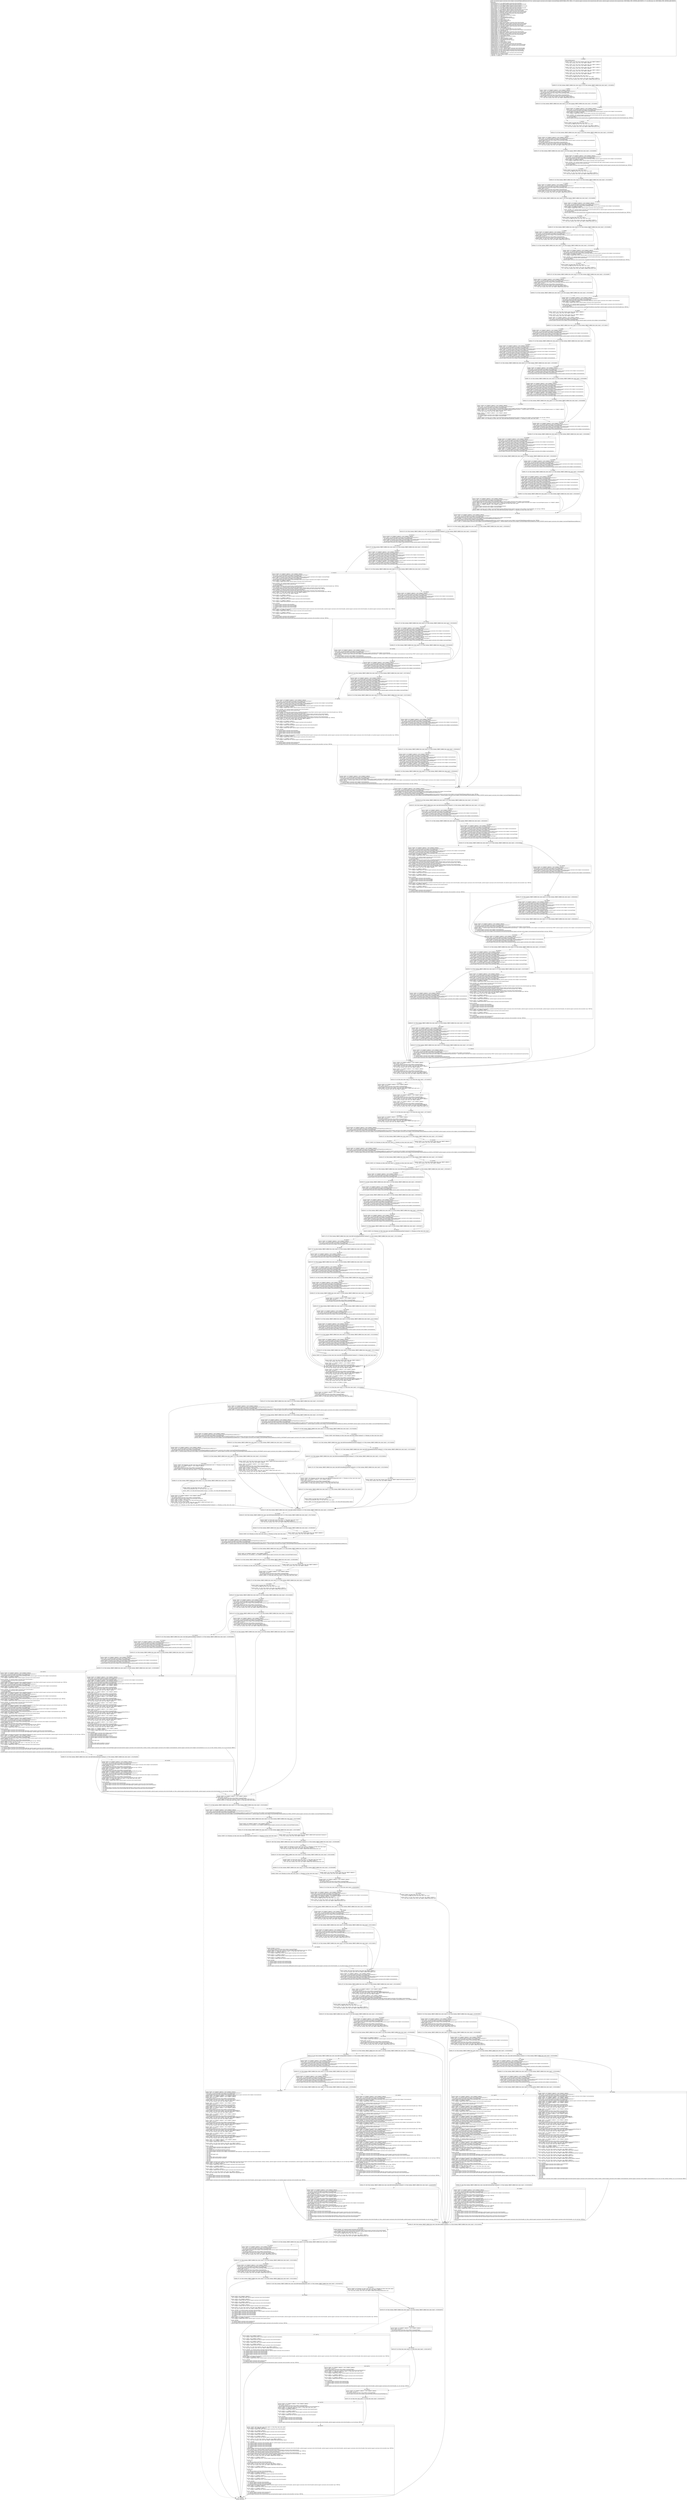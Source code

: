 digraph "CFG forandroid.support.constraint.solver.widgets.ConstraintWidget.addToSolver(Landroid\/support\/constraint\/solver\/LinearSystem;I)V" {
Node_0 [shape=record,label="{0\:\ 0x0000|MTH_ENTER_BLOCK\l|0x0000: CONST  (r59 I:?[int, float, boolean, short, byte, char, OBJECT, ARRAY]) = \l  (0 ?[int, float, boolean, short, byte, char, OBJECT, ARRAY])\l \l0x0002: CONST  (r65 I:?[int, float, boolean, short, byte, char, OBJECT, ARRAY]) = \l  (0 ?[int, float, boolean, short, byte, char, OBJECT, ARRAY])\l \l0x0004: CONST  (r67 I:?[int, float, boolean, short, byte, char, OBJECT, ARRAY]) = \l  (0 ?[int, float, boolean, short, byte, char, OBJECT, ARRAY])\l \l0x0006: CONST  (r54 I:?[int, float, boolean, short, byte, char, OBJECT, ARRAY]) = \l  (0 ?[int, float, boolean, short, byte, char, OBJECT, ARRAY])\l \l0x0008: CONST  (r53 I:?[int, float, boolean, short, byte, char, OBJECT, ARRAY]) = \l  (0 ?[int, float, boolean, short, byte, char, OBJECT, ARRAY])\l \l0x000a: CONST  (r4 I:?[int, float, short, byte, char]) = \l  (2147483647(0x7fffffff, float:NaN) ?[int, float, short, byte, char])\l \l0x000d: MOVE  (r0 I:?[int, float, boolean, short, byte, char, OBJECT, ARRAY]) = \l  (r71 I:?[int, float, boolean, short, byte, char, OBJECT, ARRAY] A[D('group' int)])\l \l}"];
Node_1 [shape=record,label="{1\:\ 0x000f|0x000f: IF  (r0 I:?[int, boolean, OBJECT, ARRAY, byte, short, char]) == (r4 I:?[int, boolean, OBJECT, ARRAY, byte, short, char])  \-\> B:4:0x001b \l}"];
Node_2 [shape=record,label="{2\:\ 0x0011|0x0011: MOVE  (r0 I:?[OBJECT, ARRAY]) = (r69 I:?[OBJECT, ARRAY]) \l0x0013: IGET  (r4 I:android.support.constraint.solver.widgets.ConstraintAnchor) = \l  (r0 I:android.support.constraint.solver.widgets.ConstraintWidget)\l android.support.constraint.solver.widgets.ConstraintWidget.mLeft android.support.constraint.solver.widgets.ConstraintAnchor \l0x0015: IGET  (r4 I:int) = \l  (r4 I:android.support.constraint.solver.widgets.ConstraintAnchor)\l android.support.constraint.solver.widgets.ConstraintAnchor.mGroup int \l0x0017: MOVE  (r0 I:?[int, float, boolean, short, byte, char, OBJECT, ARRAY]) = \l  (r71 I:?[int, float, boolean, short, byte, char, OBJECT, ARRAY] A[D('group' int)])\l \l}"];
Node_3 [shape=record,label="{3\:\ 0x0019|0x0019: IF  (r4 I:?[int, boolean, OBJECT, ARRAY, byte, short, char]) != (r0 I:?[int, boolean, OBJECT, ARRAY, byte, short, char])  \-\> B:5:0x0025 \l}"];
Node_4 [shape=record,label="{4\:\ 0x001b|0x001b: MOVE  (r0 I:?[OBJECT, ARRAY]) = (r69 I:?[OBJECT, ARRAY]) \l0x001d: IGET  (r4 I:android.support.constraint.solver.widgets.ConstraintAnchor) = \l  (r0 I:android.support.constraint.solver.widgets.ConstraintWidget)\l android.support.constraint.solver.widgets.ConstraintWidget.mLeft android.support.constraint.solver.widgets.ConstraintAnchor \l0x001f: MOVE  (r0 I:?[OBJECT, ARRAY]) = \l  (r70 I:?[OBJECT, ARRAY] A[D('system' android.support.constraint.solver.LinearSystem)])\l \l0x0021: INVOKE  (r59 I:android.support.constraint.solver.SolverVariable A[D('left' android.support.constraint.solver.SolverVariable)]) = \l  (r0 I:android.support.constraint.solver.LinearSystem)\l  (r4 I:java.lang.Object)\l android.support.constraint.solver.LinearSystem.createObjectVariable(java.lang.Object):android.support.constraint.solver.SolverVariable type: VIRTUAL \l}"];
Node_5 [shape=record,label="{5\:\ 0x0025|0x0025: CONST  (r4 I:?[int, float, short, byte, char]) = \l  (2147483647(0x7fffffff, float:NaN) ?[int, float, short, byte, char])\l \l0x0028: MOVE  (r0 I:?[int, float, boolean, short, byte, char, OBJECT, ARRAY]) = \l  (r71 I:?[int, float, boolean, short, byte, char, OBJECT, ARRAY] A[D('group' int)])\l \l}"];
Node_6 [shape=record,label="{6\:\ 0x002a|0x002a: IF  (r0 I:?[int, boolean, OBJECT, ARRAY, byte, short, char]) == (r4 I:?[int, boolean, OBJECT, ARRAY, byte, short, char])  \-\> B:9:0x0036 \l}"];
Node_7 [shape=record,label="{7\:\ 0x002c|0x002c: MOVE  (r0 I:?[OBJECT, ARRAY]) = (r69 I:?[OBJECT, ARRAY]) \l0x002e: IGET  (r4 I:android.support.constraint.solver.widgets.ConstraintAnchor) = \l  (r0 I:android.support.constraint.solver.widgets.ConstraintWidget)\l android.support.constraint.solver.widgets.ConstraintWidget.mRight android.support.constraint.solver.widgets.ConstraintAnchor \l0x0030: IGET  (r4 I:int) = \l  (r4 I:android.support.constraint.solver.widgets.ConstraintAnchor)\l android.support.constraint.solver.widgets.ConstraintAnchor.mGroup int \l0x0032: MOVE  (r0 I:?[int, float, boolean, short, byte, char, OBJECT, ARRAY]) = \l  (r71 I:?[int, float, boolean, short, byte, char, OBJECT, ARRAY] A[D('group' int)])\l \l}"];
Node_8 [shape=record,label="{8\:\ 0x0034|0x0034: IF  (r4 I:?[int, boolean, OBJECT, ARRAY, byte, short, char]) != (r0 I:?[int, boolean, OBJECT, ARRAY, byte, short, char])  \-\> B:10:0x0040 \l}"];
Node_9 [shape=record,label="{9\:\ 0x0036|0x0036: MOVE  (r0 I:?[OBJECT, ARRAY]) = (r69 I:?[OBJECT, ARRAY]) \l0x0038: IGET  (r4 I:android.support.constraint.solver.widgets.ConstraintAnchor) = \l  (r0 I:android.support.constraint.solver.widgets.ConstraintWidget)\l android.support.constraint.solver.widgets.ConstraintWidget.mRight android.support.constraint.solver.widgets.ConstraintAnchor \l0x003a: MOVE  (r0 I:?[OBJECT, ARRAY]) = \l  (r70 I:?[OBJECT, ARRAY] A[D('system' android.support.constraint.solver.LinearSystem)])\l \l0x003c: INVOKE  (r65 I:android.support.constraint.solver.SolverVariable A[D('right' android.support.constraint.solver.SolverVariable)]) = \l  (r0 I:android.support.constraint.solver.LinearSystem)\l  (r4 I:java.lang.Object)\l android.support.constraint.solver.LinearSystem.createObjectVariable(java.lang.Object):android.support.constraint.solver.SolverVariable type: VIRTUAL \l}"];
Node_10 [shape=record,label="{10\:\ 0x0040|0x0040: CONST  (r4 I:?[int, float, short, byte, char]) = \l  (2147483647(0x7fffffff, float:NaN) ?[int, float, short, byte, char])\l \l0x0043: MOVE  (r0 I:?[int, float, boolean, short, byte, char, OBJECT, ARRAY]) = \l  (r71 I:?[int, float, boolean, short, byte, char, OBJECT, ARRAY] A[D('group' int)])\l \l}"];
Node_11 [shape=record,label="{11\:\ 0x0045|0x0045: IF  (r0 I:?[int, boolean, OBJECT, ARRAY, byte, short, char]) == (r4 I:?[int, boolean, OBJECT, ARRAY, byte, short, char])  \-\> B:14:0x0051 \l}"];
Node_12 [shape=record,label="{12\:\ 0x0047|0x0047: MOVE  (r0 I:?[OBJECT, ARRAY]) = (r69 I:?[OBJECT, ARRAY]) \l0x0049: IGET  (r4 I:android.support.constraint.solver.widgets.ConstraintAnchor) = \l  (r0 I:android.support.constraint.solver.widgets.ConstraintWidget)\l android.support.constraint.solver.widgets.ConstraintWidget.mTop android.support.constraint.solver.widgets.ConstraintAnchor \l0x004b: IGET  (r4 I:int) = \l  (r4 I:android.support.constraint.solver.widgets.ConstraintAnchor)\l android.support.constraint.solver.widgets.ConstraintAnchor.mGroup int \l0x004d: MOVE  (r0 I:?[int, float, boolean, short, byte, char, OBJECT, ARRAY]) = \l  (r71 I:?[int, float, boolean, short, byte, char, OBJECT, ARRAY] A[D('group' int)])\l \l}"];
Node_13 [shape=record,label="{13\:\ 0x004f|0x004f: IF  (r4 I:?[int, boolean, OBJECT, ARRAY, byte, short, char]) != (r0 I:?[int, boolean, OBJECT, ARRAY, byte, short, char])  \-\> B:15:0x005b \l}"];
Node_14 [shape=record,label="{14\:\ 0x0051|0x0051: MOVE  (r0 I:?[OBJECT, ARRAY]) = (r69 I:?[OBJECT, ARRAY]) \l0x0053: IGET  (r4 I:android.support.constraint.solver.widgets.ConstraintAnchor) = \l  (r0 I:android.support.constraint.solver.widgets.ConstraintWidget)\l android.support.constraint.solver.widgets.ConstraintWidget.mTop android.support.constraint.solver.widgets.ConstraintAnchor \l0x0055: MOVE  (r0 I:?[OBJECT, ARRAY]) = \l  (r70 I:?[OBJECT, ARRAY] A[D('system' android.support.constraint.solver.LinearSystem)])\l \l0x0057: INVOKE  (r67 I:android.support.constraint.solver.SolverVariable A[D('top' android.support.constraint.solver.SolverVariable)]) = \l  (r0 I:android.support.constraint.solver.LinearSystem)\l  (r4 I:java.lang.Object)\l android.support.constraint.solver.LinearSystem.createObjectVariable(java.lang.Object):android.support.constraint.solver.SolverVariable type: VIRTUAL \l}"];
Node_15 [shape=record,label="{15\:\ 0x005b|0x005b: CONST  (r4 I:?[int, float, short, byte, char]) = \l  (2147483647(0x7fffffff, float:NaN) ?[int, float, short, byte, char])\l \l0x005e: MOVE  (r0 I:?[int, float, boolean, short, byte, char, OBJECT, ARRAY]) = \l  (r71 I:?[int, float, boolean, short, byte, char, OBJECT, ARRAY] A[D('group' int)])\l \l}"];
Node_16 [shape=record,label="{16\:\ 0x0060|0x0060: IF  (r0 I:?[int, boolean, OBJECT, ARRAY, byte, short, char]) == (r4 I:?[int, boolean, OBJECT, ARRAY, byte, short, char])  \-\> B:19:0x006c \l}"];
Node_17 [shape=record,label="{17\:\ 0x0062|0x0062: MOVE  (r0 I:?[OBJECT, ARRAY]) = (r69 I:?[OBJECT, ARRAY]) \l0x0064: IGET  (r4 I:android.support.constraint.solver.widgets.ConstraintAnchor) = \l  (r0 I:android.support.constraint.solver.widgets.ConstraintWidget)\l android.support.constraint.solver.widgets.ConstraintWidget.mBottom android.support.constraint.solver.widgets.ConstraintAnchor \l0x0066: IGET  (r4 I:int) = \l  (r4 I:android.support.constraint.solver.widgets.ConstraintAnchor)\l android.support.constraint.solver.widgets.ConstraintAnchor.mGroup int \l0x0068: MOVE  (r0 I:?[int, float, boolean, short, byte, char, OBJECT, ARRAY]) = \l  (r71 I:?[int, float, boolean, short, byte, char, OBJECT, ARRAY] A[D('group' int)])\l \l}"];
Node_18 [shape=record,label="{18\:\ 0x006a|0x006a: IF  (r4 I:?[int, boolean, OBJECT, ARRAY, byte, short, char]) != (r0 I:?[int, boolean, OBJECT, ARRAY, byte, short, char])  \-\> B:20:0x0076 \l}"];
Node_19 [shape=record,label="{19\:\ 0x006c|0x006c: MOVE  (r0 I:?[OBJECT, ARRAY]) = (r69 I:?[OBJECT, ARRAY]) \l0x006e: IGET  (r4 I:android.support.constraint.solver.widgets.ConstraintAnchor) = \l  (r0 I:android.support.constraint.solver.widgets.ConstraintWidget)\l android.support.constraint.solver.widgets.ConstraintWidget.mBottom android.support.constraint.solver.widgets.ConstraintAnchor \l0x0070: MOVE  (r0 I:?[OBJECT, ARRAY]) = \l  (r70 I:?[OBJECT, ARRAY] A[D('system' android.support.constraint.solver.LinearSystem)])\l \l0x0072: INVOKE  (r54 I:android.support.constraint.solver.SolverVariable A[D('bottom' android.support.constraint.solver.SolverVariable)]) = \l  (r0 I:android.support.constraint.solver.LinearSystem)\l  (r4 I:java.lang.Object)\l android.support.constraint.solver.LinearSystem.createObjectVariable(java.lang.Object):android.support.constraint.solver.SolverVariable type: VIRTUAL \l}"];
Node_20 [shape=record,label="{20\:\ 0x0076|0x0076: CONST  (r4 I:?[int, float, short, byte, char]) = \l  (2147483647(0x7fffffff, float:NaN) ?[int, float, short, byte, char])\l \l0x0079: MOVE  (r0 I:?[int, float, boolean, short, byte, char, OBJECT, ARRAY]) = \l  (r71 I:?[int, float, boolean, short, byte, char, OBJECT, ARRAY] A[D('group' int)])\l \l}"];
Node_21 [shape=record,label="{21\:\ 0x007b|0x007b: IF  (r0 I:?[int, boolean, OBJECT, ARRAY, byte, short, char]) == (r4 I:?[int, boolean, OBJECT, ARRAY, byte, short, char])  \-\> B:24:0x0087 \l}"];
Node_22 [shape=record,label="{22\:\ 0x007d|0x007d: MOVE  (r0 I:?[OBJECT, ARRAY]) = (r69 I:?[OBJECT, ARRAY]) \l0x007f: IGET  (r4 I:android.support.constraint.solver.widgets.ConstraintAnchor) = \l  (r0 I:android.support.constraint.solver.widgets.ConstraintWidget)\l android.support.constraint.solver.widgets.ConstraintWidget.mBaseline android.support.constraint.solver.widgets.ConstraintAnchor \l0x0081: IGET  (r4 I:int) = \l  (r4 I:android.support.constraint.solver.widgets.ConstraintAnchor)\l android.support.constraint.solver.widgets.ConstraintAnchor.mGroup int \l0x0083: MOVE  (r0 I:?[int, float, boolean, short, byte, char, OBJECT, ARRAY]) = \l  (r71 I:?[int, float, boolean, short, byte, char, OBJECT, ARRAY] A[D('group' int)])\l \l}"];
Node_23 [shape=record,label="{23\:\ 0x0085|0x0085: IF  (r4 I:?[int, boolean, OBJECT, ARRAY, byte, short, char]) != (r0 I:?[int, boolean, OBJECT, ARRAY, byte, short, char])  \-\> B:25:0x0091 \l}"];
Node_24 [shape=record,label="{24\:\ 0x0087|0x0087: MOVE  (r0 I:?[OBJECT, ARRAY]) = (r69 I:?[OBJECT, ARRAY]) \l0x0089: IGET  (r4 I:android.support.constraint.solver.widgets.ConstraintAnchor) = \l  (r0 I:android.support.constraint.solver.widgets.ConstraintWidget)\l android.support.constraint.solver.widgets.ConstraintWidget.mBaseline android.support.constraint.solver.widgets.ConstraintAnchor \l0x008b: MOVE  (r0 I:?[OBJECT, ARRAY]) = \l  (r70 I:?[OBJECT, ARRAY] A[D('system' android.support.constraint.solver.LinearSystem)])\l \l0x008d: INVOKE  (r53 I:android.support.constraint.solver.SolverVariable A[D('baseline' android.support.constraint.solver.SolverVariable)]) = \l  (r0 I:android.support.constraint.solver.LinearSystem)\l  (r4 I:java.lang.Object)\l android.support.constraint.solver.LinearSystem.createObjectVariable(java.lang.Object):android.support.constraint.solver.SolverVariable type: VIRTUAL \l}"];
Node_25 [shape=record,label="{25\:\ 0x0091|0x0091: CONST  (r23 I:?[int, float, boolean, short, byte, char, OBJECT, ARRAY]) = \l  (0 ?[int, float, boolean, short, byte, char, OBJECT, ARRAY])\l \l0x0093: CONST  (r36 I:?[int, float, boolean, short, byte, char, OBJECT, ARRAY]) = \l  (0 ?[int, float, boolean, short, byte, char, OBJECT, ARRAY])\l \l0x0095: MOVE  (r0 I:?[OBJECT, ARRAY]) = (r69 I:?[OBJECT, ARRAY]) \l0x0097: IGET  (r4 I:android.support.constraint.solver.widgets.ConstraintWidget) = \l  (r0 I:android.support.constraint.solver.widgets.ConstraintWidget)\l android.support.constraint.solver.widgets.ConstraintWidget.mParent android.support.constraint.solver.widgets.ConstraintWidget \l}"];
Node_26 [shape=record,label="{26\:\ 0x0099|0x0099: IF  (r4 I:?[int, boolean, OBJECT, ARRAY, byte, short, char]) == (0 ?[int, boolean, OBJECT, ARRAY, byte, short, char])  \-\> B:71:0x0217 \l}"];
Node_27 [shape=record,label="{27\:\ 0x009b|0x009b: MOVE  (r0 I:?[OBJECT, ARRAY]) = (r69 I:?[OBJECT, ARRAY]) \l0x009d: IGET  (r4 I:android.support.constraint.solver.widgets.ConstraintAnchor) = \l  (r0 I:android.support.constraint.solver.widgets.ConstraintWidget)\l android.support.constraint.solver.widgets.ConstraintWidget.mLeft android.support.constraint.solver.widgets.ConstraintAnchor \l0x009f: IGET  (r4 I:android.support.constraint.solver.widgets.ConstraintAnchor) = \l  (r4 I:android.support.constraint.solver.widgets.ConstraintAnchor)\l android.support.constraint.solver.widgets.ConstraintAnchor.mTarget android.support.constraint.solver.widgets.ConstraintAnchor \l}"];
Node_28 [shape=record,label="{28\:\ 0x00a1|0x00a1: IF  (r4 I:?[int, boolean, OBJECT, ARRAY, byte, short, char]) == (0 ?[int, boolean, OBJECT, ARRAY, byte, short, char])  \-\> B:31:0x00b1 \l}"];
Node_29 [shape=record,label="{29\:\ 0x00a3|0x00a3: MOVE  (r0 I:?[OBJECT, ARRAY]) = (r69 I:?[OBJECT, ARRAY]) \l0x00a5: IGET  (r4 I:android.support.constraint.solver.widgets.ConstraintAnchor) = \l  (r0 I:android.support.constraint.solver.widgets.ConstraintWidget)\l android.support.constraint.solver.widgets.ConstraintWidget.mLeft android.support.constraint.solver.widgets.ConstraintAnchor \l0x00a7: IGET  (r4 I:android.support.constraint.solver.widgets.ConstraintAnchor) = \l  (r4 I:android.support.constraint.solver.widgets.ConstraintAnchor)\l android.support.constraint.solver.widgets.ConstraintAnchor.mTarget android.support.constraint.solver.widgets.ConstraintAnchor \l0x00a9: IGET  (r4 I:android.support.constraint.solver.widgets.ConstraintAnchor) = \l  (r4 I:android.support.constraint.solver.widgets.ConstraintAnchor)\l android.support.constraint.solver.widgets.ConstraintAnchor.mTarget android.support.constraint.solver.widgets.ConstraintAnchor \l0x00ab: MOVE  (r0 I:?[OBJECT, ARRAY]) = (r69 I:?[OBJECT, ARRAY]) \l0x00ad: IGET  (r7 I:android.support.constraint.solver.widgets.ConstraintAnchor) = \l  (r0 I:android.support.constraint.solver.widgets.ConstraintWidget)\l android.support.constraint.solver.widgets.ConstraintWidget.mLeft android.support.constraint.solver.widgets.ConstraintAnchor \l}"];
Node_30 [shape=record,label="{30\:\ 0x00af|0x00af: IF  (r4 I:?[int, boolean, OBJECT, ARRAY, byte, short, char]) == (r7 I:?[int, boolean, OBJECT, ARRAY, byte, short, char])  \-\> B:35:0x00c7 \l}"];
Node_31 [shape=record,label="{31\:\ 0x00b1|0x00b1: MOVE  (r0 I:?[OBJECT, ARRAY]) = (r69 I:?[OBJECT, ARRAY]) \l0x00b3: IGET  (r4 I:android.support.constraint.solver.widgets.ConstraintAnchor) = \l  (r0 I:android.support.constraint.solver.widgets.ConstraintWidget)\l android.support.constraint.solver.widgets.ConstraintWidget.mRight android.support.constraint.solver.widgets.ConstraintAnchor \l0x00b5: IGET  (r4 I:android.support.constraint.solver.widgets.ConstraintAnchor) = \l  (r4 I:android.support.constraint.solver.widgets.ConstraintAnchor)\l android.support.constraint.solver.widgets.ConstraintAnchor.mTarget android.support.constraint.solver.widgets.ConstraintAnchor \l}"];
Node_32 [shape=record,label="{32\:\ 0x00b7|0x00b7: IF  (r4 I:?[int, boolean, OBJECT, ARRAY, byte, short, char]) == (0 ?[int, boolean, OBJECT, ARRAY, byte, short, char])  \-\> B:36:0x00d5 \l}"];
Node_33 [shape=record,label="{33\:\ 0x00b9|0x00b9: MOVE  (r0 I:?[OBJECT, ARRAY]) = (r69 I:?[OBJECT, ARRAY]) \l0x00bb: IGET  (r4 I:android.support.constraint.solver.widgets.ConstraintAnchor) = \l  (r0 I:android.support.constraint.solver.widgets.ConstraintWidget)\l android.support.constraint.solver.widgets.ConstraintWidget.mRight android.support.constraint.solver.widgets.ConstraintAnchor \l0x00bd: IGET  (r4 I:android.support.constraint.solver.widgets.ConstraintAnchor) = \l  (r4 I:android.support.constraint.solver.widgets.ConstraintAnchor)\l android.support.constraint.solver.widgets.ConstraintAnchor.mTarget android.support.constraint.solver.widgets.ConstraintAnchor \l0x00bf: IGET  (r4 I:android.support.constraint.solver.widgets.ConstraintAnchor) = \l  (r4 I:android.support.constraint.solver.widgets.ConstraintAnchor)\l android.support.constraint.solver.widgets.ConstraintAnchor.mTarget android.support.constraint.solver.widgets.ConstraintAnchor \l0x00c1: MOVE  (r0 I:?[OBJECT, ARRAY]) = (r69 I:?[OBJECT, ARRAY]) \l0x00c3: IGET  (r7 I:android.support.constraint.solver.widgets.ConstraintAnchor) = \l  (r0 I:android.support.constraint.solver.widgets.ConstraintWidget)\l android.support.constraint.solver.widgets.ConstraintWidget.mRight android.support.constraint.solver.widgets.ConstraintAnchor \l}"];
Node_34 [shape=record,label="{34\:\ 0x00c5|0x00c5: IF  (r4 I:?[int, boolean, OBJECT, ARRAY, byte, short, char]) != (r7 I:?[int, boolean, OBJECT, ARRAY, byte, short, char])  \-\> B:36:0x00d5 \l}"];
Node_35 [shape=record,label="{35\:\ 0x00c7|0x00c7: MOVE  (r0 I:?[OBJECT, ARRAY]) = (r69 I:?[OBJECT, ARRAY]) \l0x00c9: IGET  (r4 I:android.support.constraint.solver.widgets.ConstraintWidget) = \l  (r0 I:android.support.constraint.solver.widgets.ConstraintWidget)\l android.support.constraint.solver.widgets.ConstraintWidget.mParent android.support.constraint.solver.widgets.ConstraintWidget \l0x00cb: CHECK_CAST  (r4 I:android.support.constraint.solver.widgets.ConstraintWidgetContainer) = (android.support.constraint.solver.widgets.ConstraintWidgetContainer) (r4 I:?[OBJECT, ARRAY]) \l0x00cd: CONST  (r7 I:?[int, float, boolean, short, byte, char, OBJECT, ARRAY]) = \l  (0 ?[int, float, boolean, short, byte, char, OBJECT, ARRAY])\l \l0x00ce: MOVE  (r0 I:?[OBJECT, ARRAY]) = (r69 I:?[OBJECT, ARRAY]) \l0x00d0: INVOKE  \l  (r4 I:android.support.constraint.solver.widgets.ConstraintWidgetContainer)\l  (r0 I:android.support.constraint.solver.widgets.ConstraintWidget)\l  (r7 I:int)\l android.support.constraint.solver.widgets.ConstraintWidgetContainer.addChain(android.support.constraint.solver.widgets.ConstraintWidget, int):void type: VIRTUAL \l0x00d3: CONST  (r23 I:?[boolean, int, float, short, byte, char] A[D('inHorizontalChain' boolean)]) = (1 ?[boolean, int, float, short, byte, char]) \l}"];
Node_36 [shape=record,label="{36\:\ 0x00d5|0x00d5: MOVE  (r0 I:?[OBJECT, ARRAY]) = (r69 I:?[OBJECT, ARRAY]) \l0x00d7: IGET  (r4 I:android.support.constraint.solver.widgets.ConstraintAnchor) = \l  (r0 I:android.support.constraint.solver.widgets.ConstraintWidget)\l android.support.constraint.solver.widgets.ConstraintWidget.mTop android.support.constraint.solver.widgets.ConstraintAnchor \l0x00d9: IGET  (r4 I:android.support.constraint.solver.widgets.ConstraintAnchor) = \l  (r4 I:android.support.constraint.solver.widgets.ConstraintAnchor)\l android.support.constraint.solver.widgets.ConstraintAnchor.mTarget android.support.constraint.solver.widgets.ConstraintAnchor \l}"];
Node_37 [shape=record,label="{37\:\ 0x00db|0x00db: IF  (r4 I:?[int, boolean, OBJECT, ARRAY, byte, short, char]) == (0 ?[int, boolean, OBJECT, ARRAY, byte, short, char])  \-\> B:40:0x00eb \l}"];
Node_38 [shape=record,label="{38\:\ 0x00dd|0x00dd: MOVE  (r0 I:?[OBJECT, ARRAY]) = (r69 I:?[OBJECT, ARRAY]) \l0x00df: IGET  (r4 I:android.support.constraint.solver.widgets.ConstraintAnchor) = \l  (r0 I:android.support.constraint.solver.widgets.ConstraintWidget)\l android.support.constraint.solver.widgets.ConstraintWidget.mTop android.support.constraint.solver.widgets.ConstraintAnchor \l0x00e1: IGET  (r4 I:android.support.constraint.solver.widgets.ConstraintAnchor) = \l  (r4 I:android.support.constraint.solver.widgets.ConstraintAnchor)\l android.support.constraint.solver.widgets.ConstraintAnchor.mTarget android.support.constraint.solver.widgets.ConstraintAnchor \l0x00e3: IGET  (r4 I:android.support.constraint.solver.widgets.ConstraintAnchor) = \l  (r4 I:android.support.constraint.solver.widgets.ConstraintAnchor)\l android.support.constraint.solver.widgets.ConstraintAnchor.mTarget android.support.constraint.solver.widgets.ConstraintAnchor \l0x00e5: MOVE  (r0 I:?[OBJECT, ARRAY]) = (r69 I:?[OBJECT, ARRAY]) \l0x00e7: IGET  (r7 I:android.support.constraint.solver.widgets.ConstraintAnchor) = \l  (r0 I:android.support.constraint.solver.widgets.ConstraintWidget)\l android.support.constraint.solver.widgets.ConstraintWidget.mTop android.support.constraint.solver.widgets.ConstraintAnchor \l}"];
Node_39 [shape=record,label="{39\:\ 0x00e9|0x00e9: IF  (r4 I:?[int, boolean, OBJECT, ARRAY, byte, short, char]) == (r7 I:?[int, boolean, OBJECT, ARRAY, byte, short, char])  \-\> B:44:0x0101 \l}"];
Node_40 [shape=record,label="{40\:\ 0x00eb|0x00eb: MOVE  (r0 I:?[OBJECT, ARRAY]) = (r69 I:?[OBJECT, ARRAY]) \l0x00ed: IGET  (r4 I:android.support.constraint.solver.widgets.ConstraintAnchor) = \l  (r0 I:android.support.constraint.solver.widgets.ConstraintWidget)\l android.support.constraint.solver.widgets.ConstraintWidget.mBottom android.support.constraint.solver.widgets.ConstraintAnchor \l0x00ef: IGET  (r4 I:android.support.constraint.solver.widgets.ConstraintAnchor) = \l  (r4 I:android.support.constraint.solver.widgets.ConstraintAnchor)\l android.support.constraint.solver.widgets.ConstraintAnchor.mTarget android.support.constraint.solver.widgets.ConstraintAnchor \l}"];
Node_41 [shape=record,label="{41\:\ 0x00f1|0x00f1: IF  (r4 I:?[int, boolean, OBJECT, ARRAY, byte, short, char]) == (0 ?[int, boolean, OBJECT, ARRAY, byte, short, char])  \-\> B:45:0x010f \l}"];
Node_42 [shape=record,label="{42\:\ 0x00f3|0x00f3: MOVE  (r0 I:?[OBJECT, ARRAY]) = (r69 I:?[OBJECT, ARRAY]) \l0x00f5: IGET  (r4 I:android.support.constraint.solver.widgets.ConstraintAnchor) = \l  (r0 I:android.support.constraint.solver.widgets.ConstraintWidget)\l android.support.constraint.solver.widgets.ConstraintWidget.mBottom android.support.constraint.solver.widgets.ConstraintAnchor \l0x00f7: IGET  (r4 I:android.support.constraint.solver.widgets.ConstraintAnchor) = \l  (r4 I:android.support.constraint.solver.widgets.ConstraintAnchor)\l android.support.constraint.solver.widgets.ConstraintAnchor.mTarget android.support.constraint.solver.widgets.ConstraintAnchor \l0x00f9: IGET  (r4 I:android.support.constraint.solver.widgets.ConstraintAnchor) = \l  (r4 I:android.support.constraint.solver.widgets.ConstraintAnchor)\l android.support.constraint.solver.widgets.ConstraintAnchor.mTarget android.support.constraint.solver.widgets.ConstraintAnchor \l0x00fb: MOVE  (r0 I:?[OBJECT, ARRAY]) = (r69 I:?[OBJECT, ARRAY]) \l0x00fd: IGET  (r7 I:android.support.constraint.solver.widgets.ConstraintAnchor) = \l  (r0 I:android.support.constraint.solver.widgets.ConstraintWidget)\l android.support.constraint.solver.widgets.ConstraintWidget.mBottom android.support.constraint.solver.widgets.ConstraintAnchor \l}"];
Node_43 [shape=record,label="{43\:\ 0x00ff|0x00ff: IF  (r4 I:?[int, boolean, OBJECT, ARRAY, byte, short, char]) != (r7 I:?[int, boolean, OBJECT, ARRAY, byte, short, char])  \-\> B:45:0x010f \l}"];
Node_44 [shape=record,label="{44\:\ 0x0101|0x0101: MOVE  (r0 I:?[OBJECT, ARRAY]) = (r69 I:?[OBJECT, ARRAY]) \l0x0103: IGET  (r4 I:android.support.constraint.solver.widgets.ConstraintWidget) = \l  (r0 I:android.support.constraint.solver.widgets.ConstraintWidget)\l android.support.constraint.solver.widgets.ConstraintWidget.mParent android.support.constraint.solver.widgets.ConstraintWidget \l0x0105: CHECK_CAST  (r4 I:android.support.constraint.solver.widgets.ConstraintWidgetContainer) = (android.support.constraint.solver.widgets.ConstraintWidgetContainer) (r4 I:?[OBJECT, ARRAY]) \l0x0107: CONST  (r7 I:?[boolean, int, float, short, byte, char]) = (1 ?[boolean, int, float, short, byte, char]) \l0x0108: MOVE  (r0 I:?[OBJECT, ARRAY]) = (r69 I:?[OBJECT, ARRAY]) \l0x010a: INVOKE  \l  (r4 I:android.support.constraint.solver.widgets.ConstraintWidgetContainer)\l  (r0 I:android.support.constraint.solver.widgets.ConstraintWidget)\l  (r7 I:int)\l android.support.constraint.solver.widgets.ConstraintWidgetContainer.addChain(android.support.constraint.solver.widgets.ConstraintWidget, int):void type: VIRTUAL \l0x010d: CONST  (r36 I:?[boolean, int, float, short, byte, char] A[D('inVerticalChain' boolean)]) = (1 ?[boolean, int, float, short, byte, char]) \l}"];
Node_45 [shape=record,label="{45\:\ 0x010f|0x010f: MOVE  (r0 I:?[OBJECT, ARRAY]) = (r69 I:?[OBJECT, ARRAY]) \l0x0111: IGET  (r4 I:android.support.constraint.solver.widgets.ConstraintWidget) = \l  (r0 I:android.support.constraint.solver.widgets.ConstraintWidget)\l android.support.constraint.solver.widgets.ConstraintWidget.mParent android.support.constraint.solver.widgets.ConstraintWidget \l0x0113: INVOKE  (r4 I:android.support.constraint.solver.widgets.ConstraintWidget$DimensionBehaviour) = \l  (r4 I:android.support.constraint.solver.widgets.ConstraintWidget)\l android.support.constraint.solver.widgets.ConstraintWidget.getHorizontalDimensionBehaviour():android.support.constraint.solver.widgets.ConstraintWidget$DimensionBehaviour type: VIRTUAL \l0x0117: SGET  (r7 I:android.support.constraint.solver.widgets.ConstraintWidget$DimensionBehaviour) =  android.support.constraint.solver.widgets.ConstraintWidget.DimensionBehaviour.WRAP_CONTENT android.support.constraint.solver.widgets.ConstraintWidget$DimensionBehaviour \l}"];
Node_46 [shape=record,label="{46\:\ 0x0119|0x0119: IF  (r4 I:?[int, boolean, OBJECT, ARRAY, byte, short, char]) != (r7 I:?[int, boolean, OBJECT, ARRAY, byte, short, char])  \-\> B:58:0x0193 \l}"];
Node_47 [shape=record,label="{47\:\ 0x011b|0x011b: IF  (r23 I:?[int, boolean, OBJECT, ARRAY, byte, short, char] A[D('inHorizontalChain' boolean)]) != (0 ?[int, boolean, OBJECT, ARRAY, byte, short, char])  \-\> B:58:0x0193 \l}"];
Node_48 [shape=record,label="{48\:\ 0x011d|0x011d: MOVE  (r0 I:?[OBJECT, ARRAY]) = (r69 I:?[OBJECT, ARRAY]) \l0x011f: IGET  (r4 I:android.support.constraint.solver.widgets.ConstraintAnchor) = \l  (r0 I:android.support.constraint.solver.widgets.ConstraintWidget)\l android.support.constraint.solver.widgets.ConstraintWidget.mLeft android.support.constraint.solver.widgets.ConstraintAnchor \l0x0121: IGET  (r4 I:android.support.constraint.solver.widgets.ConstraintAnchor) = \l  (r4 I:android.support.constraint.solver.widgets.ConstraintAnchor)\l android.support.constraint.solver.widgets.ConstraintAnchor.mTarget android.support.constraint.solver.widgets.ConstraintAnchor \l}"];
Node_49 [shape=record,label="{49\:\ 0x0123|0x0123: IF  (r4 I:?[int, boolean, OBJECT, ARRAY, byte, short, char]) == (0 ?[int, boolean, OBJECT, ARRAY, byte, short, char])  \-\> B:52:0x0133 \l}"];
Node_50 [shape=record,label="{50\:\ 0x0125|0x0125: MOVE  (r0 I:?[OBJECT, ARRAY]) = (r69 I:?[OBJECT, ARRAY]) \l0x0127: IGET  (r4 I:android.support.constraint.solver.widgets.ConstraintAnchor) = \l  (r0 I:android.support.constraint.solver.widgets.ConstraintWidget)\l android.support.constraint.solver.widgets.ConstraintWidget.mLeft android.support.constraint.solver.widgets.ConstraintAnchor \l0x0129: IGET  (r4 I:android.support.constraint.solver.widgets.ConstraintAnchor) = \l  (r4 I:android.support.constraint.solver.widgets.ConstraintAnchor)\l android.support.constraint.solver.widgets.ConstraintAnchor.mTarget android.support.constraint.solver.widgets.ConstraintAnchor \l0x012b: IGET  (r4 I:android.support.constraint.solver.widgets.ConstraintWidget) = \l  (r4 I:android.support.constraint.solver.widgets.ConstraintAnchor)\l android.support.constraint.solver.widgets.ConstraintAnchor.mOwner android.support.constraint.solver.widgets.ConstraintWidget \l0x012d: MOVE  (r0 I:?[OBJECT, ARRAY]) = (r69 I:?[OBJECT, ARRAY]) \l0x012f: IGET  (r7 I:android.support.constraint.solver.widgets.ConstraintWidget) = \l  (r0 I:android.support.constraint.solver.widgets.ConstraintWidget)\l android.support.constraint.solver.widgets.ConstraintWidget.mParent android.support.constraint.solver.widgets.ConstraintWidget \l}"];
Node_51 [shape=record,label="{51\:\ 0x0131|0x0131: IF  (r4 I:?[int, boolean, OBJECT, ARRAY, byte, short, char]) == (r7 I:?[int, boolean, OBJECT, ARRAY, byte, short, char])  \-\> B:152:0x03a4 \l}"];
Node_52 [shape=record,label="{52\:\ 0x0133|0x0133: MOVE  (r0 I:?[OBJECT, ARRAY]) = (r69 I:?[OBJECT, ARRAY]) \l0x0135: IGET  (r4 I:android.support.constraint.solver.widgets.ConstraintWidget) = \l  (r0 I:android.support.constraint.solver.widgets.ConstraintWidget)\l android.support.constraint.solver.widgets.ConstraintWidget.mParent android.support.constraint.solver.widgets.ConstraintWidget \l0x0137: IGET  (r4 I:android.support.constraint.solver.widgets.ConstraintAnchor) = \l  (r4 I:android.support.constraint.solver.widgets.ConstraintWidget)\l android.support.constraint.solver.widgets.ConstraintWidget.mLeft android.support.constraint.solver.widgets.ConstraintAnchor \l0x0139: MOVE  (r0 I:?[OBJECT, ARRAY]) = \l  (r70 I:?[OBJECT, ARRAY] A[D('system' android.support.constraint.solver.LinearSystem)])\l \l0x013b: INVOKE  (r62 I:android.support.constraint.solver.SolverVariable) = \l  (r0 I:android.support.constraint.solver.LinearSystem)\l  (r4 I:java.lang.Object)\l android.support.constraint.solver.LinearSystem.createObjectVariable(java.lang.Object):android.support.constraint.solver.SolverVariable type: VIRTUAL \l0x013f: INVOKE  (r37 I:android.support.constraint.solver.ArrayRow) = \l  (r70 I:android.support.constraint.solver.LinearSystem A[D('system' android.support.constraint.solver.LinearSystem)])\l android.support.constraint.solver.LinearSystem.createRow():android.support.constraint.solver.ArrayRow type: VIRTUAL \l0x0143: INVOKE  (r4 I:android.support.constraint.solver.SolverVariable) = \l  (r70 I:android.support.constraint.solver.LinearSystem A[D('system' android.support.constraint.solver.LinearSystem)])\l android.support.constraint.solver.LinearSystem.createSlackVariable():android.support.constraint.solver.SolverVariable type: VIRTUAL \l0x0147: CONST  (r7 I:?[int, float, boolean, short, byte, char, OBJECT, ARRAY]) = \l  (0 ?[int, float, boolean, short, byte, char, OBJECT, ARRAY])\l \l0x0148: MOVE  (r0 I:?[OBJECT, ARRAY]) = \l  (r37 I:?[OBJECT, ARRAY] A[D('row' android.support.constraint.solver.ArrayRow)])\l \l0x014a: MOVE  (r1 I:?[OBJECT, ARRAY]) = \l  (r59 I:?[OBJECT, ARRAY] A[D('left' android.support.constraint.solver.SolverVariable)])\l \l0x014c: MOVE  (r2 I:?[OBJECT, ARRAY]) = \l  (r62 I:?[OBJECT, ARRAY] A[D('parentLeft' android.support.constraint.solver.SolverVariable)])\l \l0x014e: INVOKE  \l  (r0 I:android.support.constraint.solver.ArrayRow)\l  (r1 I:android.support.constraint.solver.SolverVariable)\l  (r2 I:android.support.constraint.solver.SolverVariable)\l  (r4 I:android.support.constraint.solver.SolverVariable)\l  (r7 I:int)\l android.support.constraint.solver.ArrayRow.createRowGreaterThan(android.support.constraint.solver.SolverVariable, android.support.constraint.solver.SolverVariable, android.support.constraint.solver.SolverVariable, int):android.support.constraint.solver.ArrayRow type: VIRTUAL \l0x0151: MOVE  (r0 I:?[OBJECT, ARRAY]) = \l  (r70 I:?[OBJECT, ARRAY] A[D('system' android.support.constraint.solver.LinearSystem)])\l \l0x0153: MOVE  (r1 I:?[OBJECT, ARRAY]) = \l  (r37 I:?[OBJECT, ARRAY] A[D('row' android.support.constraint.solver.ArrayRow)])\l \l0x0155: INVOKE  \l  (r0 I:android.support.constraint.solver.LinearSystem)\l  (r1 I:android.support.constraint.solver.ArrayRow)\l android.support.constraint.solver.LinearSystem.addConstraint(android.support.constraint.solver.ArrayRow):void type: VIRTUAL \l}"];
Node_53 [shape=record,label="{53\:\ 0x0158|0x0158: MOVE  (r0 I:?[OBJECT, ARRAY]) = (r69 I:?[OBJECT, ARRAY]) \l0x015a: IGET  (r4 I:android.support.constraint.solver.widgets.ConstraintAnchor) = \l  (r0 I:android.support.constraint.solver.widgets.ConstraintWidget)\l android.support.constraint.solver.widgets.ConstraintWidget.mRight android.support.constraint.solver.widgets.ConstraintAnchor \l0x015c: IGET  (r4 I:android.support.constraint.solver.widgets.ConstraintAnchor) = \l  (r4 I:android.support.constraint.solver.widgets.ConstraintAnchor)\l android.support.constraint.solver.widgets.ConstraintAnchor.mTarget android.support.constraint.solver.widgets.ConstraintAnchor \l}"];
Node_54 [shape=record,label="{54\:\ 0x015e|0x015e: IF  (r4 I:?[int, boolean, OBJECT, ARRAY, byte, short, char]) == (0 ?[int, boolean, OBJECT, ARRAY, byte, short, char])  \-\> B:57:0x016e \l}"];
Node_55 [shape=record,label="{55\:\ 0x0160|0x0160: MOVE  (r0 I:?[OBJECT, ARRAY]) = (r69 I:?[OBJECT, ARRAY]) \l0x0162: IGET  (r4 I:android.support.constraint.solver.widgets.ConstraintAnchor) = \l  (r0 I:android.support.constraint.solver.widgets.ConstraintWidget)\l android.support.constraint.solver.widgets.ConstraintWidget.mRight android.support.constraint.solver.widgets.ConstraintAnchor \l0x0164: IGET  (r4 I:android.support.constraint.solver.widgets.ConstraintAnchor) = \l  (r4 I:android.support.constraint.solver.widgets.ConstraintAnchor)\l android.support.constraint.solver.widgets.ConstraintAnchor.mTarget android.support.constraint.solver.widgets.ConstraintAnchor \l0x0166: IGET  (r4 I:android.support.constraint.solver.widgets.ConstraintWidget) = \l  (r4 I:android.support.constraint.solver.widgets.ConstraintAnchor)\l android.support.constraint.solver.widgets.ConstraintAnchor.mOwner android.support.constraint.solver.widgets.ConstraintWidget \l0x0168: MOVE  (r0 I:?[OBJECT, ARRAY]) = (r69 I:?[OBJECT, ARRAY]) \l0x016a: IGET  (r7 I:android.support.constraint.solver.widgets.ConstraintWidget) = \l  (r0 I:android.support.constraint.solver.widgets.ConstraintWidget)\l android.support.constraint.solver.widgets.ConstraintWidget.mParent android.support.constraint.solver.widgets.ConstraintWidget \l}"];
Node_56 [shape=record,label="{56\:\ 0x016c|0x016c: IF  (r4 I:?[int, boolean, OBJECT, ARRAY, byte, short, char]) == (r7 I:?[int, boolean, OBJECT, ARRAY, byte, short, char])  \-\> B:157:0x03c5 \l}"];
Node_57 [shape=record,label="{57\:\ 0x016e|0x016e: MOVE  (r0 I:?[OBJECT, ARRAY]) = (r69 I:?[OBJECT, ARRAY]) \l0x0170: IGET  (r4 I:android.support.constraint.solver.widgets.ConstraintWidget) = \l  (r0 I:android.support.constraint.solver.widgets.ConstraintWidget)\l android.support.constraint.solver.widgets.ConstraintWidget.mParent android.support.constraint.solver.widgets.ConstraintWidget \l0x0172: IGET  (r4 I:android.support.constraint.solver.widgets.ConstraintAnchor) = \l  (r4 I:android.support.constraint.solver.widgets.ConstraintWidget)\l android.support.constraint.solver.widgets.ConstraintWidget.mRight android.support.constraint.solver.widgets.ConstraintAnchor \l0x0174: MOVE  (r0 I:?[OBJECT, ARRAY]) = \l  (r70 I:?[OBJECT, ARRAY] A[D('system' android.support.constraint.solver.LinearSystem)])\l \l0x0176: INVOKE  (r63 I:android.support.constraint.solver.SolverVariable) = \l  (r0 I:android.support.constraint.solver.LinearSystem)\l  (r4 I:java.lang.Object)\l android.support.constraint.solver.LinearSystem.createObjectVariable(java.lang.Object):android.support.constraint.solver.SolverVariable type: VIRTUAL \l0x017a: INVOKE  (r37 I:android.support.constraint.solver.ArrayRow) = \l  (r70 I:android.support.constraint.solver.LinearSystem A[D('system' android.support.constraint.solver.LinearSystem)])\l android.support.constraint.solver.LinearSystem.createRow():android.support.constraint.solver.ArrayRow type: VIRTUAL \l0x017e: INVOKE  (r4 I:android.support.constraint.solver.SolverVariable) = \l  (r70 I:android.support.constraint.solver.LinearSystem A[D('system' android.support.constraint.solver.LinearSystem)])\l android.support.constraint.solver.LinearSystem.createSlackVariable():android.support.constraint.solver.SolverVariable type: VIRTUAL \l0x0182: CONST  (r7 I:?[int, float, boolean, short, byte, char, OBJECT, ARRAY]) = \l  (0 ?[int, float, boolean, short, byte, char, OBJECT, ARRAY])\l \l0x0183: MOVE  (r0 I:?[OBJECT, ARRAY]) = \l  (r37 I:?[OBJECT, ARRAY] A[D('row' android.support.constraint.solver.ArrayRow)])\l \l0x0185: MOVE  (r1 I:?[OBJECT, ARRAY]) = \l  (r63 I:?[OBJECT, ARRAY] A[D('parentRight' android.support.constraint.solver.SolverVariable)])\l \l0x0187: MOVE  (r2 I:?[OBJECT, ARRAY]) = \l  (r65 I:?[OBJECT, ARRAY] A[D('right' android.support.constraint.solver.SolverVariable)])\l \l0x0189: INVOKE  \l  (r0 I:android.support.constraint.solver.ArrayRow)\l  (r1 I:android.support.constraint.solver.SolverVariable)\l  (r2 I:android.support.constraint.solver.SolverVariable)\l  (r4 I:android.support.constraint.solver.SolverVariable)\l  (r7 I:int)\l android.support.constraint.solver.ArrayRow.createRowGreaterThan(android.support.constraint.solver.SolverVariable, android.support.constraint.solver.SolverVariable, android.support.constraint.solver.SolverVariable, int):android.support.constraint.solver.ArrayRow type: VIRTUAL \l0x018c: MOVE  (r0 I:?[OBJECT, ARRAY]) = \l  (r70 I:?[OBJECT, ARRAY] A[D('system' android.support.constraint.solver.LinearSystem)])\l \l0x018e: MOVE  (r1 I:?[OBJECT, ARRAY]) = \l  (r37 I:?[OBJECT, ARRAY] A[D('row' android.support.constraint.solver.ArrayRow)])\l \l0x0190: INVOKE  \l  (r0 I:android.support.constraint.solver.LinearSystem)\l  (r1 I:android.support.constraint.solver.ArrayRow)\l android.support.constraint.solver.LinearSystem.addConstraint(android.support.constraint.solver.ArrayRow):void type: VIRTUAL \l}"];
Node_58 [shape=record,label="{58\:\ 0x0193|0x0193: MOVE  (r0 I:?[OBJECT, ARRAY]) = (r69 I:?[OBJECT, ARRAY]) \l0x0195: IGET  (r4 I:android.support.constraint.solver.widgets.ConstraintWidget) = \l  (r0 I:android.support.constraint.solver.widgets.ConstraintWidget)\l android.support.constraint.solver.widgets.ConstraintWidget.mParent android.support.constraint.solver.widgets.ConstraintWidget \l0x0197: INVOKE  (r4 I:android.support.constraint.solver.widgets.ConstraintWidget$DimensionBehaviour) = \l  (r4 I:android.support.constraint.solver.widgets.ConstraintWidget)\l android.support.constraint.solver.widgets.ConstraintWidget.getVerticalDimensionBehaviour():android.support.constraint.solver.widgets.ConstraintWidget$DimensionBehaviour type: VIRTUAL \l0x019b: SGET  (r7 I:android.support.constraint.solver.widgets.ConstraintWidget$DimensionBehaviour) =  android.support.constraint.solver.widgets.ConstraintWidget.DimensionBehaviour.WRAP_CONTENT android.support.constraint.solver.widgets.ConstraintWidget$DimensionBehaviour \l}"];
Node_59 [shape=record,label="{59\:\ 0x019d|0x019d: IF  (r4 I:?[int, boolean, OBJECT, ARRAY, byte, short, char]) != (r7 I:?[int, boolean, OBJECT, ARRAY, byte, short, char])  \-\> B:71:0x0217 \l}"];
Node_60 [shape=record,label="{60\:\ 0x019f|0x019f: IF  (r36 I:?[int, boolean, OBJECT, ARRAY, byte, short, char] A[D('inVerticalChain' boolean)]) != (0 ?[int, boolean, OBJECT, ARRAY, byte, short, char])  \-\> B:71:0x0217 \l}"];
Node_61 [shape=record,label="{61\:\ 0x01a1|0x01a1: MOVE  (r0 I:?[OBJECT, ARRAY]) = (r69 I:?[OBJECT, ARRAY]) \l0x01a3: IGET  (r4 I:android.support.constraint.solver.widgets.ConstraintAnchor) = \l  (r0 I:android.support.constraint.solver.widgets.ConstraintWidget)\l android.support.constraint.solver.widgets.ConstraintWidget.mTop android.support.constraint.solver.widgets.ConstraintAnchor \l0x01a5: IGET  (r4 I:android.support.constraint.solver.widgets.ConstraintAnchor) = \l  (r4 I:android.support.constraint.solver.widgets.ConstraintAnchor)\l android.support.constraint.solver.widgets.ConstraintAnchor.mTarget android.support.constraint.solver.widgets.ConstraintAnchor \l}"];
Node_62 [shape=record,label="{62\:\ 0x01a7|0x01a7: IF  (r4 I:?[int, boolean, OBJECT, ARRAY, byte, short, char]) == (0 ?[int, boolean, OBJECT, ARRAY, byte, short, char])  \-\> B:65:0x01b7 \l}"];
Node_63 [shape=record,label="{63\:\ 0x01a9|0x01a9: MOVE  (r0 I:?[OBJECT, ARRAY]) = (r69 I:?[OBJECT, ARRAY]) \l0x01ab: IGET  (r4 I:android.support.constraint.solver.widgets.ConstraintAnchor) = \l  (r0 I:android.support.constraint.solver.widgets.ConstraintWidget)\l android.support.constraint.solver.widgets.ConstraintWidget.mTop android.support.constraint.solver.widgets.ConstraintAnchor \l0x01ad: IGET  (r4 I:android.support.constraint.solver.widgets.ConstraintAnchor) = \l  (r4 I:android.support.constraint.solver.widgets.ConstraintAnchor)\l android.support.constraint.solver.widgets.ConstraintAnchor.mTarget android.support.constraint.solver.widgets.ConstraintAnchor \l0x01af: IGET  (r4 I:android.support.constraint.solver.widgets.ConstraintWidget) = \l  (r4 I:android.support.constraint.solver.widgets.ConstraintAnchor)\l android.support.constraint.solver.widgets.ConstraintAnchor.mOwner android.support.constraint.solver.widgets.ConstraintWidget \l0x01b1: MOVE  (r0 I:?[OBJECT, ARRAY]) = (r69 I:?[OBJECT, ARRAY]) \l0x01b3: IGET  (r7 I:android.support.constraint.solver.widgets.ConstraintWidget) = \l  (r0 I:android.support.constraint.solver.widgets.ConstraintWidget)\l android.support.constraint.solver.widgets.ConstraintWidget.mParent android.support.constraint.solver.widgets.ConstraintWidget \l}"];
Node_64 [shape=record,label="{64\:\ 0x01b5|0x01b5: IF  (r4 I:?[int, boolean, OBJECT, ARRAY, byte, short, char]) == (r7 I:?[int, boolean, OBJECT, ARRAY, byte, short, char])  \-\> B:162:0x03e6 \l}"];
Node_65 [shape=record,label="{65\:\ 0x01b7|0x01b7: MOVE  (r0 I:?[OBJECT, ARRAY]) = (r69 I:?[OBJECT, ARRAY]) \l0x01b9: IGET  (r4 I:android.support.constraint.solver.widgets.ConstraintWidget) = \l  (r0 I:android.support.constraint.solver.widgets.ConstraintWidget)\l android.support.constraint.solver.widgets.ConstraintWidget.mParent android.support.constraint.solver.widgets.ConstraintWidget \l0x01bb: IGET  (r4 I:android.support.constraint.solver.widgets.ConstraintAnchor) = \l  (r4 I:android.support.constraint.solver.widgets.ConstraintWidget)\l android.support.constraint.solver.widgets.ConstraintWidget.mTop android.support.constraint.solver.widgets.ConstraintAnchor \l0x01bd: MOVE  (r0 I:?[OBJECT, ARRAY]) = \l  (r70 I:?[OBJECT, ARRAY] A[D('system' android.support.constraint.solver.LinearSystem)])\l \l0x01bf: INVOKE  (r64 I:android.support.constraint.solver.SolverVariable) = \l  (r0 I:android.support.constraint.solver.LinearSystem)\l  (r4 I:java.lang.Object)\l android.support.constraint.solver.LinearSystem.createObjectVariable(java.lang.Object):android.support.constraint.solver.SolverVariable type: VIRTUAL \l0x01c3: INVOKE  (r37 I:android.support.constraint.solver.ArrayRow) = \l  (r70 I:android.support.constraint.solver.LinearSystem A[D('system' android.support.constraint.solver.LinearSystem)])\l android.support.constraint.solver.LinearSystem.createRow():android.support.constraint.solver.ArrayRow type: VIRTUAL \l0x01c7: INVOKE  (r4 I:android.support.constraint.solver.SolverVariable) = \l  (r70 I:android.support.constraint.solver.LinearSystem A[D('system' android.support.constraint.solver.LinearSystem)])\l android.support.constraint.solver.LinearSystem.createSlackVariable():android.support.constraint.solver.SolverVariable type: VIRTUAL \l0x01cb: CONST  (r7 I:?[int, float, boolean, short, byte, char, OBJECT, ARRAY]) = \l  (0 ?[int, float, boolean, short, byte, char, OBJECT, ARRAY])\l \l0x01cc: MOVE  (r0 I:?[OBJECT, ARRAY]) = \l  (r37 I:?[OBJECT, ARRAY] A[D('row' android.support.constraint.solver.ArrayRow)])\l \l0x01ce: MOVE  (r1 I:?[OBJECT, ARRAY]) = \l  (r67 I:?[OBJECT, ARRAY] A[D('top' android.support.constraint.solver.SolverVariable)])\l \l0x01d0: MOVE  (r2 I:?[OBJECT, ARRAY]) = \l  (r64 I:?[OBJECT, ARRAY] A[D('parentTop' android.support.constraint.solver.SolverVariable)])\l \l0x01d2: INVOKE  \l  (r0 I:android.support.constraint.solver.ArrayRow)\l  (r1 I:android.support.constraint.solver.SolverVariable)\l  (r2 I:android.support.constraint.solver.SolverVariable)\l  (r4 I:android.support.constraint.solver.SolverVariable)\l  (r7 I:int)\l android.support.constraint.solver.ArrayRow.createRowGreaterThan(android.support.constraint.solver.SolverVariable, android.support.constraint.solver.SolverVariable, android.support.constraint.solver.SolverVariable, int):android.support.constraint.solver.ArrayRow type: VIRTUAL \l0x01d5: MOVE  (r0 I:?[OBJECT, ARRAY]) = \l  (r70 I:?[OBJECT, ARRAY] A[D('system' android.support.constraint.solver.LinearSystem)])\l \l0x01d7: MOVE  (r1 I:?[OBJECT, ARRAY]) = \l  (r37 I:?[OBJECT, ARRAY] A[D('row' android.support.constraint.solver.ArrayRow)])\l \l0x01d9: INVOKE  \l  (r0 I:android.support.constraint.solver.LinearSystem)\l  (r1 I:android.support.constraint.solver.ArrayRow)\l android.support.constraint.solver.LinearSystem.addConstraint(android.support.constraint.solver.ArrayRow):void type: VIRTUAL \l}"];
Node_66 [shape=record,label="{66\:\ 0x01dc|0x01dc: MOVE  (r0 I:?[OBJECT, ARRAY]) = (r69 I:?[OBJECT, ARRAY]) \l0x01de: IGET  (r4 I:android.support.constraint.solver.widgets.ConstraintAnchor) = \l  (r0 I:android.support.constraint.solver.widgets.ConstraintWidget)\l android.support.constraint.solver.widgets.ConstraintWidget.mBottom android.support.constraint.solver.widgets.ConstraintAnchor \l0x01e0: IGET  (r4 I:android.support.constraint.solver.widgets.ConstraintAnchor) = \l  (r4 I:android.support.constraint.solver.widgets.ConstraintAnchor)\l android.support.constraint.solver.widgets.ConstraintAnchor.mTarget android.support.constraint.solver.widgets.ConstraintAnchor \l}"];
Node_67 [shape=record,label="{67\:\ 0x01e2|0x01e2: IF  (r4 I:?[int, boolean, OBJECT, ARRAY, byte, short, char]) == (0 ?[int, boolean, OBJECT, ARRAY, byte, short, char])  \-\> B:70:0x01f2 \l}"];
Node_68 [shape=record,label="{68\:\ 0x01e4|0x01e4: MOVE  (r0 I:?[OBJECT, ARRAY]) = (r69 I:?[OBJECT, ARRAY]) \l0x01e6: IGET  (r4 I:android.support.constraint.solver.widgets.ConstraintAnchor) = \l  (r0 I:android.support.constraint.solver.widgets.ConstraintWidget)\l android.support.constraint.solver.widgets.ConstraintWidget.mBottom android.support.constraint.solver.widgets.ConstraintAnchor \l0x01e8: IGET  (r4 I:android.support.constraint.solver.widgets.ConstraintAnchor) = \l  (r4 I:android.support.constraint.solver.widgets.ConstraintAnchor)\l android.support.constraint.solver.widgets.ConstraintAnchor.mTarget android.support.constraint.solver.widgets.ConstraintAnchor \l0x01ea: IGET  (r4 I:android.support.constraint.solver.widgets.ConstraintWidget) = \l  (r4 I:android.support.constraint.solver.widgets.ConstraintAnchor)\l android.support.constraint.solver.widgets.ConstraintAnchor.mOwner android.support.constraint.solver.widgets.ConstraintWidget \l0x01ec: MOVE  (r0 I:?[OBJECT, ARRAY]) = (r69 I:?[OBJECT, ARRAY]) \l0x01ee: IGET  (r7 I:android.support.constraint.solver.widgets.ConstraintWidget) = \l  (r0 I:android.support.constraint.solver.widgets.ConstraintWidget)\l android.support.constraint.solver.widgets.ConstraintWidget.mParent android.support.constraint.solver.widgets.ConstraintWidget \l}"];
Node_69 [shape=record,label="{69\:\ 0x01f0|0x01f0: IF  (r4 I:?[int, boolean, OBJECT, ARRAY, byte, short, char]) == (r7 I:?[int, boolean, OBJECT, ARRAY, byte, short, char])  \-\> B:167:0x0407 \l}"];
Node_70 [shape=record,label="{70\:\ 0x01f2|0x01f2: MOVE  (r0 I:?[OBJECT, ARRAY]) = (r69 I:?[OBJECT, ARRAY]) \l0x01f4: IGET  (r4 I:android.support.constraint.solver.widgets.ConstraintWidget) = \l  (r0 I:android.support.constraint.solver.widgets.ConstraintWidget)\l android.support.constraint.solver.widgets.ConstraintWidget.mParent android.support.constraint.solver.widgets.ConstraintWidget \l0x01f6: IGET  (r4 I:android.support.constraint.solver.widgets.ConstraintAnchor) = \l  (r4 I:android.support.constraint.solver.widgets.ConstraintWidget)\l android.support.constraint.solver.widgets.ConstraintWidget.mBottom android.support.constraint.solver.widgets.ConstraintAnchor \l0x01f8: MOVE  (r0 I:?[OBJECT, ARRAY]) = \l  (r70 I:?[OBJECT, ARRAY] A[D('system' android.support.constraint.solver.LinearSystem)])\l \l0x01fa: INVOKE  (r61 I:android.support.constraint.solver.SolverVariable) = \l  (r0 I:android.support.constraint.solver.LinearSystem)\l  (r4 I:java.lang.Object)\l android.support.constraint.solver.LinearSystem.createObjectVariable(java.lang.Object):android.support.constraint.solver.SolverVariable type: VIRTUAL \l0x01fe: INVOKE  (r37 I:android.support.constraint.solver.ArrayRow) = \l  (r70 I:android.support.constraint.solver.LinearSystem A[D('system' android.support.constraint.solver.LinearSystem)])\l android.support.constraint.solver.LinearSystem.createRow():android.support.constraint.solver.ArrayRow type: VIRTUAL \l0x0202: INVOKE  (r4 I:android.support.constraint.solver.SolverVariable) = \l  (r70 I:android.support.constraint.solver.LinearSystem A[D('system' android.support.constraint.solver.LinearSystem)])\l android.support.constraint.solver.LinearSystem.createSlackVariable():android.support.constraint.solver.SolverVariable type: VIRTUAL \l0x0206: CONST  (r7 I:?[int, float, boolean, short, byte, char, OBJECT, ARRAY]) = \l  (0 ?[int, float, boolean, short, byte, char, OBJECT, ARRAY])\l \l0x0207: MOVE  (r0 I:?[OBJECT, ARRAY]) = \l  (r37 I:?[OBJECT, ARRAY] A[D('row' android.support.constraint.solver.ArrayRow)])\l \l0x0209: MOVE  (r1 I:?[OBJECT, ARRAY]) = \l  (r61 I:?[OBJECT, ARRAY] A[D('parentBottom' android.support.constraint.solver.SolverVariable)])\l \l0x020b: MOVE  (r2 I:?[OBJECT, ARRAY]) = \l  (r54 I:?[OBJECT, ARRAY] A[D('bottom' android.support.constraint.solver.SolverVariable)])\l \l0x020d: INVOKE  \l  (r0 I:android.support.constraint.solver.ArrayRow)\l  (r1 I:android.support.constraint.solver.SolverVariable)\l  (r2 I:android.support.constraint.solver.SolverVariable)\l  (r4 I:android.support.constraint.solver.SolverVariable)\l  (r7 I:int)\l android.support.constraint.solver.ArrayRow.createRowGreaterThan(android.support.constraint.solver.SolverVariable, android.support.constraint.solver.SolverVariable, android.support.constraint.solver.SolverVariable, int):android.support.constraint.solver.ArrayRow type: VIRTUAL \l0x0210: MOVE  (r0 I:?[OBJECT, ARRAY]) = \l  (r70 I:?[OBJECT, ARRAY] A[D('system' android.support.constraint.solver.LinearSystem)])\l \l0x0212: MOVE  (r1 I:?[OBJECT, ARRAY]) = \l  (r37 I:?[OBJECT, ARRAY] A[D('row' android.support.constraint.solver.ArrayRow)])\l \l0x0214: INVOKE  \l  (r0 I:android.support.constraint.solver.LinearSystem)\l  (r1 I:android.support.constraint.solver.ArrayRow)\l android.support.constraint.solver.LinearSystem.addConstraint(android.support.constraint.solver.ArrayRow):void type: VIRTUAL \l}"];
Node_71 [shape=record,label="{71\:\ 0x0217|0x0217: MOVE  (r0 I:?[OBJECT, ARRAY]) = (r69 I:?[OBJECT, ARRAY]) \l0x0219: IGET  (r0 I:int) = \l  (r0 I:android.support.constraint.solver.widgets.ConstraintWidget)\l android.support.constraint.solver.widgets.ConstraintWidget.mWidth int \l0x021b: MOVE  (r19 I:?[int, float, boolean, short, byte, char, OBJECT, ARRAY]) = \l  (r0 I:?[int, float, boolean, short, byte, char, OBJECT, ARRAY])\l \l0x021d: MOVE  (r0 I:?[OBJECT, ARRAY]) = (r69 I:?[OBJECT, ARRAY]) \l0x021f: IGET  (r4 I:int) = \l  (r0 I:android.support.constraint.solver.widgets.ConstraintWidget)\l android.support.constraint.solver.widgets.ConstraintWidget.mMinWidth int \l0x0221: MOVE  (r0 I:?[int, float, boolean, short, byte, char, OBJECT, ARRAY]) = \l  (r19 I:?[int, float, boolean, short, byte, char, OBJECT, ARRAY] A[D('width' int)])\l \l}"];
Node_72 [shape=record,label="{72\:\ 0x0223|0x0223: IF  (r0 I:?[int, byte, short, char]) \>= (r4 I:?[int, byte, short, char])  \-\> B:74:0x022b \l}"];
Node_73 [shape=record,label="{73\:\ 0x0225|0x0225: MOVE  (r0 I:?[OBJECT, ARRAY]) = (r69 I:?[OBJECT, ARRAY]) \l0x0227: IGET  (r0 I:int) = \l  (r0 I:android.support.constraint.solver.widgets.ConstraintWidget)\l android.support.constraint.solver.widgets.ConstraintWidget.mMinWidth int \l0x0229: MOVE  (r19 I:?[int, float, boolean, short, byte, char, OBJECT, ARRAY] A[D('width' int)]) = \l  (r0 I:?[int, float, boolean, short, byte, char, OBJECT, ARRAY])\l \l}"];
Node_74 [shape=record,label="{74\:\ 0x022b|0x022b: MOVE  (r0 I:?[OBJECT, ARRAY]) = (r69 I:?[OBJECT, ARRAY]) \l0x022d: IGET  (r0 I:int) = \l  (r0 I:android.support.constraint.solver.widgets.ConstraintWidget)\l android.support.constraint.solver.widgets.ConstraintWidget.mHeight int \l0x022f: MOVE  (r32 I:?[int, float, boolean, short, byte, char, OBJECT, ARRAY]) = \l  (r0 I:?[int, float, boolean, short, byte, char, OBJECT, ARRAY])\l \l0x0231: MOVE  (r0 I:?[OBJECT, ARRAY]) = (r69 I:?[OBJECT, ARRAY]) \l0x0233: IGET  (r4 I:int) = \l  (r0 I:android.support.constraint.solver.widgets.ConstraintWidget)\l android.support.constraint.solver.widgets.ConstraintWidget.mMinHeight int \l0x0235: MOVE  (r0 I:?[int, float, boolean, short, byte, char, OBJECT, ARRAY]) = \l  (r32 I:?[int, float, boolean, short, byte, char, OBJECT, ARRAY] A[D('height' int)])\l \l}"];
Node_75 [shape=record,label="{75\:\ 0x0237|0x0237: IF  (r0 I:?[int, byte, short, char]) \>= (r4 I:?[int, byte, short, char])  \-\> B:77:0x023f \l}"];
Node_76 [shape=record,label="{76\:\ 0x0239|0x0239: MOVE  (r0 I:?[OBJECT, ARRAY]) = (r69 I:?[OBJECT, ARRAY]) \l0x023b: IGET  (r0 I:int) = \l  (r0 I:android.support.constraint.solver.widgets.ConstraintWidget)\l android.support.constraint.solver.widgets.ConstraintWidget.mMinHeight int \l0x023d: MOVE  (r32 I:?[int, float, boolean, short, byte, char, OBJECT, ARRAY] A[D('height' int)]) = \l  (r0 I:?[int, float, boolean, short, byte, char, OBJECT, ARRAY])\l \l}"];
Node_77 [shape=record,label="{77\:\ 0x023f|0x023f: MOVE  (r0 I:?[OBJECT, ARRAY]) = (r69 I:?[OBJECT, ARRAY]) \l0x0241: IGET  (r4 I:android.support.constraint.solver.widgets.ConstraintWidget$DimensionBehaviour) = \l  (r0 I:android.support.constraint.solver.widgets.ConstraintWidget)\l android.support.constraint.solver.widgets.ConstraintWidget.mHorizontalDimensionBehaviour android.support.constraint.solver.widgets.ConstraintWidget$DimensionBehaviour \l0x0243: SGET  (r7 I:android.support.constraint.solver.widgets.ConstraintWidget$DimensionBehaviour) =  android.support.constraint.solver.widgets.ConstraintWidget.DimensionBehaviour.MATCH_CONSTRAINT android.support.constraint.solver.widgets.ConstraintWidget$DimensionBehaviour \l}"];
Node_78 [shape=record,label="{78\:\ 0x0245|0x0245: IF  (r4 I:?[int, boolean, OBJECT, ARRAY, byte, short, char]) == (r7 I:?[int, boolean, OBJECT, ARRAY, byte, short, char])  \-\> B:172:0x0428 \l}"];
Node_79 [shape=record,label="{79\:\ 0x0247|0x0247: CONST  (r14 I:?[boolean, int, float, short, byte, char]) = (1 ?[boolean, int, float, short, byte, char]) \l}"];
Node_80 [shape=record,label="{80\:\ 0x0248|0x0248: MOVE  (r0 I:?[OBJECT, ARRAY]) = (r69 I:?[OBJECT, ARRAY]) \l0x024a: IGET  (r4 I:android.support.constraint.solver.widgets.ConstraintWidget$DimensionBehaviour) = \l  (r0 I:android.support.constraint.solver.widgets.ConstraintWidget)\l android.support.constraint.solver.widgets.ConstraintWidget.mVerticalDimensionBehaviour android.support.constraint.solver.widgets.ConstraintWidget$DimensionBehaviour \l0x024c: SGET  (r7 I:android.support.constraint.solver.widgets.ConstraintWidget$DimensionBehaviour) =  android.support.constraint.solver.widgets.ConstraintWidget.DimensionBehaviour.MATCH_CONSTRAINT android.support.constraint.solver.widgets.ConstraintWidget$DimensionBehaviour \l}"];
Node_81 [shape=record,label="{81\:\ 0x024e|0x024e: IF  (r4 I:?[int, boolean, OBJECT, ARRAY, byte, short, char]) == (r7 I:?[int, boolean, OBJECT, ARRAY, byte, short, char])  \-\> B:173:0x042b \l}"];
Node_82 [shape=record,label="{82\:\ 0x0250|0x0250: CONST  (r27 I:?[boolean, int, float, short, byte, char]) = (1 ?[boolean, int, float, short, byte, char]) \l}"];
Node_83 [shape=record,label="{83\:\ 0x0252|0x0252: IF  (r14 I:?[int, boolean, OBJECT, ARRAY, byte, short, char] A[D('horizontalDimensionFixed' boolean)]) != (0 ?[int, boolean, OBJECT, ARRAY, byte, short, char])  \-\> B:93:0x0271 \l}"];
Node_84 [shape=record,label="{84\:\ 0x0254|0x0254: MOVE  (r0 I:?[OBJECT, ARRAY]) = (r69 I:?[OBJECT, ARRAY]) \l0x0256: IGET  (r4 I:android.support.constraint.solver.widgets.ConstraintAnchor) = \l  (r0 I:android.support.constraint.solver.widgets.ConstraintWidget)\l android.support.constraint.solver.widgets.ConstraintWidget.mLeft android.support.constraint.solver.widgets.ConstraintAnchor \l}"];
Node_85 [shape=record,label="{85\:\ 0x0258|0x0258: IF  (r4 I:?[int, boolean, OBJECT, ARRAY, byte, short, char]) == (0 ?[int, boolean, OBJECT, ARRAY, byte, short, char])  \-\> B:93:0x0271 \l}"];
Node_86 [shape=record,label="{86\:\ 0x025a|0x025a: MOVE  (r0 I:?[OBJECT, ARRAY]) = (r69 I:?[OBJECT, ARRAY]) \l0x025c: IGET  (r4 I:android.support.constraint.solver.widgets.ConstraintAnchor) = \l  (r0 I:android.support.constraint.solver.widgets.ConstraintWidget)\l android.support.constraint.solver.widgets.ConstraintWidget.mRight android.support.constraint.solver.widgets.ConstraintAnchor \l}"];
Node_87 [shape=record,label="{87\:\ 0x025e|0x025e: IF  (r4 I:?[int, boolean, OBJECT, ARRAY, byte, short, char]) == (0 ?[int, boolean, OBJECT, ARRAY, byte, short, char])  \-\> B:93:0x0271 \l}"];
Node_88 [shape=record,label="{88\:\ 0x0260|0x0260: MOVE  (r0 I:?[OBJECT, ARRAY]) = (r69 I:?[OBJECT, ARRAY]) \l0x0262: IGET  (r4 I:android.support.constraint.solver.widgets.ConstraintAnchor) = \l  (r0 I:android.support.constraint.solver.widgets.ConstraintWidget)\l android.support.constraint.solver.widgets.ConstraintWidget.mLeft android.support.constraint.solver.widgets.ConstraintAnchor \l0x0264: IGET  (r4 I:android.support.constraint.solver.widgets.ConstraintAnchor) = \l  (r4 I:android.support.constraint.solver.widgets.ConstraintAnchor)\l android.support.constraint.solver.widgets.ConstraintAnchor.mTarget android.support.constraint.solver.widgets.ConstraintAnchor \l}"];
Node_89 [shape=record,label="{89\:\ 0x0266|0x0266: IF  (r4 I:?[int, boolean, OBJECT, ARRAY, byte, short, char]) == (0 ?[int, boolean, OBJECT, ARRAY, byte, short, char])  \-\> B:92:0x0270 \l}"];
Node_90 [shape=record,label="{90\:\ 0x0268|0x0268: MOVE  (r0 I:?[OBJECT, ARRAY]) = (r69 I:?[OBJECT, ARRAY]) \l0x026a: IGET  (r4 I:android.support.constraint.solver.widgets.ConstraintAnchor) = \l  (r0 I:android.support.constraint.solver.widgets.ConstraintWidget)\l android.support.constraint.solver.widgets.ConstraintWidget.mRight android.support.constraint.solver.widgets.ConstraintAnchor \l0x026c: IGET  (r4 I:android.support.constraint.solver.widgets.ConstraintAnchor) = \l  (r4 I:android.support.constraint.solver.widgets.ConstraintAnchor)\l android.support.constraint.solver.widgets.ConstraintAnchor.mTarget android.support.constraint.solver.widgets.ConstraintAnchor \l}"];
Node_91 [shape=record,label="{91\:\ 0x026e|0x026e: IF  (r4 I:?[int, boolean, OBJECT, ARRAY, byte, short, char]) != (0 ?[int, boolean, OBJECT, ARRAY, byte, short, char])  \-\> B:93:0x0271 \l}"];
Node_92 [shape=record,label="{92\:\ 0x0270|0x0270: CONST  (r14 I:?[boolean, int, float, short, byte, char] A[D('horizontalDimensionFixed' boolean)]) = (1 ?[boolean, int, float, short, byte, char]) \l}"];
Node_93 [shape=record,label="{93\:\ 0x0271|0x0271: IF  (r27 I:?[int, boolean, OBJECT, ARRAY, byte, short, char] A[D('verticalDimensionFixed' boolean)]) != (0 ?[int, boolean, OBJECT, ARRAY, byte, short, char])  \-\> B:111:0x02ad \l}"];
Node_94 [shape=record,label="{94\:\ 0x0273|0x0273: MOVE  (r0 I:?[OBJECT, ARRAY]) = (r69 I:?[OBJECT, ARRAY]) \l0x0275: IGET  (r4 I:android.support.constraint.solver.widgets.ConstraintAnchor) = \l  (r0 I:android.support.constraint.solver.widgets.ConstraintWidget)\l android.support.constraint.solver.widgets.ConstraintWidget.mTop android.support.constraint.solver.widgets.ConstraintAnchor \l}"];
Node_95 [shape=record,label="{95\:\ 0x0277|0x0277: IF  (r4 I:?[int, boolean, OBJECT, ARRAY, byte, short, char]) == (0 ?[int, boolean, OBJECT, ARRAY, byte, short, char])  \-\> B:111:0x02ad \l}"];
Node_96 [shape=record,label="{96\:\ 0x0279|0x0279: MOVE  (r0 I:?[OBJECT, ARRAY]) = (r69 I:?[OBJECT, ARRAY]) \l0x027b: IGET  (r4 I:android.support.constraint.solver.widgets.ConstraintAnchor) = \l  (r0 I:android.support.constraint.solver.widgets.ConstraintWidget)\l android.support.constraint.solver.widgets.ConstraintWidget.mBottom android.support.constraint.solver.widgets.ConstraintAnchor \l}"];
Node_97 [shape=record,label="{97\:\ 0x027d|0x027d: IF  (r4 I:?[int, boolean, OBJECT, ARRAY, byte, short, char]) == (0 ?[int, boolean, OBJECT, ARRAY, byte, short, char])  \-\> B:111:0x02ad \l}"];
Node_98 [shape=record,label="{98\:\ 0x027f|0x027f: MOVE  (r0 I:?[OBJECT, ARRAY]) = (r69 I:?[OBJECT, ARRAY]) \l0x0281: IGET  (r4 I:android.support.constraint.solver.widgets.ConstraintAnchor) = \l  (r0 I:android.support.constraint.solver.widgets.ConstraintWidget)\l android.support.constraint.solver.widgets.ConstraintWidget.mTop android.support.constraint.solver.widgets.ConstraintAnchor \l0x0283: IGET  (r4 I:android.support.constraint.solver.widgets.ConstraintAnchor) = \l  (r4 I:android.support.constraint.solver.widgets.ConstraintAnchor)\l android.support.constraint.solver.widgets.ConstraintAnchor.mTarget android.support.constraint.solver.widgets.ConstraintAnchor \l}"];
Node_99 [shape=record,label="{99\:\ 0x0285|0x0285: IF  (r4 I:?[int, boolean, OBJECT, ARRAY, byte, short, char]) == (0 ?[int, boolean, OBJECT, ARRAY, byte, short, char])  \-\> B:102:0x028f \l}"];
Node_100 [shape=record,label="{100\:\ 0x0287|0x0287: MOVE  (r0 I:?[OBJECT, ARRAY]) = (r69 I:?[OBJECT, ARRAY]) \l0x0289: IGET  (r4 I:android.support.constraint.solver.widgets.ConstraintAnchor) = \l  (r0 I:android.support.constraint.solver.widgets.ConstraintWidget)\l android.support.constraint.solver.widgets.ConstraintWidget.mBottom android.support.constraint.solver.widgets.ConstraintAnchor \l0x028b: IGET  (r4 I:android.support.constraint.solver.widgets.ConstraintAnchor) = \l  (r4 I:android.support.constraint.solver.widgets.ConstraintAnchor)\l android.support.constraint.solver.widgets.ConstraintAnchor.mTarget android.support.constraint.solver.widgets.ConstraintAnchor \l}"];
Node_101 [shape=record,label="{101\:\ 0x028d|0x028d: IF  (r4 I:?[int, boolean, OBJECT, ARRAY, byte, short, char]) != (0 ?[int, boolean, OBJECT, ARRAY, byte, short, char])  \-\> B:111:0x02ad \l}"];
Node_102 [shape=record,label="{102\:\ 0x028f|0x028f: MOVE  (r0 I:?[OBJECT, ARRAY]) = (r69 I:?[OBJECT, ARRAY]) \l0x0291: IGET  (r4 I:int) = \l  (r0 I:android.support.constraint.solver.widgets.ConstraintWidget)\l android.support.constraint.solver.widgets.ConstraintWidget.mBaselineDistance int \l}"];
Node_103 [shape=record,label="{103\:\ 0x0293|0x0293: IF  (r4 I:?[int, boolean, OBJECT, ARRAY, byte, short, char]) == (0 ?[int, boolean, OBJECT, ARRAY, byte, short, char])  \-\> B:110:0x02ab \l}"];
Node_104 [shape=record,label="{104\:\ 0x0295|0x0295: MOVE  (r0 I:?[OBJECT, ARRAY]) = (r69 I:?[OBJECT, ARRAY]) \l0x0297: IGET  (r4 I:android.support.constraint.solver.widgets.ConstraintAnchor) = \l  (r0 I:android.support.constraint.solver.widgets.ConstraintWidget)\l android.support.constraint.solver.widgets.ConstraintWidget.mBaseline android.support.constraint.solver.widgets.ConstraintAnchor \l}"];
Node_105 [shape=record,label="{105\:\ 0x0299|0x0299: IF  (r4 I:?[int, boolean, OBJECT, ARRAY, byte, short, char]) == (0 ?[int, boolean, OBJECT, ARRAY, byte, short, char])  \-\> B:111:0x02ad \l}"];
Node_106 [shape=record,label="{106\:\ 0x029b|0x029b: MOVE  (r0 I:?[OBJECT, ARRAY]) = (r69 I:?[OBJECT, ARRAY]) \l0x029d: IGET  (r4 I:android.support.constraint.solver.widgets.ConstraintAnchor) = \l  (r0 I:android.support.constraint.solver.widgets.ConstraintWidget)\l android.support.constraint.solver.widgets.ConstraintWidget.mTop android.support.constraint.solver.widgets.ConstraintAnchor \l0x029f: IGET  (r4 I:android.support.constraint.solver.widgets.ConstraintAnchor) = \l  (r4 I:android.support.constraint.solver.widgets.ConstraintAnchor)\l android.support.constraint.solver.widgets.ConstraintAnchor.mTarget android.support.constraint.solver.widgets.ConstraintAnchor \l}"];
Node_107 [shape=record,label="{107\:\ 0x02a1|0x02a1: IF  (r4 I:?[int, boolean, OBJECT, ARRAY, byte, short, char]) == (0 ?[int, boolean, OBJECT, ARRAY, byte, short, char])  \-\> B:110:0x02ab \l}"];
Node_108 [shape=record,label="{108\:\ 0x02a3|0x02a3: MOVE  (r0 I:?[OBJECT, ARRAY]) = (r69 I:?[OBJECT, ARRAY]) \l0x02a5: IGET  (r4 I:android.support.constraint.solver.widgets.ConstraintAnchor) = \l  (r0 I:android.support.constraint.solver.widgets.ConstraintWidget)\l android.support.constraint.solver.widgets.ConstraintWidget.mBaseline android.support.constraint.solver.widgets.ConstraintAnchor \l0x02a7: IGET  (r4 I:android.support.constraint.solver.widgets.ConstraintAnchor) = \l  (r4 I:android.support.constraint.solver.widgets.ConstraintAnchor)\l android.support.constraint.solver.widgets.ConstraintAnchor.mTarget android.support.constraint.solver.widgets.ConstraintAnchor \l}"];
Node_109 [shape=record,label="{109\:\ 0x02a9|0x02a9: IF  (r4 I:?[int, boolean, OBJECT, ARRAY, byte, short, char]) != (0 ?[int, boolean, OBJECT, ARRAY, byte, short, char])  \-\> B:111:0x02ad \l}"];
Node_110 [shape=record,label="{110\:\ 0x02ab|0x02ab: CONST  (r27 I:?[boolean, int, float, short, byte, char] A[D('verticalDimensionFixed' boolean)]) = (1 ?[boolean, int, float, short, byte, char]) \l}"];
Node_111 [shape=record,label="{111\:\ 0x02ad|0x02ad: CONST  (r68 I:?[int, float, boolean, short, byte, char, OBJECT, ARRAY]) = \l  (0 ?[int, float, boolean, short, byte, char, OBJECT, ARRAY])\l \l0x02af: MOVE  (r0 I:?[OBJECT, ARRAY]) = (r69 I:?[OBJECT, ARRAY]) \l0x02b1: IGET  (r0 I:int) = \l  (r0 I:android.support.constraint.solver.widgets.ConstraintWidget)\l android.support.constraint.solver.widgets.ConstraintWidget.mDimensionRatioSide int \l0x02b3: MOVE  (r56 I:?[int, float, boolean, short, byte, char, OBJECT, ARRAY]) = \l  (r0 I:?[int, float, boolean, short, byte, char, OBJECT, ARRAY])\l \l0x02b5: MOVE  (r0 I:?[OBJECT, ARRAY]) = (r69 I:?[OBJECT, ARRAY]) \l0x02b7: IGET  (r0 I:float) = \l  (r0 I:android.support.constraint.solver.widgets.ConstraintWidget)\l android.support.constraint.solver.widgets.ConstraintWidget.mDimensionRatio float \l0x02b9: MOVE  (r55 I:?[int, float, boolean, short, byte, char, OBJECT, ARRAY]) = \l  (r0 I:?[int, float, boolean, short, byte, char, OBJECT, ARRAY])\l \l0x02bb: MOVE  (r0 I:?[OBJECT, ARRAY]) = (r69 I:?[OBJECT, ARRAY]) \l0x02bd: IGET  (r4 I:float) = \l  (r0 I:android.support.constraint.solver.widgets.ConstraintWidget)\l android.support.constraint.solver.widgets.ConstraintWidget.mDimensionRatio float \l0x02bf: CONST  (r7 I:?[int, float, boolean, short, byte, char, OBJECT, ARRAY]) = \l  (0 ?[int, float, boolean, short, byte, char, OBJECT, ARRAY])\l \l0x02c0: CMP_L  (r4 I:int) = (r4 I:float), (r7 I:float) \l}"];
Node_112 [shape=record,label="{112\:\ 0x02c2|0x02c2: IF  (r4 I:?[int, byte, short, char]) \<= (0 ?[int, byte, short, char])  \-\> B:123:0x02e4 \l}"];
Node_113 [shape=record,label="{113\:\ 0x02c4|0x02c4: MOVE  (r0 I:?[OBJECT, ARRAY]) = (r69 I:?[OBJECT, ARRAY]) \l0x02c6: IGET  (r4 I:int) = \l  (r0 I:android.support.constraint.solver.widgets.ConstraintWidget)\l android.support.constraint.solver.widgets.ConstraintWidget.mVisibility int \l0x02c8: CONST  (r7 I:?[int, float, short, byte, char]) = (8 ?[int, float, short, byte, char]) \l}"];
Node_114 [shape=record,label="{114\:\ 0x02ca|0x02ca: IF  (r4 I:?[int, boolean, OBJECT, ARRAY, byte, short, char]) == (r7 I:?[int, boolean, OBJECT, ARRAY, byte, short, char])  \-\> B:123:0x02e4 \l}"];
Node_115 [shape=record,label="{115\:\ 0x02cc|0x02cc: MOVE  (r0 I:?[OBJECT, ARRAY]) = (r69 I:?[OBJECT, ARRAY]) \l0x02ce: IGET  (r4 I:android.support.constraint.solver.widgets.ConstraintWidget$DimensionBehaviour) = \l  (r0 I:android.support.constraint.solver.widgets.ConstraintWidget)\l android.support.constraint.solver.widgets.ConstraintWidget.mHorizontalDimensionBehaviour android.support.constraint.solver.widgets.ConstraintWidget$DimensionBehaviour \l0x02d0: SGET  (r7 I:android.support.constraint.solver.widgets.ConstraintWidget$DimensionBehaviour) =  android.support.constraint.solver.widgets.ConstraintWidget.DimensionBehaviour.MATCH_CONSTRAINT android.support.constraint.solver.widgets.ConstraintWidget$DimensionBehaviour \l}"];
Node_116 [shape=record,label="{116\:\ 0x02d2|0x02d2: IF  (r4 I:?[int, boolean, OBJECT, ARRAY, byte, short, char]) != (r7 I:?[int, boolean, OBJECT, ARRAY, byte, short, char])  \-\> B:179:0x0442 \l}"];
Node_117 [shape=record,label="{117\:\ 0x02d4|0x02d4: MOVE  (r0 I:?[OBJECT, ARRAY]) = (r69 I:?[OBJECT, ARRAY]) \l0x02d6: IGET  (r4 I:android.support.constraint.solver.widgets.ConstraintWidget$DimensionBehaviour) = \l  (r0 I:android.support.constraint.solver.widgets.ConstraintWidget)\l android.support.constraint.solver.widgets.ConstraintWidget.mVerticalDimensionBehaviour android.support.constraint.solver.widgets.ConstraintWidget$DimensionBehaviour \l0x02d8: SGET  (r7 I:android.support.constraint.solver.widgets.ConstraintWidget$DimensionBehaviour) =  android.support.constraint.solver.widgets.ConstraintWidget.DimensionBehaviour.MATCH_CONSTRAINT android.support.constraint.solver.widgets.ConstraintWidget$DimensionBehaviour \l}"];
Node_118 [shape=record,label="{118\:\ 0x02da|0x02da: IF  (r4 I:?[int, boolean, OBJECT, ARRAY, byte, short, char]) != (r7 I:?[int, boolean, OBJECT, ARRAY, byte, short, char])  \-\> B:179:0x0442 \l}"];
Node_119 [shape=record,label="{119\:\ 0x02dc|0x02dc: CONST  (r68 I:?[boolean, int, float, short, byte, char] A[D('useRatio' boolean)]) = (1 ?[boolean, int, float, short, byte, char]) \l}"];
Node_120 [shape=record,label="{120\:\ 0x02de|0x02de: IF  (r14 I:?[int, boolean, OBJECT, ARRAY, byte, short, char] A[D('horizontalDimensionFixed' boolean)]) == (0 ?[int, boolean, OBJECT, ARRAY, byte, short, char])  \-\> B:174:0x042f \l}"];
Node_121 [shape=record,label="{121\:\ 0x02e0|0x02e0: IF  (r27 I:?[int, boolean, OBJECT, ARRAY, byte, short, char] A[D('verticalDimensionFixed' boolean)]) != (0 ?[int, boolean, OBJECT, ARRAY, byte, short, char])  \-\> B:174:0x042f \l}"];
Node_122 [shape=record,label="{122\:\ 0x02e2|0x02e2: CONST  (r56 I:?[int, float, boolean, short, byte, char, OBJECT, ARRAY] A[D('dimensionRatioSide' int)]) = \l  (0 ?[int, float, boolean, short, byte, char, OBJECT, ARRAY])\l \l}"];
Node_123 [shape=record,label="{123\:\ 0x02e4|0x02e4: IF  (r68 I:?[int, boolean, OBJECT, ARRAY, byte, short, char] A[D('useRatio' boolean)]) == (0 ?[int, boolean, OBJECT, ARRAY, byte, short, char])  \-\> B:188:0x047c \l}"];
Node_124 [shape=record,label="{124\:\ 0x02e6|0x02e6: IF  (r56 I:?[int, boolean, OBJECT, ARRAY, byte, short, char] A[D('dimensionRatioSide' int)]) == (0 ?[int, boolean, OBJECT, ARRAY, byte, short, char])  \-\> B:127:0x02ed \l}"];
Node_125 [shape=record,label="{125\:\ 0x02e8|0x02e8: CONST  (r4 I:?[int, float, short, byte, char]) = (\-1 ?[int, float, short, byte, char]) \l0x02e9: MOVE  (r0 I:?[int, float, boolean, short, byte, char, OBJECT, ARRAY]) = \l  (r56 I:?[int, float, boolean, short, byte, char, OBJECT, ARRAY] A[D('dimensionRatioSide' int)])\l \l}"];
Node_126 [shape=record,label="{126\:\ 0x02eb|0x02eb: IF  (r0 I:?[int, boolean, OBJECT, ARRAY, byte, short, char]) != (r4 I:?[int, boolean, OBJECT, ARRAY, byte, short, char])  \-\> B:188:0x047c \l}"];
Node_127 [shape=record,label="{127\:\ 0x02ed|0x02ed: CONST  (r22 I:?[boolean, int, float, short, byte, char]) = (1 ?[boolean, int, float, short, byte, char]) \l}"];
Node_128 [shape=record,label="{128\:\ 0x02ef|0x02ef: MOVE  (r0 I:?[OBJECT, ARRAY]) = (r69 I:?[OBJECT, ARRAY]) \l0x02f1: IGET  (r4 I:android.support.constraint.solver.widgets.ConstraintWidget$DimensionBehaviour) = \l  (r0 I:android.support.constraint.solver.widgets.ConstraintWidget)\l android.support.constraint.solver.widgets.ConstraintWidget.mHorizontalDimensionBehaviour android.support.constraint.solver.widgets.ConstraintWidget$DimensionBehaviour \l0x02f3: SGET  (r7 I:android.support.constraint.solver.widgets.ConstraintWidget$DimensionBehaviour) =  android.support.constraint.solver.widgets.ConstraintWidget.DimensionBehaviour.WRAP_CONTENT android.support.constraint.solver.widgets.ConstraintWidget$DimensionBehaviour \l}"];
Node_129 [shape=record,label="{129\:\ 0x02f5|0x02f5: IF  (r4 I:?[int, boolean, OBJECT, ARRAY, byte, short, char]) != (r7 I:?[int, boolean, OBJECT, ARRAY, byte, short, char])  \-\> B:189:0x0480 \l}"];
Node_130 [shape=record,label="{130\:\ 0x02f7|0x02f7: MOVE  (r0 I:?[OBJECT, ARRAY]) = (r69 I:?[OBJECT, ARRAY]) \l0x02f9: INSTANCE_OF  (r4 I:boolean) = (r0 I:?[OBJECT, ARRAY]) android.support.constraint.solver.widgets.ConstraintWidgetContainer \l}"];
Node_131 [shape=record,label="{131\:\ 0x02fb|0x02fb: IF  (r4 I:?[int, boolean, OBJECT, ARRAY, byte, short, char]) == (0 ?[int, boolean, OBJECT, ARRAY, byte, short, char])  \-\> B:189:0x0480 \l}"];
Node_132 [shape=record,label="{132\:\ 0x02fd|0x02fd: CONST  (r13 I:?[boolean, int, float, short, byte, char]) = (1 ?[boolean, int, float, short, byte, char]) \l}"];
Node_133 [shape=record,label="{133\:\ 0x02fe|0x02fe: MOVE  (r0 I:?[OBJECT, ARRAY]) = (r69 I:?[OBJECT, ARRAY]) \l0x0300: IGET  (r4 I:int) = \l  (r0 I:android.support.constraint.solver.widgets.ConstraintWidget)\l android.support.constraint.solver.widgets.ConstraintWidget.mHorizontalResolution int \l0x0302: CONST  (r7 I:?[int, float, short, byte, char]) = (2 ?[int, float, short, byte, char]) \l}"];
Node_134 [shape=record,label="{134\:\ 0x0303|0x0303: IF  (r4 I:?[int, boolean, OBJECT, ARRAY, byte, short, char]) == (r7 I:?[int, boolean, OBJECT, ARRAY, byte, short, char])  \-\> B:149:0x039c \l}"];
Node_135 [shape=record,label="{135\:\ 0x0305|0x0305: CONST  (r4 I:?[int, float, short, byte, char]) = \l  (2147483647(0x7fffffff, float:NaN) ?[int, float, short, byte, char])\l \l0x0308: MOVE  (r0 I:?[int, float, boolean, short, byte, char, OBJECT, ARRAY]) = \l  (r71 I:?[int, float, boolean, short, byte, char, OBJECT, ARRAY] A[D('group' int)])\l \l}"];
Node_136 [shape=record,label="{136\:\ 0x030a|0x030a: IF  (r0 I:?[int, boolean, OBJECT, ARRAY, byte, short, char]) == (r4 I:?[int, boolean, OBJECT, ARRAY, byte, short, char])  \-\> B:141:0x0320 \l}"];
Node_137 [shape=record,label="{137\:\ 0x030c|0x030c: MOVE  (r0 I:?[OBJECT, ARRAY]) = (r69 I:?[OBJECT, ARRAY]) \l0x030e: IGET  (r4 I:android.support.constraint.solver.widgets.ConstraintAnchor) = \l  (r0 I:android.support.constraint.solver.widgets.ConstraintWidget)\l android.support.constraint.solver.widgets.ConstraintWidget.mLeft android.support.constraint.solver.widgets.ConstraintAnchor \l0x0310: IGET  (r4 I:int) = \l  (r4 I:android.support.constraint.solver.widgets.ConstraintAnchor)\l android.support.constraint.solver.widgets.ConstraintAnchor.mGroup int \l0x0312: MOVE  (r0 I:?[int, float, boolean, short, byte, char, OBJECT, ARRAY]) = \l  (r71 I:?[int, float, boolean, short, byte, char, OBJECT, ARRAY] A[D('group' int)])\l \l}"];
Node_138 [shape=record,label="{138\:\ 0x0314|0x0314: IF  (r4 I:?[int, boolean, OBJECT, ARRAY, byte, short, char]) != (r0 I:?[int, boolean, OBJECT, ARRAY, byte, short, char])  \-\> B:149:0x039c \l}"];
Node_139 [shape=record,label="{139\:\ 0x0316|0x0316: MOVE  (r0 I:?[OBJECT, ARRAY]) = (r69 I:?[OBJECT, ARRAY]) \l0x0318: IGET  (r4 I:android.support.constraint.solver.widgets.ConstraintAnchor) = \l  (r0 I:android.support.constraint.solver.widgets.ConstraintWidget)\l android.support.constraint.solver.widgets.ConstraintWidget.mRight android.support.constraint.solver.widgets.ConstraintAnchor \l0x031a: IGET  (r4 I:int) = \l  (r4 I:android.support.constraint.solver.widgets.ConstraintAnchor)\l android.support.constraint.solver.widgets.ConstraintAnchor.mGroup int \l0x031c: MOVE  (r0 I:?[int, float, boolean, short, byte, char, OBJECT, ARRAY]) = \l  (r71 I:?[int, float, boolean, short, byte, char, OBJECT, ARRAY] A[D('group' int)])\l \l}"];
Node_140 [shape=record,label="{140\:\ 0x031e|0x031e: IF  (r4 I:?[int, boolean, OBJECT, ARRAY, byte, short, char]) != (r0 I:?[int, boolean, OBJECT, ARRAY, byte, short, char])  \-\> B:149:0x039c \l}"];
Node_141 [shape=record,label="{141\:\ 0x0320|0x0320: IF  (r22 I:?[int, boolean, OBJECT, ARRAY, byte, short, char] A[D('useHorizontalRatio' boolean)]) == (0 ?[int, boolean, OBJECT, ARRAY, byte, short, char])  \-\> B:190:0x0483 \l}"];
Node_142 [shape=record,label="{142\:\ 0x0322|0x0322: MOVE  (r0 I:?[OBJECT, ARRAY]) = (r69 I:?[OBJECT, ARRAY]) \l0x0324: IGET  (r4 I:android.support.constraint.solver.widgets.ConstraintAnchor) = \l  (r0 I:android.support.constraint.solver.widgets.ConstraintWidget)\l android.support.constraint.solver.widgets.ConstraintWidget.mLeft android.support.constraint.solver.widgets.ConstraintAnchor \l0x0326: IGET  (r4 I:android.support.constraint.solver.widgets.ConstraintAnchor) = \l  (r4 I:android.support.constraint.solver.widgets.ConstraintAnchor)\l android.support.constraint.solver.widgets.ConstraintAnchor.mTarget android.support.constraint.solver.widgets.ConstraintAnchor \l}"];
Node_143 [shape=record,label="{143\:\ 0x0328|0x0328: IF  (r4 I:?[int, boolean, OBJECT, ARRAY, byte, short, char]) == (0 ?[int, boolean, OBJECT, ARRAY, byte, short, char])  \-\> B:190:0x0483 \l}"];
Node_144 [shape=record,label="{144\:\ 0x032a|0x032a: MOVE  (r0 I:?[OBJECT, ARRAY]) = (r69 I:?[OBJECT, ARRAY]) \l0x032c: IGET  (r4 I:android.support.constraint.solver.widgets.ConstraintAnchor) = \l  (r0 I:android.support.constraint.solver.widgets.ConstraintWidget)\l android.support.constraint.solver.widgets.ConstraintWidget.mRight android.support.constraint.solver.widgets.ConstraintAnchor \l0x032e: IGET  (r4 I:android.support.constraint.solver.widgets.ConstraintAnchor) = \l  (r4 I:android.support.constraint.solver.widgets.ConstraintAnchor)\l android.support.constraint.solver.widgets.ConstraintAnchor.mTarget android.support.constraint.solver.widgets.ConstraintAnchor \l}"];
Node_145 [shape=record,label="{145\:\ 0x0330|0x0330: IF  (r4 I:?[int, boolean, OBJECT, ARRAY, byte, short, char]) == (0 ?[int, boolean, OBJECT, ARRAY, byte, short, char])  \-\> B:190:0x0483 \l}"];
Node_146 [shape=record,label="{146\:\ 0x0332|0x0332: MOVE  (r0 I:?[OBJECT, ARRAY]) = (r69 I:?[OBJECT, ARRAY]) \l0x0334: IGET  (r4 I:android.support.constraint.solver.widgets.ConstraintAnchor) = \l  (r0 I:android.support.constraint.solver.widgets.ConstraintWidget)\l android.support.constraint.solver.widgets.ConstraintWidget.mLeft android.support.constraint.solver.widgets.ConstraintAnchor \l0x0336: MOVE  (r0 I:?[OBJECT, ARRAY]) = \l  (r70 I:?[OBJECT, ARRAY] A[D('system' android.support.constraint.solver.LinearSystem)])\l \l0x0338: INVOKE  (r5 I:android.support.constraint.solver.SolverVariable) = \l  (r0 I:android.support.constraint.solver.LinearSystem)\l  (r4 I:java.lang.Object)\l android.support.constraint.solver.LinearSystem.createObjectVariable(java.lang.Object):android.support.constraint.solver.SolverVariable type: VIRTUAL \l0x033c: MOVE  (r0 I:?[OBJECT, ARRAY]) = (r69 I:?[OBJECT, ARRAY]) \l0x033e: IGET  (r4 I:android.support.constraint.solver.widgets.ConstraintAnchor) = \l  (r0 I:android.support.constraint.solver.widgets.ConstraintWidget)\l android.support.constraint.solver.widgets.ConstraintWidget.mRight android.support.constraint.solver.widgets.ConstraintAnchor \l0x0340: MOVE  (r0 I:?[OBJECT, ARRAY]) = \l  (r70 I:?[OBJECT, ARRAY] A[D('system' android.support.constraint.solver.LinearSystem)])\l \l0x0342: INVOKE  (r10 I:android.support.constraint.solver.SolverVariable) = \l  (r0 I:android.support.constraint.solver.LinearSystem)\l  (r4 I:java.lang.Object)\l android.support.constraint.solver.LinearSystem.createObjectVariable(java.lang.Object):android.support.constraint.solver.SolverVariable type: VIRTUAL \l0x0346: MOVE  (r0 I:?[OBJECT, ARRAY]) = (r69 I:?[OBJECT, ARRAY]) \l0x0348: IGET  (r4 I:android.support.constraint.solver.widgets.ConstraintAnchor) = \l  (r0 I:android.support.constraint.solver.widgets.ConstraintWidget)\l android.support.constraint.solver.widgets.ConstraintWidget.mLeft android.support.constraint.solver.widgets.ConstraintAnchor \l0x034a: INVOKE  (r4 I:android.support.constraint.solver.widgets.ConstraintAnchor) = \l  (r4 I:android.support.constraint.solver.widgets.ConstraintAnchor)\l android.support.constraint.solver.widgets.ConstraintAnchor.getTarget():android.support.constraint.solver.widgets.ConstraintAnchor type: VIRTUAL \l0x034e: MOVE  (r0 I:?[OBJECT, ARRAY]) = \l  (r70 I:?[OBJECT, ARRAY] A[D('system' android.support.constraint.solver.LinearSystem)])\l \l0x0350: INVOKE  (r6 I:android.support.constraint.solver.SolverVariable) = \l  (r0 I:android.support.constraint.solver.LinearSystem)\l  (r4 I:java.lang.Object)\l android.support.constraint.solver.LinearSystem.createObjectVariable(java.lang.Object):android.support.constraint.solver.SolverVariable type: VIRTUAL \l0x0354: MOVE  (r0 I:?[OBJECT, ARRAY]) = (r69 I:?[OBJECT, ARRAY]) \l0x0356: IGET  (r4 I:android.support.constraint.solver.widgets.ConstraintAnchor) = \l  (r0 I:android.support.constraint.solver.widgets.ConstraintWidget)\l android.support.constraint.solver.widgets.ConstraintWidget.mRight android.support.constraint.solver.widgets.ConstraintAnchor \l0x0358: INVOKE  (r4 I:android.support.constraint.solver.widgets.ConstraintAnchor) = \l  (r4 I:android.support.constraint.solver.widgets.ConstraintAnchor)\l android.support.constraint.solver.widgets.ConstraintAnchor.getTarget():android.support.constraint.solver.widgets.ConstraintAnchor type: VIRTUAL \l0x035c: MOVE  (r0 I:?[OBJECT, ARRAY]) = \l  (r70 I:?[OBJECT, ARRAY] A[D('system' android.support.constraint.solver.LinearSystem)])\l \l0x035e: INVOKE  (r9 I:android.support.constraint.solver.SolverVariable) = \l  (r0 I:android.support.constraint.solver.LinearSystem)\l  (r4 I:java.lang.Object)\l android.support.constraint.solver.LinearSystem.createObjectVariable(java.lang.Object):android.support.constraint.solver.SolverVariable type: VIRTUAL \l0x0362: MOVE  (r0 I:?[OBJECT, ARRAY]) = (r69 I:?[OBJECT, ARRAY]) \l0x0364: IGET  (r4 I:android.support.constraint.solver.widgets.ConstraintAnchor) = \l  (r0 I:android.support.constraint.solver.widgets.ConstraintWidget)\l android.support.constraint.solver.widgets.ConstraintWidget.mLeft android.support.constraint.solver.widgets.ConstraintAnchor \l0x0366: INVOKE  (r4 I:int) = \l  (r4 I:android.support.constraint.solver.widgets.ConstraintAnchor)\l android.support.constraint.solver.widgets.ConstraintAnchor.getMargin():int type: VIRTUAL \l0x036a: CONST  (r7 I:?[int, float, short, byte, char]) = (3 ?[int, float, short, byte, char]) \l0x036b: MOVE  (r0 I:?[OBJECT, ARRAY]) = \l  (r70 I:?[OBJECT, ARRAY] A[D('system' android.support.constraint.solver.LinearSystem)])\l \l0x036d: INVOKE  \l  (r0 I:android.support.constraint.solver.LinearSystem)\l  (r5 I:android.support.constraint.solver.SolverVariable A[D('begin' android.support.constraint.solver.SolverVariable)])\l  (r6 I:android.support.constraint.solver.SolverVariable A[D('beginTarget' android.support.constraint.solver.SolverVariable)])\l  (r4 I:int)\l  (r7 I:int)\l android.support.constraint.solver.LinearSystem.addGreaterThan(android.support.constraint.solver.SolverVariable, android.support.constraint.solver.SolverVariable, int, int):void type: VIRTUAL \l0x0370: MOVE  (r0 I:?[OBJECT, ARRAY]) = (r69 I:?[OBJECT, ARRAY]) \l0x0372: IGET  (r4 I:android.support.constraint.solver.widgets.ConstraintAnchor) = \l  (r0 I:android.support.constraint.solver.widgets.ConstraintWidget)\l android.support.constraint.solver.widgets.ConstraintWidget.mRight android.support.constraint.solver.widgets.ConstraintAnchor \l0x0374: INVOKE  (r4 I:int) = \l  (r4 I:android.support.constraint.solver.widgets.ConstraintAnchor)\l android.support.constraint.solver.widgets.ConstraintAnchor.getMargin():int type: VIRTUAL \l0x0378: ARITH  (r4 I:int) = (r4 I:int) * (\-1 int) \l0x037a: CONST  (r7 I:?[int, float, short, byte, char]) = (3 ?[int, float, short, byte, char]) \l0x037b: MOVE  (r0 I:?[OBJECT, ARRAY]) = \l  (r70 I:?[OBJECT, ARRAY] A[D('system' android.support.constraint.solver.LinearSystem)])\l \l0x037d: INVOKE  \l  (r0 I:android.support.constraint.solver.LinearSystem)\l  (r10 I:android.support.constraint.solver.SolverVariable A[D('end' android.support.constraint.solver.SolverVariable)])\l  (r9 I:android.support.constraint.solver.SolverVariable A[D('endTarget' android.support.constraint.solver.SolverVariable)])\l  (r4 I:int)\l  (r7 I:int)\l android.support.constraint.solver.LinearSystem.addLowerThan(android.support.constraint.solver.SolverVariable, android.support.constraint.solver.SolverVariable, int, int):void type: VIRTUAL \l}"];
Node_147 [shape=record,label="{147\:\ 0x0380|0x0380: IF  (r23 I:?[int, boolean, OBJECT, ARRAY, byte, short, char] A[D('inHorizontalChain' boolean)]) != (0 ?[int, boolean, OBJECT, ARRAY, byte, short, char])  \-\> B:149:0x039c \l}"];
Node_148 [shape=record,label="{148\:\ 0x0382|0x0382: MOVE  (r0 I:?[OBJECT, ARRAY]) = (r69 I:?[OBJECT, ARRAY]) \l0x0384: IGET  (r4 I:android.support.constraint.solver.widgets.ConstraintAnchor) = \l  (r0 I:android.support.constraint.solver.widgets.ConstraintWidget)\l android.support.constraint.solver.widgets.ConstraintWidget.mLeft android.support.constraint.solver.widgets.ConstraintAnchor \l0x0386: INVOKE  (r7 I:int) = \l  (r4 I:android.support.constraint.solver.widgets.ConstraintAnchor)\l android.support.constraint.solver.widgets.ConstraintAnchor.getMargin():int type: VIRTUAL \l0x038a: MOVE  (r0 I:?[OBJECT, ARRAY]) = (r69 I:?[OBJECT, ARRAY]) \l0x038c: IGET  (r8 I:float) = \l  (r0 I:android.support.constraint.solver.widgets.ConstraintWidget)\l android.support.constraint.solver.widgets.ConstraintWidget.mHorizontalBiasPercent float \l0x038e: MOVE  (r0 I:?[OBJECT, ARRAY]) = (r69 I:?[OBJECT, ARRAY]) \l0x0390: IGET  (r4 I:android.support.constraint.solver.widgets.ConstraintAnchor) = \l  (r0 I:android.support.constraint.solver.widgets.ConstraintWidget)\l android.support.constraint.solver.widgets.ConstraintWidget.mRight android.support.constraint.solver.widgets.ConstraintAnchor \l0x0392: INVOKE  (r11 I:int) = \l  (r4 I:android.support.constraint.solver.widgets.ConstraintAnchor)\l android.support.constraint.solver.widgets.ConstraintAnchor.getMargin():int type: VIRTUAL \l0x0396: CONST  (r12 I:?[int, float, short, byte, char]) = (4 ?[int, float, short, byte, char]) \l0x0397: MOVE  (r4 I:?[OBJECT, ARRAY]) = \l  (r70 I:?[OBJECT, ARRAY] A[D('system' android.support.constraint.solver.LinearSystem)])\l \l0x0399: INVOKE  \l  (r4 I:android.support.constraint.solver.LinearSystem)\l  (r5 I:android.support.constraint.solver.SolverVariable A[D('begin' android.support.constraint.solver.SolverVariable)])\l  (r6 I:android.support.constraint.solver.SolverVariable A[D('beginTarget' android.support.constraint.solver.SolverVariable)])\l  (r7 I:int)\l  (r8 I:float)\l  (r9 I:android.support.constraint.solver.SolverVariable A[D('endTarget' android.support.constraint.solver.SolverVariable)])\l  (r10 I:android.support.constraint.solver.SolverVariable A[D('end' android.support.constraint.solver.SolverVariable)])\l  (r11 I:int)\l  (r12 I:int)\l android.support.constraint.solver.LinearSystem.addCentering(android.support.constraint.solver.SolverVariable, android.support.constraint.solver.SolverVariable, int, float, android.support.constraint.solver.SolverVariable, android.support.constraint.solver.SolverVariable, int, int):void type: VIRTUAL \l}"];
Node_149 [shape=record,label="{149\:\ 0x039c|0x039c: MOVE  (r0 I:?[OBJECT, ARRAY]) = (r69 I:?[OBJECT, ARRAY]) \l0x039e: IGET  (r4 I:int) = \l  (r0 I:android.support.constraint.solver.widgets.ConstraintWidget)\l android.support.constraint.solver.widgets.ConstraintWidget.mVerticalResolution int \l0x03a0: CONST  (r7 I:?[int, float, short, byte, char]) = (2 ?[int, float, short, byte, char]) \l}"];
Node_150 [shape=record,label="{150\:\ 0x03a1|0x03a1: IF  (r4 I:?[int, boolean, OBJECT, ARRAY, byte, short, char]) != (r7 I:?[int, boolean, OBJECT, ARRAY, byte, short, char])  \-\> B:191:0x04c0 \l}"];
Node_151 [shape=record,label="{151\:\ 0x03a3|0x03a3: RETURN   \l}"];
Node_152 [shape=record,label="{152\:\ 0x03a4|0x03a4: MOVE  (r0 I:?[OBJECT, ARRAY]) = (r69 I:?[OBJECT, ARRAY]) \l0x03a6: IGET  (r4 I:android.support.constraint.solver.widgets.ConstraintAnchor) = \l  (r0 I:android.support.constraint.solver.widgets.ConstraintWidget)\l android.support.constraint.solver.widgets.ConstraintWidget.mLeft android.support.constraint.solver.widgets.ConstraintAnchor \l0x03a8: IGET  (r4 I:android.support.constraint.solver.widgets.ConstraintAnchor) = \l  (r4 I:android.support.constraint.solver.widgets.ConstraintAnchor)\l android.support.constraint.solver.widgets.ConstraintAnchor.mTarget android.support.constraint.solver.widgets.ConstraintAnchor \l}"];
Node_153 [shape=record,label="{153\:\ 0x03aa|0x03aa: IF  (r4 I:?[int, boolean, OBJECT, ARRAY, byte, short, char]) == (0 ?[int, boolean, OBJECT, ARRAY, byte, short, char])  \-\> B:53:0x0158 \l}"];
Node_154 [shape=record,label="{154\:\ 0x03ac|0x03ac: MOVE  (r0 I:?[OBJECT, ARRAY]) = (r69 I:?[OBJECT, ARRAY]) \l0x03ae: IGET  (r4 I:android.support.constraint.solver.widgets.ConstraintAnchor) = \l  (r0 I:android.support.constraint.solver.widgets.ConstraintWidget)\l android.support.constraint.solver.widgets.ConstraintWidget.mLeft android.support.constraint.solver.widgets.ConstraintAnchor \l0x03b0: IGET  (r4 I:android.support.constraint.solver.widgets.ConstraintAnchor) = \l  (r4 I:android.support.constraint.solver.widgets.ConstraintAnchor)\l android.support.constraint.solver.widgets.ConstraintAnchor.mTarget android.support.constraint.solver.widgets.ConstraintAnchor \l0x03b2: IGET  (r4 I:android.support.constraint.solver.widgets.ConstraintWidget) = \l  (r4 I:android.support.constraint.solver.widgets.ConstraintAnchor)\l android.support.constraint.solver.widgets.ConstraintAnchor.mOwner android.support.constraint.solver.widgets.ConstraintWidget \l0x03b4: MOVE  (r0 I:?[OBJECT, ARRAY]) = (r69 I:?[OBJECT, ARRAY]) \l0x03b6: IGET  (r7 I:android.support.constraint.solver.widgets.ConstraintWidget) = \l  (r0 I:android.support.constraint.solver.widgets.ConstraintWidget)\l android.support.constraint.solver.widgets.ConstraintWidget.mParent android.support.constraint.solver.widgets.ConstraintWidget \l}"];
Node_155 [shape=record,label="{155\:\ 0x03b8|0x03b8: IF  (r4 I:?[int, boolean, OBJECT, ARRAY, byte, short, char]) != (r7 I:?[int, boolean, OBJECT, ARRAY, byte, short, char])  \-\> B:53:0x0158 \l}"];
Node_156 [shape=record,label="{156\:\ 0x03ba|0x03ba: MOVE  (r0 I:?[OBJECT, ARRAY]) = (r69 I:?[OBJECT, ARRAY]) \l0x03bc: IGET  (r4 I:android.support.constraint.solver.widgets.ConstraintAnchor) = \l  (r0 I:android.support.constraint.solver.widgets.ConstraintWidget)\l android.support.constraint.solver.widgets.ConstraintWidget.mLeft android.support.constraint.solver.widgets.ConstraintAnchor \l0x03be: SGET  (r7 I:android.support.constraint.solver.widgets.ConstraintAnchor$ConnectionType) =  android.support.constraint.solver.widgets.ConstraintAnchor.ConnectionType.STRICT android.support.constraint.solver.widgets.ConstraintAnchor$ConnectionType \l0x03c0: INVOKE  \l  (r4 I:android.support.constraint.solver.widgets.ConstraintAnchor)\l  (r7 I:android.support.constraint.solver.widgets.ConstraintAnchor$ConnectionType)\l android.support.constraint.solver.widgets.ConstraintAnchor.setConnectionType(android.support.constraint.solver.widgets.ConstraintAnchor$ConnectionType):void type: VIRTUAL \l}"];
Node_157 [shape=record,label="{157\:\ 0x03c5|0x03c5: MOVE  (r0 I:?[OBJECT, ARRAY]) = (r69 I:?[OBJECT, ARRAY]) \l0x03c7: IGET  (r4 I:android.support.constraint.solver.widgets.ConstraintAnchor) = \l  (r0 I:android.support.constraint.solver.widgets.ConstraintWidget)\l android.support.constraint.solver.widgets.ConstraintWidget.mRight android.support.constraint.solver.widgets.ConstraintAnchor \l0x03c9: IGET  (r4 I:android.support.constraint.solver.widgets.ConstraintAnchor) = \l  (r4 I:android.support.constraint.solver.widgets.ConstraintAnchor)\l android.support.constraint.solver.widgets.ConstraintAnchor.mTarget android.support.constraint.solver.widgets.ConstraintAnchor \l}"];
Node_158 [shape=record,label="{158\:\ 0x03cb|0x03cb: IF  (r4 I:?[int, boolean, OBJECT, ARRAY, byte, short, char]) == (0 ?[int, boolean, OBJECT, ARRAY, byte, short, char])  \-\> B:58:0x0193 \l}"];
Node_159 [shape=record,label="{159\:\ 0x03cd|0x03cd: MOVE  (r0 I:?[OBJECT, ARRAY]) = (r69 I:?[OBJECT, ARRAY]) \l0x03cf: IGET  (r4 I:android.support.constraint.solver.widgets.ConstraintAnchor) = \l  (r0 I:android.support.constraint.solver.widgets.ConstraintWidget)\l android.support.constraint.solver.widgets.ConstraintWidget.mRight android.support.constraint.solver.widgets.ConstraintAnchor \l0x03d1: IGET  (r4 I:android.support.constraint.solver.widgets.ConstraintAnchor) = \l  (r4 I:android.support.constraint.solver.widgets.ConstraintAnchor)\l android.support.constraint.solver.widgets.ConstraintAnchor.mTarget android.support.constraint.solver.widgets.ConstraintAnchor \l0x03d3: IGET  (r4 I:android.support.constraint.solver.widgets.ConstraintWidget) = \l  (r4 I:android.support.constraint.solver.widgets.ConstraintAnchor)\l android.support.constraint.solver.widgets.ConstraintAnchor.mOwner android.support.constraint.solver.widgets.ConstraintWidget \l0x03d5: MOVE  (r0 I:?[OBJECT, ARRAY]) = (r69 I:?[OBJECT, ARRAY]) \l0x03d7: IGET  (r7 I:android.support.constraint.solver.widgets.ConstraintWidget) = \l  (r0 I:android.support.constraint.solver.widgets.ConstraintWidget)\l android.support.constraint.solver.widgets.ConstraintWidget.mParent android.support.constraint.solver.widgets.ConstraintWidget \l}"];
Node_160 [shape=record,label="{160\:\ 0x03d9|0x03d9: IF  (r4 I:?[int, boolean, OBJECT, ARRAY, byte, short, char]) != (r7 I:?[int, boolean, OBJECT, ARRAY, byte, short, char])  \-\> B:58:0x0193 \l}"];
Node_161 [shape=record,label="{161\:\ 0x03db|0x03db: MOVE  (r0 I:?[OBJECT, ARRAY]) = (r69 I:?[OBJECT, ARRAY]) \l0x03dd: IGET  (r4 I:android.support.constraint.solver.widgets.ConstraintAnchor) = \l  (r0 I:android.support.constraint.solver.widgets.ConstraintWidget)\l android.support.constraint.solver.widgets.ConstraintWidget.mRight android.support.constraint.solver.widgets.ConstraintAnchor \l0x03df: SGET  (r7 I:android.support.constraint.solver.widgets.ConstraintAnchor$ConnectionType) =  android.support.constraint.solver.widgets.ConstraintAnchor.ConnectionType.STRICT android.support.constraint.solver.widgets.ConstraintAnchor$ConnectionType \l0x03e1: INVOKE  \l  (r4 I:android.support.constraint.solver.widgets.ConstraintAnchor)\l  (r7 I:android.support.constraint.solver.widgets.ConstraintAnchor$ConnectionType)\l android.support.constraint.solver.widgets.ConstraintAnchor.setConnectionType(android.support.constraint.solver.widgets.ConstraintAnchor$ConnectionType):void type: VIRTUAL \l}"];
Node_162 [shape=record,label="{162\:\ 0x03e6|0x03e6: MOVE  (r0 I:?[OBJECT, ARRAY]) = (r69 I:?[OBJECT, ARRAY]) \l0x03e8: IGET  (r4 I:android.support.constraint.solver.widgets.ConstraintAnchor) = \l  (r0 I:android.support.constraint.solver.widgets.ConstraintWidget)\l android.support.constraint.solver.widgets.ConstraintWidget.mTop android.support.constraint.solver.widgets.ConstraintAnchor \l0x03ea: IGET  (r4 I:android.support.constraint.solver.widgets.ConstraintAnchor) = \l  (r4 I:android.support.constraint.solver.widgets.ConstraintAnchor)\l android.support.constraint.solver.widgets.ConstraintAnchor.mTarget android.support.constraint.solver.widgets.ConstraintAnchor \l}"];
Node_163 [shape=record,label="{163\:\ 0x03ec|0x03ec: IF  (r4 I:?[int, boolean, OBJECT, ARRAY, byte, short, char]) == (0 ?[int, boolean, OBJECT, ARRAY, byte, short, char])  \-\> B:66:0x01dc \l}"];
Node_164 [shape=record,label="{164\:\ 0x03ee|0x03ee: MOVE  (r0 I:?[OBJECT, ARRAY]) = (r69 I:?[OBJECT, ARRAY]) \l0x03f0: IGET  (r4 I:android.support.constraint.solver.widgets.ConstraintAnchor) = \l  (r0 I:android.support.constraint.solver.widgets.ConstraintWidget)\l android.support.constraint.solver.widgets.ConstraintWidget.mTop android.support.constraint.solver.widgets.ConstraintAnchor \l0x03f2: IGET  (r4 I:android.support.constraint.solver.widgets.ConstraintAnchor) = \l  (r4 I:android.support.constraint.solver.widgets.ConstraintAnchor)\l android.support.constraint.solver.widgets.ConstraintAnchor.mTarget android.support.constraint.solver.widgets.ConstraintAnchor \l0x03f4: IGET  (r4 I:android.support.constraint.solver.widgets.ConstraintWidget) = \l  (r4 I:android.support.constraint.solver.widgets.ConstraintAnchor)\l android.support.constraint.solver.widgets.ConstraintAnchor.mOwner android.support.constraint.solver.widgets.ConstraintWidget \l0x03f6: MOVE  (r0 I:?[OBJECT, ARRAY]) = (r69 I:?[OBJECT, ARRAY]) \l0x03f8: IGET  (r7 I:android.support.constraint.solver.widgets.ConstraintWidget) = \l  (r0 I:android.support.constraint.solver.widgets.ConstraintWidget)\l android.support.constraint.solver.widgets.ConstraintWidget.mParent android.support.constraint.solver.widgets.ConstraintWidget \l}"];
Node_165 [shape=record,label="{165\:\ 0x03fa|0x03fa: IF  (r4 I:?[int, boolean, OBJECT, ARRAY, byte, short, char]) != (r7 I:?[int, boolean, OBJECT, ARRAY, byte, short, char])  \-\> B:66:0x01dc \l}"];
Node_166 [shape=record,label="{166\:\ 0x03fc|0x03fc: MOVE  (r0 I:?[OBJECT, ARRAY]) = (r69 I:?[OBJECT, ARRAY]) \l0x03fe: IGET  (r4 I:android.support.constraint.solver.widgets.ConstraintAnchor) = \l  (r0 I:android.support.constraint.solver.widgets.ConstraintWidget)\l android.support.constraint.solver.widgets.ConstraintWidget.mTop android.support.constraint.solver.widgets.ConstraintAnchor \l0x0400: SGET  (r7 I:android.support.constraint.solver.widgets.ConstraintAnchor$ConnectionType) =  android.support.constraint.solver.widgets.ConstraintAnchor.ConnectionType.STRICT android.support.constraint.solver.widgets.ConstraintAnchor$ConnectionType \l0x0402: INVOKE  \l  (r4 I:android.support.constraint.solver.widgets.ConstraintAnchor)\l  (r7 I:android.support.constraint.solver.widgets.ConstraintAnchor$ConnectionType)\l android.support.constraint.solver.widgets.ConstraintAnchor.setConnectionType(android.support.constraint.solver.widgets.ConstraintAnchor$ConnectionType):void type: VIRTUAL \l}"];
Node_167 [shape=record,label="{167\:\ 0x0407|0x0407: MOVE  (r0 I:?[OBJECT, ARRAY]) = (r69 I:?[OBJECT, ARRAY]) \l0x0409: IGET  (r4 I:android.support.constraint.solver.widgets.ConstraintAnchor) = \l  (r0 I:android.support.constraint.solver.widgets.ConstraintWidget)\l android.support.constraint.solver.widgets.ConstraintWidget.mBottom android.support.constraint.solver.widgets.ConstraintAnchor \l0x040b: IGET  (r4 I:android.support.constraint.solver.widgets.ConstraintAnchor) = \l  (r4 I:android.support.constraint.solver.widgets.ConstraintAnchor)\l android.support.constraint.solver.widgets.ConstraintAnchor.mTarget android.support.constraint.solver.widgets.ConstraintAnchor \l}"];
Node_168 [shape=record,label="{168\:\ 0x040d|0x040d: IF  (r4 I:?[int, boolean, OBJECT, ARRAY, byte, short, char]) == (0 ?[int, boolean, OBJECT, ARRAY, byte, short, char])  \-\> B:71:0x0217 \l}"];
Node_169 [shape=record,label="{169\:\ 0x040f|0x040f: MOVE  (r0 I:?[OBJECT, ARRAY]) = (r69 I:?[OBJECT, ARRAY]) \l0x0411: IGET  (r4 I:android.support.constraint.solver.widgets.ConstraintAnchor) = \l  (r0 I:android.support.constraint.solver.widgets.ConstraintWidget)\l android.support.constraint.solver.widgets.ConstraintWidget.mBottom android.support.constraint.solver.widgets.ConstraintAnchor \l0x0413: IGET  (r4 I:android.support.constraint.solver.widgets.ConstraintAnchor) = \l  (r4 I:android.support.constraint.solver.widgets.ConstraintAnchor)\l android.support.constraint.solver.widgets.ConstraintAnchor.mTarget android.support.constraint.solver.widgets.ConstraintAnchor \l0x0415: IGET  (r4 I:android.support.constraint.solver.widgets.ConstraintWidget) = \l  (r4 I:android.support.constraint.solver.widgets.ConstraintAnchor)\l android.support.constraint.solver.widgets.ConstraintAnchor.mOwner android.support.constraint.solver.widgets.ConstraintWidget \l0x0417: MOVE  (r0 I:?[OBJECT, ARRAY]) = (r69 I:?[OBJECT, ARRAY]) \l0x0419: IGET  (r7 I:android.support.constraint.solver.widgets.ConstraintWidget) = \l  (r0 I:android.support.constraint.solver.widgets.ConstraintWidget)\l android.support.constraint.solver.widgets.ConstraintWidget.mParent android.support.constraint.solver.widgets.ConstraintWidget \l}"];
Node_170 [shape=record,label="{170\:\ 0x041b|0x041b: IF  (r4 I:?[int, boolean, OBJECT, ARRAY, byte, short, char]) != (r7 I:?[int, boolean, OBJECT, ARRAY, byte, short, char])  \-\> B:71:0x0217 \l}"];
Node_171 [shape=record,label="{171\:\ 0x041d|0x041d: MOVE  (r0 I:?[OBJECT, ARRAY]) = (r69 I:?[OBJECT, ARRAY]) \l0x041f: IGET  (r4 I:android.support.constraint.solver.widgets.ConstraintAnchor) = \l  (r0 I:android.support.constraint.solver.widgets.ConstraintWidget)\l android.support.constraint.solver.widgets.ConstraintWidget.mBottom android.support.constraint.solver.widgets.ConstraintAnchor \l0x0421: SGET  (r7 I:android.support.constraint.solver.widgets.ConstraintAnchor$ConnectionType) =  android.support.constraint.solver.widgets.ConstraintAnchor.ConnectionType.STRICT android.support.constraint.solver.widgets.ConstraintAnchor$ConnectionType \l0x0423: INVOKE  \l  (r4 I:android.support.constraint.solver.widgets.ConstraintAnchor)\l  (r7 I:android.support.constraint.solver.widgets.ConstraintAnchor$ConnectionType)\l android.support.constraint.solver.widgets.ConstraintAnchor.setConnectionType(android.support.constraint.solver.widgets.ConstraintAnchor$ConnectionType):void type: VIRTUAL \l}"];
Node_172 [shape=record,label="{172\:\ 0x0428|0x0428: CONST  (r14 I:?[int, float, boolean, short, byte, char, OBJECT, ARRAY]) = \l  (0 ?[int, float, boolean, short, byte, char, OBJECT, ARRAY])\l \l}"];
Node_173 [shape=record,label="{173\:\ 0x042b|0x042b: CONST  (r27 I:?[int, float, boolean, short, byte, char, OBJECT, ARRAY]) = \l  (0 ?[int, float, boolean, short, byte, char, OBJECT, ARRAY])\l \l}"];
Node_174 [shape=record,label="{174\:\ 0x042f|0x042f: IF  (r14 I:?[int, boolean, OBJECT, ARRAY, byte, short, char] A[D('horizontalDimensionFixed' boolean)]) != (0 ?[int, boolean, OBJECT, ARRAY, byte, short, char])  \-\> B:123:0x02e4 \l}"];
Node_175 [shape=record,label="{175\:\ 0x0431|0x0431: IF  (r27 I:?[int, boolean, OBJECT, ARRAY, byte, short, char] A[D('verticalDimensionFixed' boolean)]) == (0 ?[int, boolean, OBJECT, ARRAY, byte, short, char])  \-\> B:123:0x02e4 \l}"];
Node_176 [shape=record,label="{176\:\ 0x0433|0x0433: CONST  (r56 I:?[boolean, int, float, short, byte, char] A[D('dimensionRatioSide' int)]) = (1 ?[boolean, int, float, short, byte, char]) \l0x0435: MOVE  (r0 I:?[OBJECT, ARRAY]) = (r69 I:?[OBJECT, ARRAY]) \l0x0437: IGET  (r4 I:int) = \l  (r0 I:android.support.constraint.solver.widgets.ConstraintWidget)\l android.support.constraint.solver.widgets.ConstraintWidget.mDimensionRatioSide int \l0x0439: CONST  (r7 I:?[int, float, short, byte, char]) = (\-1 ?[int, float, short, byte, char]) \l}"];
Node_177 [shape=record,label="{177\:\ 0x043a|0x043a: IF  (r4 I:?[int, boolean, OBJECT, ARRAY, byte, short, char]) != (r7 I:?[int, boolean, OBJECT, ARRAY, byte, short, char])  \-\> B:123:0x02e4 \l}"];
Node_178 [shape=record,label="{178\:\ 0x043c|0x043c: CONST  (r4 I:?[int, float, short, byte, char]) = \l  (1065353216(0x3f800000, float:1.0) ?[int, float, short, byte, char])\l \l0x043e: ARITH  (r55 I:float A[D('dimensionRatio' float)]) = (r4 I:float) \/ (r55 I:float A[D('dimensionRatio' float)]) \l}"];
Node_179 [shape=record,label="{179\:\ 0x0442|0x0442: MOVE  (r0 I:?[OBJECT, ARRAY]) = (r69 I:?[OBJECT, ARRAY]) \l0x0444: IGET  (r4 I:android.support.constraint.solver.widgets.ConstraintWidget$DimensionBehaviour) = \l  (r0 I:android.support.constraint.solver.widgets.ConstraintWidget)\l android.support.constraint.solver.widgets.ConstraintWidget.mHorizontalDimensionBehaviour android.support.constraint.solver.widgets.ConstraintWidget$DimensionBehaviour \l0x0446: SGET  (r7 I:android.support.constraint.solver.widgets.ConstraintWidget$DimensionBehaviour) =  android.support.constraint.solver.widgets.ConstraintWidget.DimensionBehaviour.MATCH_CONSTRAINT android.support.constraint.solver.widgets.ConstraintWidget$DimensionBehaviour \l}"];
Node_180 [shape=record,label="{180\:\ 0x0448|0x0448: IF  (r4 I:?[int, boolean, OBJECT, ARRAY, byte, short, char]) != (r7 I:?[int, boolean, OBJECT, ARRAY, byte, short, char])  \-\> B:182:0x0459 \l}"];
Node_181 [shape=record,label="{181\:\ 0x044a|0x044a: CONST  (r56 I:?[int, float, boolean, short, byte, char, OBJECT, ARRAY] A[D('dimensionRatioSide' int)]) = \l  (0 ?[int, float, boolean, short, byte, char, OBJECT, ARRAY])\l \l0x044c: MOVE  (r0 I:?[OBJECT, ARRAY]) = (r69 I:?[OBJECT, ARRAY]) \l0x044e: IGET  (r4 I:int) = \l  (r0 I:android.support.constraint.solver.widgets.ConstraintWidget)\l android.support.constraint.solver.widgets.ConstraintWidget.mHeight int \l0x0450: CAST  (r4 I:float) = (float) (r4 I:int) \l0x0451: ARITH  (r4 I:float) = (r4 I:float) * (r55 I:float A[D('dimensionRatio' float)]) \l0x0453: CAST  (r0 I:int) = (int) (r4 I:float) \l0x0454: MOVE  (r19 I:?[int, float, boolean, short, byte, char, OBJECT, ARRAY] A[D('width' int)]) = \l  (r0 I:?[int, float, boolean, short, byte, char, OBJECT, ARRAY])\l \l0x0456: CONST  (r14 I:?[boolean, int, float, short, byte, char] A[D('horizontalDimensionFixed' boolean)]) = (1 ?[boolean, int, float, short, byte, char]) \l}"];
Node_182 [shape=record,label="{182\:\ 0x0459|0x0459: MOVE  (r0 I:?[OBJECT, ARRAY]) = (r69 I:?[OBJECT, ARRAY]) \l0x045b: IGET  (r4 I:android.support.constraint.solver.widgets.ConstraintWidget$DimensionBehaviour) = \l  (r0 I:android.support.constraint.solver.widgets.ConstraintWidget)\l android.support.constraint.solver.widgets.ConstraintWidget.mVerticalDimensionBehaviour android.support.constraint.solver.widgets.ConstraintWidget$DimensionBehaviour \l0x045d: SGET  (r7 I:android.support.constraint.solver.widgets.ConstraintWidget$DimensionBehaviour) =  android.support.constraint.solver.widgets.ConstraintWidget.DimensionBehaviour.MATCH_CONSTRAINT android.support.constraint.solver.widgets.ConstraintWidget$DimensionBehaviour \l}"];
Node_183 [shape=record,label="{183\:\ 0x045f|0x045f: IF  (r4 I:?[int, boolean, OBJECT, ARRAY, byte, short, char]) != (r7 I:?[int, boolean, OBJECT, ARRAY, byte, short, char])  \-\> B:123:0x02e4 \l}"];
Node_184 [shape=record,label="{184\:\ 0x0461|0x0461: CONST  (r56 I:?[boolean, int, float, short, byte, char] A[D('dimensionRatioSide' int)]) = (1 ?[boolean, int, float, short, byte, char]) \l0x0463: MOVE  (r0 I:?[OBJECT, ARRAY]) = (r69 I:?[OBJECT, ARRAY]) \l0x0465: IGET  (r4 I:int) = \l  (r0 I:android.support.constraint.solver.widgets.ConstraintWidget)\l android.support.constraint.solver.widgets.ConstraintWidget.mDimensionRatioSide int \l0x0467: CONST  (r7 I:?[int, float, short, byte, char]) = (\-1 ?[int, float, short, byte, char]) \l}"];
Node_185 [shape=record,label="{185\:\ 0x0468|0x0468: IF  (r4 I:?[int, boolean, OBJECT, ARRAY, byte, short, char]) != (r7 I:?[int, boolean, OBJECT, ARRAY, byte, short, char])  \-\> B:187:0x046e \l}"];
Node_186 [shape=record,label="{186\:\ 0x046a|0x046a: CONST  (r4 I:?[int, float, short, byte, char]) = \l  (1065353216(0x3f800000, float:1.0) ?[int, float, short, byte, char])\l \l0x046c: ARITH  (r55 I:float A[D('dimensionRatio' float)]) = (r4 I:float) \/ (r55 I:float A[D('dimensionRatio' float)]) \l}"];
Node_187 [shape=record,label="{187\:\ 0x046e|0x046e: MOVE  (r0 I:?[OBJECT, ARRAY]) = (r69 I:?[OBJECT, ARRAY]) \l0x0470: IGET  (r4 I:int) = \l  (r0 I:android.support.constraint.solver.widgets.ConstraintWidget)\l android.support.constraint.solver.widgets.ConstraintWidget.mWidth int \l0x0472: CAST  (r4 I:float) = (float) (r4 I:int) \l0x0473: ARITH  (r4 I:float) = (r4 I:float) * (r55 I:float A[D('dimensionRatio' float)]) \l0x0475: CAST  (r0 I:int) = (int) (r4 I:float) \l0x0476: MOVE  (r32 I:?[int, float, boolean, short, byte, char, OBJECT, ARRAY] A[D('height' int)]) = \l  (r0 I:?[int, float, boolean, short, byte, char, OBJECT, ARRAY])\l \l0x0478: CONST  (r27 I:?[boolean, int, float, short, byte, char] A[D('verticalDimensionFixed' boolean)]) = (1 ?[boolean, int, float, short, byte, char]) \l}"];
Node_188 [shape=record,label="{188\:\ 0x047c|0x047c: CONST  (r22 I:?[int, float, boolean, short, byte, char, OBJECT, ARRAY]) = \l  (0 ?[int, float, boolean, short, byte, char, OBJECT, ARRAY])\l \l}"];
Node_189 [shape=record,label="{189\:\ 0x0480|0x0480: CONST  (r13 I:?[int, float, boolean, short, byte, char, OBJECT, ARRAY]) = \l  (0 ?[int, float, boolean, short, byte, char, OBJECT, ARRAY])\l \l}"];
Node_190 [shape=record,label="{190\:\ 0x0483|0x0483: MOVE  (r0 I:?[OBJECT, ARRAY]) = (r69 I:?[OBJECT, ARRAY]) \l0x0485: IGET  (r15 I:android.support.constraint.solver.widgets.ConstraintAnchor) = \l  (r0 I:android.support.constraint.solver.widgets.ConstraintWidget)\l android.support.constraint.solver.widgets.ConstraintWidget.mLeft android.support.constraint.solver.widgets.ConstraintAnchor \l0x0487: MOVE  (r0 I:?[OBJECT, ARRAY]) = (r69 I:?[OBJECT, ARRAY]) \l0x0489: IGET  (r0 I:android.support.constraint.solver.widgets.ConstraintAnchor) = \l  (r0 I:android.support.constraint.solver.widgets.ConstraintWidget)\l android.support.constraint.solver.widgets.ConstraintWidget.mRight android.support.constraint.solver.widgets.ConstraintAnchor \l0x048b: MOVE  (r16 I:?[OBJECT, ARRAY]) = (r0 I:?[OBJECT, ARRAY]) \l0x048d: MOVE  (r0 I:?[OBJECT, ARRAY]) = (r69 I:?[OBJECT, ARRAY]) \l0x048f: IGET  (r0 I:int) = \l  (r0 I:android.support.constraint.solver.widgets.ConstraintWidget)\l android.support.constraint.solver.widgets.ConstraintWidget.mX int \l0x0491: MOVE  (r17 I:?[int, float, boolean, short, byte, char, OBJECT, ARRAY]) = \l  (r0 I:?[int, float, boolean, short, byte, char, OBJECT, ARRAY])\l \l0x0493: MOVE  (r0 I:?[OBJECT, ARRAY]) = (r69 I:?[OBJECT, ARRAY]) \l0x0495: IGET  (r4 I:int) = \l  (r0 I:android.support.constraint.solver.widgets.ConstraintWidget)\l android.support.constraint.solver.widgets.ConstraintWidget.mX int \l0x0497: ARITH  (r18 I:int) = (r4 I:int) + (r19 I:int A[D('width' int)]) \l0x0499: MOVE  (r0 I:?[OBJECT, ARRAY]) = (r69 I:?[OBJECT, ARRAY]) \l0x049b: IGET  (r0 I:int) = \l  (r0 I:android.support.constraint.solver.widgets.ConstraintWidget)\l android.support.constraint.solver.widgets.ConstraintWidget.mMinWidth int \l0x049d: MOVE  (r20 I:?[int, float, boolean, short, byte, char, OBJECT, ARRAY]) = \l  (r0 I:?[int, float, boolean, short, byte, char, OBJECT, ARRAY])\l \l0x049f: MOVE  (r0 I:?[OBJECT, ARRAY]) = (r69 I:?[OBJECT, ARRAY]) \l0x04a1: IGET  (r0 I:float) = \l  (r0 I:android.support.constraint.solver.widgets.ConstraintWidget)\l android.support.constraint.solver.widgets.ConstraintWidget.mHorizontalBiasPercent float \l0x04a3: MOVE  (r21 I:?[int, float, boolean, short, byte, char, OBJECT, ARRAY]) = \l  (r0 I:?[int, float, boolean, short, byte, char, OBJECT, ARRAY])\l \l0x04a5: MOVE  (r0 I:?[OBJECT, ARRAY]) = (r69 I:?[OBJECT, ARRAY]) \l0x04a7: IGET  (r0 I:int) = \l  (r0 I:android.support.constraint.solver.widgets.ConstraintWidget)\l android.support.constraint.solver.widgets.ConstraintWidget.mMatchConstraintDefaultWidth int \l0x04a9: MOVE  (r24 I:?[int, float, boolean, short, byte, char, OBJECT, ARRAY]) = \l  (r0 I:?[int, float, boolean, short, byte, char, OBJECT, ARRAY])\l \l0x04ab: MOVE  (r0 I:?[OBJECT, ARRAY]) = (r69 I:?[OBJECT, ARRAY]) \l0x04ad: IGET  (r0 I:int) = \l  (r0 I:android.support.constraint.solver.widgets.ConstraintWidget)\l android.support.constraint.solver.widgets.ConstraintWidget.mMatchConstraintMinWidth int \l0x04af: MOVE  (r25 I:?[int, float, boolean, short, byte, char, OBJECT, ARRAY]) = \l  (r0 I:?[int, float, boolean, short, byte, char, OBJECT, ARRAY])\l \l0x04b1: MOVE  (r0 I:?[OBJECT, ARRAY]) = (r69 I:?[OBJECT, ARRAY]) \l0x04b3: IGET  (r0 I:int) = \l  (r0 I:android.support.constraint.solver.widgets.ConstraintWidget)\l android.support.constraint.solver.widgets.ConstraintWidget.mMatchConstraintMaxWidth int \l0x04b5: MOVE  (r26 I:?[int, float, boolean, short, byte, char, OBJECT, ARRAY]) = \l  (r0 I:?[int, float, boolean, short, byte, char, OBJECT, ARRAY])\l \l0x04b7: MOVE  (r11 I:?[OBJECT, ARRAY]) = (r69 I:?[OBJECT, ARRAY]) \l0x04b9: MOVE  (r12 I:?[OBJECT, ARRAY]) = \l  (r70 I:?[OBJECT, ARRAY] A[D('system' android.support.constraint.solver.LinearSystem)])\l \l0x04bb: INVOKE  \l  (r11 I:android.support.constraint.solver.widgets.ConstraintWidget)\l  (r12 I:android.support.constraint.solver.LinearSystem)\l  (r13 I:boolean A[D('wrapContent' boolean)])\l  (r14 I:boolean A[D('horizontalDimensionFixed' boolean)])\l  (r15 I:android.support.constraint.solver.widgets.ConstraintAnchor)\l  (r16 I:android.support.constraint.solver.widgets.ConstraintAnchor)\l  (r17 I:int)\l  (r18 I:int)\l  (r19 I:int A[D('width' int)])\l  (r20 I:int)\l  (r21 I:float)\l  (r22 I:boolean A[D('useHorizontalRatio' boolean)])\l  (r23 I:boolean A[D('inHorizontalChain' boolean)])\l  (r24 I:int)\l  (r25 I:int)\l  (r26 I:int)\l android.support.constraint.solver.widgets.ConstraintWidget.applyConstraints(android.support.constraint.solver.LinearSystem, boolean, boolean, android.support.constraint.solver.widgets.ConstraintAnchor, android.support.constraint.solver.widgets.ConstraintAnchor, int, int, int, int, float, boolean, boolean, int, int, int):void type: DIRECT \l}"];
Node_191 [shape=record,label="{191\:\ 0x04c0|0x04c0: MOVE  (r0 I:?[OBJECT, ARRAY]) = (r69 I:?[OBJECT, ARRAY]) \l0x04c2: IGET  (r4 I:android.support.constraint.solver.widgets.ConstraintWidget$DimensionBehaviour) = \l  (r0 I:android.support.constraint.solver.widgets.ConstraintWidget)\l android.support.constraint.solver.widgets.ConstraintWidget.mVerticalDimensionBehaviour android.support.constraint.solver.widgets.ConstraintWidget$DimensionBehaviour \l0x04c4: SGET  (r7 I:android.support.constraint.solver.widgets.ConstraintWidget$DimensionBehaviour) =  android.support.constraint.solver.widgets.ConstraintWidget.DimensionBehaviour.WRAP_CONTENT android.support.constraint.solver.widgets.ConstraintWidget$DimensionBehaviour \l}"];
Node_192 [shape=record,label="{192\:\ 0x04c6|0x04c6: IF  (r4 I:?[int, boolean, OBJECT, ARRAY, byte, short, char]) != (r7 I:?[int, boolean, OBJECT, ARRAY, byte, short, char])  \-\> B:237:0x05f5 \l}"];
Node_193 [shape=record,label="{193\:\ 0x04c8|0x04c8: MOVE  (r0 I:?[OBJECT, ARRAY]) = (r69 I:?[OBJECT, ARRAY]) \l0x04ca: INSTANCE_OF  (r4 I:boolean) = (r0 I:?[OBJECT, ARRAY]) android.support.constraint.solver.widgets.ConstraintWidgetContainer \l}"];
Node_194 [shape=record,label="{194\:\ 0x04cc|0x04cc: IF  (r4 I:?[int, boolean, OBJECT, ARRAY, byte, short, char]) == (0 ?[int, boolean, OBJECT, ARRAY, byte, short, char])  \-\> B:237:0x05f5 \l}"];
Node_195 [shape=record,label="{195\:\ 0x04ce|0x04ce: CONST  (r13 I:?[boolean, int, float, short, byte, char] A[D('wrapContent' boolean)]) = (1 ?[boolean, int, float, short, byte, char]) \l}"];
Node_196 [shape=record,label="{196\:\ 0x04cf|0x04cf: IF  (r68 I:?[int, boolean, OBJECT, ARRAY, byte, short, char] A[D('useRatio' boolean)]) == (0 ?[int, boolean, OBJECT, ARRAY, byte, short, char])  \-\> B:238:0x05f8 \l}"];
Node_197 [shape=record,label="{197\:\ 0x04d1|0x04d1: CONST  (r4 I:?[boolean, int, float, short, byte, char]) = (1 ?[boolean, int, float, short, byte, char]) \l0x04d2: MOVE  (r0 I:?[int, float, boolean, short, byte, char, OBJECT, ARRAY]) = \l  (r56 I:?[int, float, boolean, short, byte, char, OBJECT, ARRAY] A[D('dimensionRatioSide' int)])\l \l}"];
Node_198 [shape=record,label="{198\:\ 0x04d4|0x04d4: IF  (r0 I:?[int, boolean, OBJECT, ARRAY, byte, short, char]) == (r4 I:?[int, boolean, OBJECT, ARRAY, byte, short, char])  \-\> B:201:0x04db \l}"];
Node_199 [shape=record,label="{199\:\ 0x04d6|0x04d6: CONST  (r4 I:?[int, float, short, byte, char]) = (\-1 ?[int, float, short, byte, char]) \l0x04d7: MOVE  (r0 I:?[int, float, boolean, short, byte, char, OBJECT, ARRAY]) = \l  (r56 I:?[int, float, boolean, short, byte, char, OBJECT, ARRAY] A[D('dimensionRatioSide' int)])\l \l}"];
Node_200 [shape=record,label="{200\:\ 0x04d9|0x04d9: IF  (r0 I:?[int, boolean, OBJECT, ARRAY, byte, short, char]) != (r4 I:?[int, boolean, OBJECT, ARRAY, byte, short, char])  \-\> B:238:0x05f8 \l}"];
Node_201 [shape=record,label="{201\:\ 0x04db|0x04db: CONST  (r35 I:?[boolean, int, float, short, byte, char]) = (1 ?[boolean, int, float, short, byte, char]) \l}"];
Node_202 [shape=record,label="{202\:\ 0x04dd|0x04dd: MOVE  (r0 I:?[OBJECT, ARRAY]) = (r69 I:?[OBJECT, ARRAY]) \l0x04df: IGET  (r4 I:int) = \l  (r0 I:android.support.constraint.solver.widgets.ConstraintWidget)\l android.support.constraint.solver.widgets.ConstraintWidget.mBaselineDistance int \l}"];
Node_203 [shape=record,label="{203\:\ 0x04e1|0x04e1: IF  (r4 I:?[int, byte, short, char]) \<= (0 ?[int, byte, short, char])  \-\> B:240:0x0643 \l}"];
Node_204 [shape=record,label="{204\:\ 0x04e3|0x04e3: MOVE  (r0 I:?[OBJECT, ARRAY]) = (r69 I:?[OBJECT, ARRAY]) \l0x04e5: IGET  (r0 I:android.support.constraint.solver.widgets.ConstraintAnchor) = \l  (r0 I:android.support.constraint.solver.widgets.ConstraintWidget)\l android.support.constraint.solver.widgets.ConstraintWidget.mBottom android.support.constraint.solver.widgets.ConstraintAnchor \l0x04e7: MOVE  (r29 I:?[OBJECT, ARRAY]) = (r0 I:?[OBJECT, ARRAY]) \l0x04e9: CONST  (r4 I:?[int, float, short, byte, char]) = \l  (2147483647(0x7fffffff, float:NaN) ?[int, float, short, byte, char])\l \l0x04ec: MOVE  (r0 I:?[int, float, boolean, short, byte, char, OBJECT, ARRAY]) = \l  (r71 I:?[int, float, boolean, short, byte, char, OBJECT, ARRAY] A[D('group' int)])\l \l}"];
Node_205 [shape=record,label="{205\:\ 0x04ee|0x04ee: IF  (r0 I:?[int, boolean, OBJECT, ARRAY, byte, short, char]) == (r4 I:?[int, boolean, OBJECT, ARRAY, byte, short, char])  \-\> B:210:0x0504 \l}"];
Node_206 [shape=record,label="{206\:\ 0x04f0|0x04f0: MOVE  (r0 I:?[OBJECT, ARRAY]) = (r69 I:?[OBJECT, ARRAY]) \l0x04f2: IGET  (r4 I:android.support.constraint.solver.widgets.ConstraintAnchor) = \l  (r0 I:android.support.constraint.solver.widgets.ConstraintWidget)\l android.support.constraint.solver.widgets.ConstraintWidget.mBottom android.support.constraint.solver.widgets.ConstraintAnchor \l0x04f4: IGET  (r4 I:int) = \l  (r4 I:android.support.constraint.solver.widgets.ConstraintAnchor)\l android.support.constraint.solver.widgets.ConstraintAnchor.mGroup int \l0x04f6: MOVE  (r0 I:?[int, float, boolean, short, byte, char, OBJECT, ARRAY]) = \l  (r71 I:?[int, float, boolean, short, byte, char, OBJECT, ARRAY] A[D('group' int)])\l \l}"];
Node_207 [shape=record,label="{207\:\ 0x04f8|0x04f8: IF  (r4 I:?[int, boolean, OBJECT, ARRAY, byte, short, char]) != (r0 I:?[int, boolean, OBJECT, ARRAY, byte, short, char])  \-\> B:211:0x0512 \l}"];
Node_208 [shape=record,label="{208\:\ 0x04fa|0x04fa: MOVE  (r0 I:?[OBJECT, ARRAY]) = (r69 I:?[OBJECT, ARRAY]) \l0x04fc: IGET  (r4 I:android.support.constraint.solver.widgets.ConstraintAnchor) = \l  (r0 I:android.support.constraint.solver.widgets.ConstraintWidget)\l android.support.constraint.solver.widgets.ConstraintWidget.mBaseline android.support.constraint.solver.widgets.ConstraintAnchor \l0x04fe: IGET  (r4 I:int) = \l  (r4 I:android.support.constraint.solver.widgets.ConstraintAnchor)\l android.support.constraint.solver.widgets.ConstraintAnchor.mGroup int \l0x0500: MOVE  (r0 I:?[int, float, boolean, short, byte, char, OBJECT, ARRAY]) = \l  (r71 I:?[int, float, boolean, short, byte, char, OBJECT, ARRAY] A[D('group' int)])\l \l}"];
Node_209 [shape=record,label="{209\:\ 0x0502|0x0502: IF  (r4 I:?[int, boolean, OBJECT, ARRAY, byte, short, char]) != (r0 I:?[int, boolean, OBJECT, ARRAY, byte, short, char])  \-\> B:211:0x0512 \l}"];
Node_210 [shape=record,label="{210\:\ 0x0504|0x0504: INVOKE  (r4 I:int) = \l  (r69 I:android.support.constraint.solver.widgets.ConstraintWidget)\l android.support.constraint.solver.widgets.ConstraintWidget.getBaselineDistance():int type: VIRTUAL \l0x0508: CONST  (r7 I:?[int, float, short, byte, char]) = (5 ?[int, float, short, byte, char]) \l0x0509: MOVE  (r0 I:?[OBJECT, ARRAY]) = \l  (r70 I:?[OBJECT, ARRAY] A[D('system' android.support.constraint.solver.LinearSystem)])\l \l0x050b: MOVE  (r1 I:?[OBJECT, ARRAY]) = \l  (r53 I:?[OBJECT, ARRAY] A[D('baseline' android.support.constraint.solver.SolverVariable)])\l \l0x050d: MOVE  (r2 I:?[OBJECT, ARRAY]) = \l  (r67 I:?[OBJECT, ARRAY] A[D('top' android.support.constraint.solver.SolverVariable)])\l \l0x050f: INVOKE  \l  (r0 I:android.support.constraint.solver.LinearSystem)\l  (r1 I:android.support.constraint.solver.SolverVariable)\l  (r2 I:android.support.constraint.solver.SolverVariable)\l  (r4 I:int)\l  (r7 I:int)\l android.support.constraint.solver.LinearSystem.addEquality(android.support.constraint.solver.SolverVariable, android.support.constraint.solver.SolverVariable, int, int):android.support.constraint.solver.ArrayRow type: VIRTUAL \l}"];
Node_211 [shape=record,label="{211\:\ 0x0512|0x0512: MOVE  (r60 I:?[int, float, boolean, short, byte, char, OBJECT, ARRAY]) = \l  (r32 I:?[int, float, boolean, short, byte, char, OBJECT, ARRAY] A[D('height' int)])\l \l0x0514: MOVE  (r0 I:?[OBJECT, ARRAY]) = (r69 I:?[OBJECT, ARRAY]) \l0x0516: IGET  (r4 I:android.support.constraint.solver.widgets.ConstraintAnchor) = \l  (r0 I:android.support.constraint.solver.widgets.ConstraintWidget)\l android.support.constraint.solver.widgets.ConstraintWidget.mBaseline android.support.constraint.solver.widgets.ConstraintAnchor \l0x0518: IGET  (r4 I:android.support.constraint.solver.widgets.ConstraintAnchor) = \l  (r4 I:android.support.constraint.solver.widgets.ConstraintAnchor)\l android.support.constraint.solver.widgets.ConstraintAnchor.mTarget android.support.constraint.solver.widgets.ConstraintAnchor \l}"];
Node_212 [shape=record,label="{212\:\ 0x051a|0x051a: IF  (r4 I:?[int, boolean, OBJECT, ARRAY, byte, short, char]) == (0 ?[int, boolean, OBJECT, ARRAY, byte, short, char])  \-\> B:214:0x0528 \l}"];
Node_213 [shape=record,label="{213\:\ 0x051c|0x051c: MOVE  (r0 I:?[OBJECT, ARRAY]) = (r69 I:?[OBJECT, ARRAY]) \l0x051e: IGET  (r0 I:int) = \l  (r0 I:android.support.constraint.solver.widgets.ConstraintWidget)\l android.support.constraint.solver.widgets.ConstraintWidget.mBaselineDistance int \l0x0520: MOVE  (r32 I:?[int, float, boolean, short, byte, char, OBJECT, ARRAY] A[D('height' int)]) = \l  (r0 I:?[int, float, boolean, short, byte, char, OBJECT, ARRAY])\l \l0x0522: MOVE  (r0 I:?[OBJECT, ARRAY]) = (r69 I:?[OBJECT, ARRAY]) \l0x0524: IGET  (r0 I:android.support.constraint.solver.widgets.ConstraintAnchor) = \l  (r0 I:android.support.constraint.solver.widgets.ConstraintWidget)\l android.support.constraint.solver.widgets.ConstraintWidget.mBaseline android.support.constraint.solver.widgets.ConstraintAnchor \l0x0526: MOVE  (r29 I:?[OBJECT, ARRAY] A[D('endAnchor' android.support.constraint.solver.widgets.ConstraintAnchor)]) = (r0 I:?[OBJECT, ARRAY]) \l}"];
Node_214 [shape=record,label="{214\:\ 0x0528|0x0528: CONST  (r4 I:?[int, float, short, byte, char]) = \l  (2147483647(0x7fffffff, float:NaN) ?[int, float, short, byte, char])\l \l0x052b: MOVE  (r0 I:?[int, float, boolean, short, byte, char, OBJECT, ARRAY]) = \l  (r71 I:?[int, float, boolean, short, byte, char, OBJECT, ARRAY] A[D('group' int)])\l \l}"];
Node_215 [shape=record,label="{215\:\ 0x052d|0x052d: IF  (r0 I:?[int, boolean, OBJECT, ARRAY, byte, short, char]) == (r4 I:?[int, boolean, OBJECT, ARRAY, byte, short, char])  \-\> B:220:0x0541 \l}"];
Node_216 [shape=record,label="{216\:\ 0x052f|0x052f: MOVE  (r0 I:?[OBJECT, ARRAY]) = (r69 I:?[OBJECT, ARRAY]) \l0x0531: IGET  (r4 I:android.support.constraint.solver.widgets.ConstraintAnchor) = \l  (r0 I:android.support.constraint.solver.widgets.ConstraintWidget)\l android.support.constraint.solver.widgets.ConstraintWidget.mTop android.support.constraint.solver.widgets.ConstraintAnchor \l0x0533: IGET  (r4 I:int) = \l  (r4 I:android.support.constraint.solver.widgets.ConstraintAnchor)\l android.support.constraint.solver.widgets.ConstraintAnchor.mGroup int \l0x0535: MOVE  (r0 I:?[int, float, boolean, short, byte, char, OBJECT, ARRAY]) = \l  (r71 I:?[int, float, boolean, short, byte, char, OBJECT, ARRAY] A[D('group' int)])\l \l}"];
Node_217 [shape=record,label="{217\:\ 0x0537|0x0537: IF  (r4 I:?[int, boolean, OBJECT, ARRAY, byte, short, char]) != (r0 I:?[int, boolean, OBJECT, ARRAY, byte, short, char])  \-\> B:228:0x05bd \l}"];
Node_218 [shape=record,label="{218\:\ 0x0539|0x0539: MOVE  (r0 I:?[OBJECT, ARRAY]) = \l  (r29 I:?[OBJECT, ARRAY] A[D('endAnchor' android.support.constraint.solver.widgets.ConstraintAnchor)])\l \l0x053b: IGET  (r4 I:int) = \l  (r0 I:android.support.constraint.solver.widgets.ConstraintAnchor)\l android.support.constraint.solver.widgets.ConstraintAnchor.mGroup int \l0x053d: MOVE  (r0 I:?[int, float, boolean, short, byte, char, OBJECT, ARRAY]) = \l  (r71 I:?[int, float, boolean, short, byte, char, OBJECT, ARRAY] A[D('group' int)])\l \l}"];
Node_219 [shape=record,label="{219\:\ 0x053f|0x053f: IF  (r4 I:?[int, boolean, OBJECT, ARRAY, byte, short, char]) != (r0 I:?[int, boolean, OBJECT, ARRAY, byte, short, char])  \-\> B:228:0x05bd \l}"];
Node_220 [shape=record,label="{220\:\ 0x0541|0x0541: IF  (r35 I:?[int, boolean, OBJECT, ARRAY, byte, short, char] A[D('useVerticalRatio' boolean)]) == (0 ?[int, boolean, OBJECT, ARRAY, byte, short, char])  \-\> B:239:0x05fc \l}"];
Node_221 [shape=record,label="{221\:\ 0x0543|0x0543: MOVE  (r0 I:?[OBJECT, ARRAY]) = (r69 I:?[OBJECT, ARRAY]) \l0x0545: IGET  (r4 I:android.support.constraint.solver.widgets.ConstraintAnchor) = \l  (r0 I:android.support.constraint.solver.widgets.ConstraintWidget)\l android.support.constraint.solver.widgets.ConstraintWidget.mTop android.support.constraint.solver.widgets.ConstraintAnchor \l0x0547: IGET  (r4 I:android.support.constraint.solver.widgets.ConstraintAnchor) = \l  (r4 I:android.support.constraint.solver.widgets.ConstraintAnchor)\l android.support.constraint.solver.widgets.ConstraintAnchor.mTarget android.support.constraint.solver.widgets.ConstraintAnchor \l}"];
Node_222 [shape=record,label="{222\:\ 0x0549|0x0549: IF  (r4 I:?[int, boolean, OBJECT, ARRAY, byte, short, char]) == (0 ?[int, boolean, OBJECT, ARRAY, byte, short, char])  \-\> B:239:0x05fc \l}"];
Node_223 [shape=record,label="{223\:\ 0x054b|0x054b: MOVE  (r0 I:?[OBJECT, ARRAY]) = (r69 I:?[OBJECT, ARRAY]) \l0x054d: IGET  (r4 I:android.support.constraint.solver.widgets.ConstraintAnchor) = \l  (r0 I:android.support.constraint.solver.widgets.ConstraintWidget)\l android.support.constraint.solver.widgets.ConstraintWidget.mBottom android.support.constraint.solver.widgets.ConstraintAnchor \l0x054f: IGET  (r4 I:android.support.constraint.solver.widgets.ConstraintAnchor) = \l  (r4 I:android.support.constraint.solver.widgets.ConstraintAnchor)\l android.support.constraint.solver.widgets.ConstraintAnchor.mTarget android.support.constraint.solver.widgets.ConstraintAnchor \l}"];
Node_224 [shape=record,label="{224\:\ 0x0551|0x0551: IF  (r4 I:?[int, boolean, OBJECT, ARRAY, byte, short, char]) == (0 ?[int, boolean, OBJECT, ARRAY, byte, short, char])  \-\> B:239:0x05fc \l}"];
Node_225 [shape=record,label="{225\:\ 0x0553|0x0553: MOVE  (r0 I:?[OBJECT, ARRAY]) = (r69 I:?[OBJECT, ARRAY]) \l0x0555: IGET  (r4 I:android.support.constraint.solver.widgets.ConstraintAnchor) = \l  (r0 I:android.support.constraint.solver.widgets.ConstraintWidget)\l android.support.constraint.solver.widgets.ConstraintWidget.mTop android.support.constraint.solver.widgets.ConstraintAnchor \l0x0557: MOVE  (r0 I:?[OBJECT, ARRAY]) = \l  (r70 I:?[OBJECT, ARRAY] A[D('system' android.support.constraint.solver.LinearSystem)])\l \l0x0559: INVOKE  (r5 I:android.support.constraint.solver.SolverVariable) = \l  (r0 I:android.support.constraint.solver.LinearSystem)\l  (r4 I:java.lang.Object)\l android.support.constraint.solver.LinearSystem.createObjectVariable(java.lang.Object):android.support.constraint.solver.SolverVariable type: VIRTUAL \l0x055d: MOVE  (r0 I:?[OBJECT, ARRAY]) = (r69 I:?[OBJECT, ARRAY]) \l0x055f: IGET  (r4 I:android.support.constraint.solver.widgets.ConstraintAnchor) = \l  (r0 I:android.support.constraint.solver.widgets.ConstraintWidget)\l android.support.constraint.solver.widgets.ConstraintWidget.mBottom android.support.constraint.solver.widgets.ConstraintAnchor \l0x0561: MOVE  (r0 I:?[OBJECT, ARRAY]) = \l  (r70 I:?[OBJECT, ARRAY] A[D('system' android.support.constraint.solver.LinearSystem)])\l \l0x0563: INVOKE  (r10 I:android.support.constraint.solver.SolverVariable) = \l  (r0 I:android.support.constraint.solver.LinearSystem)\l  (r4 I:java.lang.Object)\l android.support.constraint.solver.LinearSystem.createObjectVariable(java.lang.Object):android.support.constraint.solver.SolverVariable type: VIRTUAL \l0x0567: MOVE  (r0 I:?[OBJECT, ARRAY]) = (r69 I:?[OBJECT, ARRAY]) \l0x0569: IGET  (r4 I:android.support.constraint.solver.widgets.ConstraintAnchor) = \l  (r0 I:android.support.constraint.solver.widgets.ConstraintWidget)\l android.support.constraint.solver.widgets.ConstraintWidget.mTop android.support.constraint.solver.widgets.ConstraintAnchor \l0x056b: INVOKE  (r4 I:android.support.constraint.solver.widgets.ConstraintAnchor) = \l  (r4 I:android.support.constraint.solver.widgets.ConstraintAnchor)\l android.support.constraint.solver.widgets.ConstraintAnchor.getTarget():android.support.constraint.solver.widgets.ConstraintAnchor type: VIRTUAL \l0x056f: MOVE  (r0 I:?[OBJECT, ARRAY]) = \l  (r70 I:?[OBJECT, ARRAY] A[D('system' android.support.constraint.solver.LinearSystem)])\l \l0x0571: INVOKE  (r6 I:android.support.constraint.solver.SolverVariable) = \l  (r0 I:android.support.constraint.solver.LinearSystem)\l  (r4 I:java.lang.Object)\l android.support.constraint.solver.LinearSystem.createObjectVariable(java.lang.Object):android.support.constraint.solver.SolverVariable type: VIRTUAL \l0x0575: MOVE  (r0 I:?[OBJECT, ARRAY]) = (r69 I:?[OBJECT, ARRAY]) \l0x0577: IGET  (r4 I:android.support.constraint.solver.widgets.ConstraintAnchor) = \l  (r0 I:android.support.constraint.solver.widgets.ConstraintWidget)\l android.support.constraint.solver.widgets.ConstraintWidget.mBottom android.support.constraint.solver.widgets.ConstraintAnchor \l0x0579: INVOKE  (r4 I:android.support.constraint.solver.widgets.ConstraintAnchor) = \l  (r4 I:android.support.constraint.solver.widgets.ConstraintAnchor)\l android.support.constraint.solver.widgets.ConstraintAnchor.getTarget():android.support.constraint.solver.widgets.ConstraintAnchor type: VIRTUAL \l0x057d: MOVE  (r0 I:?[OBJECT, ARRAY]) = \l  (r70 I:?[OBJECT, ARRAY] A[D('system' android.support.constraint.solver.LinearSystem)])\l \l0x057f: INVOKE  (r9 I:android.support.constraint.solver.SolverVariable) = \l  (r0 I:android.support.constraint.solver.LinearSystem)\l  (r4 I:java.lang.Object)\l android.support.constraint.solver.LinearSystem.createObjectVariable(java.lang.Object):android.support.constraint.solver.SolverVariable type: VIRTUAL \l0x0583: MOVE  (r0 I:?[OBJECT, ARRAY]) = (r69 I:?[OBJECT, ARRAY]) \l0x0585: IGET  (r4 I:android.support.constraint.solver.widgets.ConstraintAnchor) = \l  (r0 I:android.support.constraint.solver.widgets.ConstraintWidget)\l android.support.constraint.solver.widgets.ConstraintWidget.mTop android.support.constraint.solver.widgets.ConstraintAnchor \l0x0587: INVOKE  (r4 I:int) = \l  (r4 I:android.support.constraint.solver.widgets.ConstraintAnchor)\l android.support.constraint.solver.widgets.ConstraintAnchor.getMargin():int type: VIRTUAL \l0x058b: CONST  (r7 I:?[int, float, short, byte, char]) = (3 ?[int, float, short, byte, char]) \l0x058c: MOVE  (r0 I:?[OBJECT, ARRAY]) = \l  (r70 I:?[OBJECT, ARRAY] A[D('system' android.support.constraint.solver.LinearSystem)])\l \l0x058e: INVOKE  \l  (r0 I:android.support.constraint.solver.LinearSystem)\l  (r5 I:android.support.constraint.solver.SolverVariable A[D('begin' android.support.constraint.solver.SolverVariable)])\l  (r6 I:android.support.constraint.solver.SolverVariable A[D('beginTarget' android.support.constraint.solver.SolverVariable)])\l  (r4 I:int)\l  (r7 I:int)\l android.support.constraint.solver.LinearSystem.addGreaterThan(android.support.constraint.solver.SolverVariable, android.support.constraint.solver.SolverVariable, int, int):void type: VIRTUAL \l0x0591: MOVE  (r0 I:?[OBJECT, ARRAY]) = (r69 I:?[OBJECT, ARRAY]) \l0x0593: IGET  (r4 I:android.support.constraint.solver.widgets.ConstraintAnchor) = \l  (r0 I:android.support.constraint.solver.widgets.ConstraintWidget)\l android.support.constraint.solver.widgets.ConstraintWidget.mBottom android.support.constraint.solver.widgets.ConstraintAnchor \l0x0595: INVOKE  (r4 I:int) = \l  (r4 I:android.support.constraint.solver.widgets.ConstraintAnchor)\l android.support.constraint.solver.widgets.ConstraintAnchor.getMargin():int type: VIRTUAL \l0x0599: ARITH  (r4 I:int) = (r4 I:int) * (\-1 int) \l0x059b: CONST  (r7 I:?[int, float, short, byte, char]) = (3 ?[int, float, short, byte, char]) \l0x059c: MOVE  (r0 I:?[OBJECT, ARRAY]) = \l  (r70 I:?[OBJECT, ARRAY] A[D('system' android.support.constraint.solver.LinearSystem)])\l \l0x059e: INVOKE  \l  (r0 I:android.support.constraint.solver.LinearSystem)\l  (r10 I:android.support.constraint.solver.SolverVariable A[D('end' android.support.constraint.solver.SolverVariable)])\l  (r9 I:android.support.constraint.solver.SolverVariable A[D('endTarget' android.support.constraint.solver.SolverVariable)])\l  (r4 I:int)\l  (r7 I:int)\l android.support.constraint.solver.LinearSystem.addLowerThan(android.support.constraint.solver.SolverVariable, android.support.constraint.solver.SolverVariable, int, int):void type: VIRTUAL \l}"];
Node_226 [shape=record,label="{226\:\ 0x05a1|0x05a1: IF  (r36 I:?[int, boolean, OBJECT, ARRAY, byte, short, char] A[D('inVerticalChain' boolean)]) != (0 ?[int, boolean, OBJECT, ARRAY, byte, short, char])  \-\> B:228:0x05bd \l}"];
Node_227 [shape=record,label="{227\:\ 0x05a3|0x05a3: MOVE  (r0 I:?[OBJECT, ARRAY]) = (r69 I:?[OBJECT, ARRAY]) \l0x05a5: IGET  (r4 I:android.support.constraint.solver.widgets.ConstraintAnchor) = \l  (r0 I:android.support.constraint.solver.widgets.ConstraintWidget)\l android.support.constraint.solver.widgets.ConstraintWidget.mTop android.support.constraint.solver.widgets.ConstraintAnchor \l0x05a7: INVOKE  (r7 I:int) = \l  (r4 I:android.support.constraint.solver.widgets.ConstraintAnchor)\l android.support.constraint.solver.widgets.ConstraintAnchor.getMargin():int type: VIRTUAL \l0x05ab: MOVE  (r0 I:?[OBJECT, ARRAY]) = (r69 I:?[OBJECT, ARRAY]) \l0x05ad: IGET  (r8 I:float) = \l  (r0 I:android.support.constraint.solver.widgets.ConstraintWidget)\l android.support.constraint.solver.widgets.ConstraintWidget.mVerticalBiasPercent float \l0x05af: MOVE  (r0 I:?[OBJECT, ARRAY]) = (r69 I:?[OBJECT, ARRAY]) \l0x05b1: IGET  (r4 I:android.support.constraint.solver.widgets.ConstraintAnchor) = \l  (r0 I:android.support.constraint.solver.widgets.ConstraintWidget)\l android.support.constraint.solver.widgets.ConstraintWidget.mBottom android.support.constraint.solver.widgets.ConstraintAnchor \l0x05b3: INVOKE  (r11 I:int) = \l  (r4 I:android.support.constraint.solver.widgets.ConstraintAnchor)\l android.support.constraint.solver.widgets.ConstraintAnchor.getMargin():int type: VIRTUAL \l0x05b7: CONST  (r12 I:?[int, float, short, byte, char]) = (4 ?[int, float, short, byte, char]) \l0x05b8: MOVE  (r4 I:?[OBJECT, ARRAY]) = \l  (r70 I:?[OBJECT, ARRAY] A[D('system' android.support.constraint.solver.LinearSystem)])\l \l0x05ba: INVOKE  \l  (r4 I:android.support.constraint.solver.LinearSystem)\l  (r5 I:android.support.constraint.solver.SolverVariable A[D('begin' android.support.constraint.solver.SolverVariable)])\l  (r6 I:android.support.constraint.solver.SolverVariable A[D('beginTarget' android.support.constraint.solver.SolverVariable)])\l  (r7 I:int)\l  (r8 I:float)\l  (r9 I:android.support.constraint.solver.SolverVariable A[D('endTarget' android.support.constraint.solver.SolverVariable)])\l  (r10 I:android.support.constraint.solver.SolverVariable A[D('end' android.support.constraint.solver.SolverVariable)])\l  (r11 I:int)\l  (r12 I:int)\l android.support.constraint.solver.LinearSystem.addCentering(android.support.constraint.solver.SolverVariable, android.support.constraint.solver.SolverVariable, int, float, android.support.constraint.solver.SolverVariable, android.support.constraint.solver.SolverVariable, int, int):void type: VIRTUAL \l}"];
Node_228 [shape=record,label="{228\:\ 0x05bd|0x05bd: IF  (r68 I:?[int, boolean, OBJECT, ARRAY, byte, short, char] A[D('useRatio' boolean)]) == (0 ?[int, boolean, OBJECT, ARRAY, byte, short, char])  \-\> B:151:0x03a3 \l}"];
Node_229 [shape=record,label="{229\:\ 0x05bf|0x05bf: INVOKE  (r37 I:android.support.constraint.solver.ArrayRow) = \l  (r70 I:android.support.constraint.solver.LinearSystem A[D('system' android.support.constraint.solver.LinearSystem)])\l android.support.constraint.solver.LinearSystem.createRow():android.support.constraint.solver.ArrayRow type: VIRTUAL \l0x05c3: CONST  (r4 I:?[int, float, short, byte, char]) = \l  (2147483647(0x7fffffff, float:NaN) ?[int, float, short, byte, char])\l \l0x05c6: MOVE  (r0 I:?[int, float, boolean, short, byte, char, OBJECT, ARRAY]) = \l  (r71 I:?[int, float, boolean, short, byte, char, OBJECT, ARRAY] A[D('group' int)])\l \l}"];
Node_230 [shape=record,label="{230\:\ 0x05c8|0x05c8: IF  (r0 I:?[int, boolean, OBJECT, ARRAY, byte, short, char]) == (r4 I:?[int, boolean, OBJECT, ARRAY, byte, short, char])  \-\> B:235:0x05de \l}"];
Node_231 [shape=record,label="{231\:\ 0x05ca|0x05ca: MOVE  (r0 I:?[OBJECT, ARRAY]) = (r69 I:?[OBJECT, ARRAY]) \l0x05cc: IGET  (r4 I:android.support.constraint.solver.widgets.ConstraintAnchor) = \l  (r0 I:android.support.constraint.solver.widgets.ConstraintWidget)\l android.support.constraint.solver.widgets.ConstraintWidget.mLeft android.support.constraint.solver.widgets.ConstraintAnchor \l0x05ce: IGET  (r4 I:int) = \l  (r4 I:android.support.constraint.solver.widgets.ConstraintAnchor)\l android.support.constraint.solver.widgets.ConstraintAnchor.mGroup int \l0x05d0: MOVE  (r0 I:?[int, float, boolean, short, byte, char, OBJECT, ARRAY]) = \l  (r71 I:?[int, float, boolean, short, byte, char, OBJECT, ARRAY] A[D('group' int)])\l \l}"];
Node_232 [shape=record,label="{232\:\ 0x05d2|0x05d2: IF  (r4 I:?[int, boolean, OBJECT, ARRAY, byte, short, char]) != (r0 I:?[int, boolean, OBJECT, ARRAY, byte, short, char])  \-\> B:151:0x03a3 \l}"];
Node_233 [shape=record,label="{233\:\ 0x05d4|0x05d4: MOVE  (r0 I:?[OBJECT, ARRAY]) = (r69 I:?[OBJECT, ARRAY]) \l0x05d6: IGET  (r4 I:android.support.constraint.solver.widgets.ConstraintAnchor) = \l  (r0 I:android.support.constraint.solver.widgets.ConstraintWidget)\l android.support.constraint.solver.widgets.ConstraintWidget.mRight android.support.constraint.solver.widgets.ConstraintAnchor \l0x05d8: IGET  (r4 I:int) = \l  (r4 I:android.support.constraint.solver.widgets.ConstraintAnchor)\l android.support.constraint.solver.widgets.ConstraintAnchor.mGroup int \l0x05da: MOVE  (r0 I:?[int, float, boolean, short, byte, char, OBJECT, ARRAY]) = \l  (r71 I:?[int, float, boolean, short, byte, char, OBJECT, ARRAY] A[D('group' int)])\l \l}"];
Node_234 [shape=record,label="{234\:\ 0x05dc|0x05dc: IF  (r4 I:?[int, boolean, OBJECT, ARRAY, byte, short, char]) != (r0 I:?[int, boolean, OBJECT, ARRAY, byte, short, char])  \-\> B:151:0x03a3 \l}"];
Node_235 [shape=record,label="{235\:\ 0x05de|0x05de: IF  (r56 I:?[int, boolean, OBJECT, ARRAY, byte, short, char] A[D('dimensionRatioSide' int)]) != (0 ?[int, boolean, OBJECT, ARRAY, byte, short, char])  \-\> B:255:0x0725 \l}"];
Node_236 [shape=record,label="{236\:\ 0x05e0|0x05e0: MOVE  (r38 I:?[OBJECT, ARRAY]) = \l  (r65 I:?[OBJECT, ARRAY] A[D('right' android.support.constraint.solver.SolverVariable)])\l \l0x05e2: MOVE  (r39 I:?[OBJECT, ARRAY]) = \l  (r59 I:?[OBJECT, ARRAY] A[D('left' android.support.constraint.solver.SolverVariable)])\l \l0x05e4: MOVE  (r40 I:?[OBJECT, ARRAY]) = \l  (r54 I:?[OBJECT, ARRAY] A[D('bottom' android.support.constraint.solver.SolverVariable)])\l \l0x05e6: MOVE  (r41 I:?[OBJECT, ARRAY]) = \l  (r67 I:?[OBJECT, ARRAY] A[D('top' android.support.constraint.solver.SolverVariable)])\l \l0x05e8: MOVE  (r42 I:?[int, float, boolean, short, byte, char, OBJECT, ARRAY]) = \l  (r55 I:?[int, float, boolean, short, byte, char, OBJECT, ARRAY] A[D('dimensionRatio' float)])\l \l0x05ea: INVOKE  (r4 I:android.support.constraint.solver.ArrayRow) = \l  (r37 I:android.support.constraint.solver.ArrayRow A[D('row' android.support.constraint.solver.ArrayRow)])\l  (r38 I:android.support.constraint.solver.SolverVariable)\l  (r39 I:android.support.constraint.solver.SolverVariable)\l  (r40 I:android.support.constraint.solver.SolverVariable)\l  (r41 I:android.support.constraint.solver.SolverVariable)\l  (r42 I:float)\l android.support.constraint.solver.ArrayRow.createRowDimensionRatio(android.support.constraint.solver.SolverVariable, android.support.constraint.solver.SolverVariable, android.support.constraint.solver.SolverVariable, android.support.constraint.solver.SolverVariable, float):android.support.constraint.solver.ArrayRow type: VIRTUAL \l0x05ee: MOVE  (r0 I:?[OBJECT, ARRAY]) = \l  (r70 I:?[OBJECT, ARRAY] A[D('system' android.support.constraint.solver.LinearSystem)])\l \l0x05f0: INVOKE  \l  (r0 I:android.support.constraint.solver.LinearSystem)\l  (r4 I:android.support.constraint.solver.ArrayRow)\l android.support.constraint.solver.LinearSystem.addConstraint(android.support.constraint.solver.ArrayRow):void type: VIRTUAL \l}"];
Node_237 [shape=record,label="{237\:\ 0x05f5|0x05f5: CONST  (r13 I:?[int, float, boolean, short, byte, char, OBJECT, ARRAY] A[D('wrapContent' boolean)]) = \l  (0 ?[int, float, boolean, short, byte, char, OBJECT, ARRAY])\l \l}"];
Node_238 [shape=record,label="{238\:\ 0x05f8|0x05f8: CONST  (r35 I:?[int, float, boolean, short, byte, char, OBJECT, ARRAY]) = \l  (0 ?[int, float, boolean, short, byte, char, OBJECT, ARRAY])\l \l}"];
Node_239 [shape=record,label="{239\:\ 0x05fc|0x05fc: MOVE  (r0 I:?[OBJECT, ARRAY]) = (r69 I:?[OBJECT, ARRAY]) \l0x05fe: IGET  (r0 I:android.support.constraint.solver.widgets.ConstraintAnchor) = \l  (r0 I:android.support.constraint.solver.widgets.ConstraintWidget)\l android.support.constraint.solver.widgets.ConstraintWidget.mTop android.support.constraint.solver.widgets.ConstraintAnchor \l0x0600: MOVE  (r28 I:?[OBJECT, ARRAY]) = (r0 I:?[OBJECT, ARRAY]) \l0x0602: MOVE  (r0 I:?[OBJECT, ARRAY]) = (r69 I:?[OBJECT, ARRAY]) \l0x0604: IGET  (r0 I:int) = \l  (r0 I:android.support.constraint.solver.widgets.ConstraintWidget)\l android.support.constraint.solver.widgets.ConstraintWidget.mY int \l0x0606: MOVE  (r30 I:?[int, float, boolean, short, byte, char, OBJECT, ARRAY]) = \l  (r0 I:?[int, float, boolean, short, byte, char, OBJECT, ARRAY])\l \l0x0608: MOVE  (r0 I:?[OBJECT, ARRAY]) = (r69 I:?[OBJECT, ARRAY]) \l0x060a: IGET  (r4 I:int) = \l  (r0 I:android.support.constraint.solver.widgets.ConstraintWidget)\l android.support.constraint.solver.widgets.ConstraintWidget.mY int \l0x060c: ARITH  (r31 I:int) = (r4 I:int) + (r32 I:int A[D('height' int)]) \l0x060e: MOVE  (r0 I:?[OBJECT, ARRAY]) = (r69 I:?[OBJECT, ARRAY]) \l0x0610: IGET  (r0 I:int) = \l  (r0 I:android.support.constraint.solver.widgets.ConstraintWidget)\l android.support.constraint.solver.widgets.ConstraintWidget.mMinHeight int \l0x0612: MOVE  (r33 I:?[int, float, boolean, short, byte, char, OBJECT, ARRAY]) = \l  (r0 I:?[int, float, boolean, short, byte, char, OBJECT, ARRAY])\l \l0x0614: MOVE  (r0 I:?[OBJECT, ARRAY]) = (r69 I:?[OBJECT, ARRAY]) \l0x0616: IGET  (r0 I:float) = \l  (r0 I:android.support.constraint.solver.widgets.ConstraintWidget)\l android.support.constraint.solver.widgets.ConstraintWidget.mVerticalBiasPercent float \l0x0618: MOVE  (r34 I:?[int, float, boolean, short, byte, char, OBJECT, ARRAY]) = \l  (r0 I:?[int, float, boolean, short, byte, char, OBJECT, ARRAY])\l \l0x061a: MOVE  (r0 I:?[OBJECT, ARRAY]) = (r69 I:?[OBJECT, ARRAY]) \l0x061c: IGET  (r0 I:int) = \l  (r0 I:android.support.constraint.solver.widgets.ConstraintWidget)\l android.support.constraint.solver.widgets.ConstraintWidget.mMatchConstraintDefaultHeight int \l0x061e: MOVE  (r37 I:?[int, float, boolean, short, byte, char, OBJECT, ARRAY]) = \l  (r0 I:?[int, float, boolean, short, byte, char, OBJECT, ARRAY])\l \l0x0620: MOVE  (r0 I:?[OBJECT, ARRAY]) = (r69 I:?[OBJECT, ARRAY]) \l0x0622: IGET  (r0 I:int) = \l  (r0 I:android.support.constraint.solver.widgets.ConstraintWidget)\l android.support.constraint.solver.widgets.ConstraintWidget.mMatchConstraintMinHeight int \l0x0624: MOVE  (r38 I:?[int, float, boolean, short, byte, char, OBJECT, ARRAY]) = \l  (r0 I:?[int, float, boolean, short, byte, char, OBJECT, ARRAY])\l \l0x0626: MOVE  (r0 I:?[OBJECT, ARRAY]) = (r69 I:?[OBJECT, ARRAY]) \l0x0628: IGET  (r0 I:int) = \l  (r0 I:android.support.constraint.solver.widgets.ConstraintWidget)\l android.support.constraint.solver.widgets.ConstraintWidget.mMatchConstraintMaxHeight int \l0x062a: MOVE  (r39 I:?[int, float, boolean, short, byte, char, OBJECT, ARRAY]) = \l  (r0 I:?[int, float, boolean, short, byte, char, OBJECT, ARRAY])\l \l0x062c: MOVE  (r24 I:?[OBJECT, ARRAY]) = (r69 I:?[OBJECT, ARRAY]) \l0x062e: MOVE  (r25 I:?[OBJECT, ARRAY]) = \l  (r70 I:?[OBJECT, ARRAY] A[D('system' android.support.constraint.solver.LinearSystem)])\l \l0x0630: MOVE  (r26 I:?[int, float, boolean, short, byte, char, OBJECT, ARRAY]) = \l  (r13 I:?[int, float, boolean, short, byte, char, OBJECT, ARRAY] A[D('wrapContent' boolean)])\l \l0x0632: INVOKE  \l  (r24 I:android.support.constraint.solver.widgets.ConstraintWidget)\l  (r25 I:android.support.constraint.solver.LinearSystem)\l  (r26 I:boolean)\l  (r27 I:boolean A[D('verticalDimensionFixed' boolean)])\l  (r28 I:android.support.constraint.solver.widgets.ConstraintAnchor)\l  (r29 I:android.support.constraint.solver.widgets.ConstraintAnchor A[D('endAnchor' android.support.constraint.solver.widgets.ConstraintAnchor)])\l  (r30 I:int)\l  (r31 I:int)\l  (r32 I:int A[D('height' int)])\l  (r33 I:int)\l  (r34 I:float)\l  (r35 I:boolean A[D('useVerticalRatio' boolean)])\l  (r36 I:boolean A[D('inVerticalChain' boolean)])\l  (r37 I:int)\l  (r38 I:int)\l  (r39 I:int)\l android.support.constraint.solver.widgets.ConstraintWidget.applyConstraints(android.support.constraint.solver.LinearSystem, boolean, boolean, android.support.constraint.solver.widgets.ConstraintAnchor, android.support.constraint.solver.widgets.ConstraintAnchor, int, int, int, int, float, boolean, boolean, int, int, int):void type: DIRECT \l0x0635: CONST  (r4 I:?[int, float, short, byte, char]) = (5 ?[int, float, short, byte, char]) \l0x0636: MOVE  (r0 I:?[OBJECT, ARRAY]) = \l  (r70 I:?[OBJECT, ARRAY] A[D('system' android.support.constraint.solver.LinearSystem)])\l \l0x0638: MOVE  (r1 I:?[OBJECT, ARRAY]) = \l  (r54 I:?[OBJECT, ARRAY] A[D('bottom' android.support.constraint.solver.SolverVariable)])\l \l0x063a: MOVE  (r2 I:?[OBJECT, ARRAY]) = \l  (r67 I:?[OBJECT, ARRAY] A[D('top' android.support.constraint.solver.SolverVariable)])\l \l0x063c: MOVE  (r3 I:?[int, float, boolean, short, byte, char, OBJECT, ARRAY]) = \l  (r60 I:?[int, float, boolean, short, byte, char, OBJECT, ARRAY] A[D('originalHeight' int)])\l \l0x063e: INVOKE  \l  (r0 I:android.support.constraint.solver.LinearSystem)\l  (r1 I:android.support.constraint.solver.SolverVariable)\l  (r2 I:android.support.constraint.solver.SolverVariable)\l  (r3 I:int)\l  (r4 I:int)\l android.support.constraint.solver.LinearSystem.addEquality(android.support.constraint.solver.SolverVariable, android.support.constraint.solver.SolverVariable, int, int):android.support.constraint.solver.ArrayRow type: VIRTUAL \l}"];
Node_240 [shape=record,label="{240\:\ 0x0643|0x0643: CONST  (r4 I:?[int, float, short, byte, char]) = \l  (2147483647(0x7fffffff, float:NaN) ?[int, float, short, byte, char])\l \l0x0646: MOVE  (r0 I:?[int, float, boolean, short, byte, char, OBJECT, ARRAY]) = \l  (r71 I:?[int, float, boolean, short, byte, char, OBJECT, ARRAY] A[D('group' int)])\l \l}"];
Node_241 [shape=record,label="{241\:\ 0x0648|0x0648: IF  (r0 I:?[int, boolean, OBJECT, ARRAY, byte, short, char]) == (r4 I:?[int, boolean, OBJECT, ARRAY, byte, short, char])  \-\> B:246:0x065e \l}"];
Node_242 [shape=record,label="{242\:\ 0x064a|0x064a: MOVE  (r0 I:?[OBJECT, ARRAY]) = (r69 I:?[OBJECT, ARRAY]) \l0x064c: IGET  (r4 I:android.support.constraint.solver.widgets.ConstraintAnchor) = \l  (r0 I:android.support.constraint.solver.widgets.ConstraintWidget)\l android.support.constraint.solver.widgets.ConstraintWidget.mTop android.support.constraint.solver.widgets.ConstraintAnchor \l0x064e: IGET  (r4 I:int) = \l  (r4 I:android.support.constraint.solver.widgets.ConstraintAnchor)\l android.support.constraint.solver.widgets.ConstraintAnchor.mGroup int \l0x0650: MOVE  (r0 I:?[int, float, boolean, short, byte, char, OBJECT, ARRAY]) = \l  (r71 I:?[int, float, boolean, short, byte, char, OBJECT, ARRAY] A[D('group' int)])\l \l}"];
Node_243 [shape=record,label="{243\:\ 0x0652|0x0652: IF  (r4 I:?[int, boolean, OBJECT, ARRAY, byte, short, char]) != (r0 I:?[int, boolean, OBJECT, ARRAY, byte, short, char])  \-\> B:228:0x05bd \l}"];
Node_244 [shape=record,label="{244\:\ 0x0654|0x0654: MOVE  (r0 I:?[OBJECT, ARRAY]) = (r69 I:?[OBJECT, ARRAY]) \l0x0656: IGET  (r4 I:android.support.constraint.solver.widgets.ConstraintAnchor) = \l  (r0 I:android.support.constraint.solver.widgets.ConstraintWidget)\l android.support.constraint.solver.widgets.ConstraintWidget.mBottom android.support.constraint.solver.widgets.ConstraintAnchor \l0x0658: IGET  (r4 I:int) = \l  (r4 I:android.support.constraint.solver.widgets.ConstraintAnchor)\l android.support.constraint.solver.widgets.ConstraintAnchor.mGroup int \l0x065a: MOVE  (r0 I:?[int, float, boolean, short, byte, char, OBJECT, ARRAY]) = \l  (r71 I:?[int, float, boolean, short, byte, char, OBJECT, ARRAY] A[D('group' int)])\l \l}"];
Node_245 [shape=record,label="{245\:\ 0x065c|0x065c: IF  (r4 I:?[int, boolean, OBJECT, ARRAY, byte, short, char]) != (r0 I:?[int, boolean, OBJECT, ARRAY, byte, short, char])  \-\> B:228:0x05bd \l}"];
Node_246 [shape=record,label="{246\:\ 0x065e|0x065e: IF  (r35 I:?[int, boolean, OBJECT, ARRAY, byte, short, char] A[D('useVerticalRatio' boolean)]) == (0 ?[int, boolean, OBJECT, ARRAY, byte, short, char])  \-\> B:254:0x06dc \l}"];
Node_247 [shape=record,label="{247\:\ 0x0660|0x0660: MOVE  (r0 I:?[OBJECT, ARRAY]) = (r69 I:?[OBJECT, ARRAY]) \l0x0662: IGET  (r4 I:android.support.constraint.solver.widgets.ConstraintAnchor) = \l  (r0 I:android.support.constraint.solver.widgets.ConstraintWidget)\l android.support.constraint.solver.widgets.ConstraintWidget.mTop android.support.constraint.solver.widgets.ConstraintAnchor \l0x0664: IGET  (r4 I:android.support.constraint.solver.widgets.ConstraintAnchor) = \l  (r4 I:android.support.constraint.solver.widgets.ConstraintAnchor)\l android.support.constraint.solver.widgets.ConstraintAnchor.mTarget android.support.constraint.solver.widgets.ConstraintAnchor \l}"];
Node_248 [shape=record,label="{248\:\ 0x0666|0x0666: IF  (r4 I:?[int, boolean, OBJECT, ARRAY, byte, short, char]) == (0 ?[int, boolean, OBJECT, ARRAY, byte, short, char])  \-\> B:254:0x06dc \l}"];
Node_249 [shape=record,label="{249\:\ 0x0668|0x0668: MOVE  (r0 I:?[OBJECT, ARRAY]) = (r69 I:?[OBJECT, ARRAY]) \l0x066a: IGET  (r4 I:android.support.constraint.solver.widgets.ConstraintAnchor) = \l  (r0 I:android.support.constraint.solver.widgets.ConstraintWidget)\l android.support.constraint.solver.widgets.ConstraintWidget.mBottom android.support.constraint.solver.widgets.ConstraintAnchor \l0x066c: IGET  (r4 I:android.support.constraint.solver.widgets.ConstraintAnchor) = \l  (r4 I:android.support.constraint.solver.widgets.ConstraintAnchor)\l android.support.constraint.solver.widgets.ConstraintAnchor.mTarget android.support.constraint.solver.widgets.ConstraintAnchor \l}"];
Node_250 [shape=record,label="{250\:\ 0x066e|0x066e: IF  (r4 I:?[int, boolean, OBJECT, ARRAY, byte, short, char]) == (0 ?[int, boolean, OBJECT, ARRAY, byte, short, char])  \-\> B:254:0x06dc \l}"];
Node_251 [shape=record,label="{251\:\ 0x0670|0x0670: MOVE  (r0 I:?[OBJECT, ARRAY]) = (r69 I:?[OBJECT, ARRAY]) \l0x0672: IGET  (r4 I:android.support.constraint.solver.widgets.ConstraintAnchor) = \l  (r0 I:android.support.constraint.solver.widgets.ConstraintWidget)\l android.support.constraint.solver.widgets.ConstraintWidget.mTop android.support.constraint.solver.widgets.ConstraintAnchor \l0x0674: MOVE  (r0 I:?[OBJECT, ARRAY]) = \l  (r70 I:?[OBJECT, ARRAY] A[D('system' android.support.constraint.solver.LinearSystem)])\l \l0x0676: INVOKE  (r5 I:android.support.constraint.solver.SolverVariable) = \l  (r0 I:android.support.constraint.solver.LinearSystem)\l  (r4 I:java.lang.Object)\l android.support.constraint.solver.LinearSystem.createObjectVariable(java.lang.Object):android.support.constraint.solver.SolverVariable type: VIRTUAL \l0x067a: MOVE  (r0 I:?[OBJECT, ARRAY]) = (r69 I:?[OBJECT, ARRAY]) \l0x067c: IGET  (r4 I:android.support.constraint.solver.widgets.ConstraintAnchor) = \l  (r0 I:android.support.constraint.solver.widgets.ConstraintWidget)\l android.support.constraint.solver.widgets.ConstraintWidget.mBottom android.support.constraint.solver.widgets.ConstraintAnchor \l0x067e: MOVE  (r0 I:?[OBJECT, ARRAY]) = \l  (r70 I:?[OBJECT, ARRAY] A[D('system' android.support.constraint.solver.LinearSystem)])\l \l0x0680: INVOKE  (r10 I:android.support.constraint.solver.SolverVariable) = \l  (r0 I:android.support.constraint.solver.LinearSystem)\l  (r4 I:java.lang.Object)\l android.support.constraint.solver.LinearSystem.createObjectVariable(java.lang.Object):android.support.constraint.solver.SolverVariable type: VIRTUAL \l0x0684: MOVE  (r0 I:?[OBJECT, ARRAY]) = (r69 I:?[OBJECT, ARRAY]) \l0x0686: IGET  (r4 I:android.support.constraint.solver.widgets.ConstraintAnchor) = \l  (r0 I:android.support.constraint.solver.widgets.ConstraintWidget)\l android.support.constraint.solver.widgets.ConstraintWidget.mTop android.support.constraint.solver.widgets.ConstraintAnchor \l0x0688: INVOKE  (r4 I:android.support.constraint.solver.widgets.ConstraintAnchor) = \l  (r4 I:android.support.constraint.solver.widgets.ConstraintAnchor)\l android.support.constraint.solver.widgets.ConstraintAnchor.getTarget():android.support.constraint.solver.widgets.ConstraintAnchor type: VIRTUAL \l0x068c: MOVE  (r0 I:?[OBJECT, ARRAY]) = \l  (r70 I:?[OBJECT, ARRAY] A[D('system' android.support.constraint.solver.LinearSystem)])\l \l0x068e: INVOKE  (r6 I:android.support.constraint.solver.SolverVariable) = \l  (r0 I:android.support.constraint.solver.LinearSystem)\l  (r4 I:java.lang.Object)\l android.support.constraint.solver.LinearSystem.createObjectVariable(java.lang.Object):android.support.constraint.solver.SolverVariable type: VIRTUAL \l0x0692: MOVE  (r0 I:?[OBJECT, ARRAY]) = (r69 I:?[OBJECT, ARRAY]) \l0x0694: IGET  (r4 I:android.support.constraint.solver.widgets.ConstraintAnchor) = \l  (r0 I:android.support.constraint.solver.widgets.ConstraintWidget)\l android.support.constraint.solver.widgets.ConstraintWidget.mBottom android.support.constraint.solver.widgets.ConstraintAnchor \l0x0696: INVOKE  (r4 I:android.support.constraint.solver.widgets.ConstraintAnchor) = \l  (r4 I:android.support.constraint.solver.widgets.ConstraintAnchor)\l android.support.constraint.solver.widgets.ConstraintAnchor.getTarget():android.support.constraint.solver.widgets.ConstraintAnchor type: VIRTUAL \l0x069a: MOVE  (r0 I:?[OBJECT, ARRAY]) = \l  (r70 I:?[OBJECT, ARRAY] A[D('system' android.support.constraint.solver.LinearSystem)])\l \l0x069c: INVOKE  (r9 I:android.support.constraint.solver.SolverVariable) = \l  (r0 I:android.support.constraint.solver.LinearSystem)\l  (r4 I:java.lang.Object)\l android.support.constraint.solver.LinearSystem.createObjectVariable(java.lang.Object):android.support.constraint.solver.SolverVariable type: VIRTUAL \l0x06a0: MOVE  (r0 I:?[OBJECT, ARRAY]) = (r69 I:?[OBJECT, ARRAY]) \l0x06a2: IGET  (r4 I:android.support.constraint.solver.widgets.ConstraintAnchor) = \l  (r0 I:android.support.constraint.solver.widgets.ConstraintWidget)\l android.support.constraint.solver.widgets.ConstraintWidget.mTop android.support.constraint.solver.widgets.ConstraintAnchor \l0x06a4: INVOKE  (r4 I:int) = \l  (r4 I:android.support.constraint.solver.widgets.ConstraintAnchor)\l android.support.constraint.solver.widgets.ConstraintAnchor.getMargin():int type: VIRTUAL \l0x06a8: CONST  (r7 I:?[int, float, short, byte, char]) = (3 ?[int, float, short, byte, char]) \l0x06a9: MOVE  (r0 I:?[OBJECT, ARRAY]) = \l  (r70 I:?[OBJECT, ARRAY] A[D('system' android.support.constraint.solver.LinearSystem)])\l \l0x06ab: INVOKE  \l  (r0 I:android.support.constraint.solver.LinearSystem)\l  (r5 I:android.support.constraint.solver.SolverVariable A[D('begin' android.support.constraint.solver.SolverVariable)])\l  (r6 I:android.support.constraint.solver.SolverVariable A[D('beginTarget' android.support.constraint.solver.SolverVariable)])\l  (r4 I:int)\l  (r7 I:int)\l android.support.constraint.solver.LinearSystem.addGreaterThan(android.support.constraint.solver.SolverVariable, android.support.constraint.solver.SolverVariable, int, int):void type: VIRTUAL \l0x06ae: MOVE  (r0 I:?[OBJECT, ARRAY]) = (r69 I:?[OBJECT, ARRAY]) \l0x06b0: IGET  (r4 I:android.support.constraint.solver.widgets.ConstraintAnchor) = \l  (r0 I:android.support.constraint.solver.widgets.ConstraintWidget)\l android.support.constraint.solver.widgets.ConstraintWidget.mBottom android.support.constraint.solver.widgets.ConstraintAnchor \l0x06b2: INVOKE  (r4 I:int) = \l  (r4 I:android.support.constraint.solver.widgets.ConstraintAnchor)\l android.support.constraint.solver.widgets.ConstraintAnchor.getMargin():int type: VIRTUAL \l0x06b6: ARITH  (r4 I:int) = (r4 I:int) * (\-1 int) \l0x06b8: CONST  (r7 I:?[int, float, short, byte, char]) = (3 ?[int, float, short, byte, char]) \l0x06b9: MOVE  (r0 I:?[OBJECT, ARRAY]) = \l  (r70 I:?[OBJECT, ARRAY] A[D('system' android.support.constraint.solver.LinearSystem)])\l \l0x06bb: INVOKE  \l  (r0 I:android.support.constraint.solver.LinearSystem)\l  (r10 I:android.support.constraint.solver.SolverVariable A[D('end' android.support.constraint.solver.SolverVariable)])\l  (r9 I:android.support.constraint.solver.SolverVariable A[D('endTarget' android.support.constraint.solver.SolverVariable)])\l  (r4 I:int)\l  (r7 I:int)\l android.support.constraint.solver.LinearSystem.addLowerThan(android.support.constraint.solver.SolverVariable, android.support.constraint.solver.SolverVariable, int, int):void type: VIRTUAL \l}"];
Node_252 [shape=record,label="{252\:\ 0x06be|0x06be: IF  (r36 I:?[int, boolean, OBJECT, ARRAY, byte, short, char] A[D('inVerticalChain' boolean)]) != (0 ?[int, boolean, OBJECT, ARRAY, byte, short, char])  \-\> B:228:0x05bd \l}"];
Node_253 [shape=record,label="{253\:\ 0x06c0|0x06c0: MOVE  (r0 I:?[OBJECT, ARRAY]) = (r69 I:?[OBJECT, ARRAY]) \l0x06c2: IGET  (r4 I:android.support.constraint.solver.widgets.ConstraintAnchor) = \l  (r0 I:android.support.constraint.solver.widgets.ConstraintWidget)\l android.support.constraint.solver.widgets.ConstraintWidget.mTop android.support.constraint.solver.widgets.ConstraintAnchor \l0x06c4: INVOKE  (r7 I:int) = \l  (r4 I:android.support.constraint.solver.widgets.ConstraintAnchor)\l android.support.constraint.solver.widgets.ConstraintAnchor.getMargin():int type: VIRTUAL \l0x06c8: MOVE  (r0 I:?[OBJECT, ARRAY]) = (r69 I:?[OBJECT, ARRAY]) \l0x06ca: IGET  (r8 I:float) = \l  (r0 I:android.support.constraint.solver.widgets.ConstraintWidget)\l android.support.constraint.solver.widgets.ConstraintWidget.mVerticalBiasPercent float \l0x06cc: MOVE  (r0 I:?[OBJECT, ARRAY]) = (r69 I:?[OBJECT, ARRAY]) \l0x06ce: IGET  (r4 I:android.support.constraint.solver.widgets.ConstraintAnchor) = \l  (r0 I:android.support.constraint.solver.widgets.ConstraintWidget)\l android.support.constraint.solver.widgets.ConstraintWidget.mBottom android.support.constraint.solver.widgets.ConstraintAnchor \l0x06d0: INVOKE  (r11 I:int) = \l  (r4 I:android.support.constraint.solver.widgets.ConstraintAnchor)\l android.support.constraint.solver.widgets.ConstraintAnchor.getMargin():int type: VIRTUAL \l0x06d4: CONST  (r12 I:?[int, float, short, byte, char]) = (4 ?[int, float, short, byte, char]) \l0x06d5: MOVE  (r4 I:?[OBJECT, ARRAY]) = \l  (r70 I:?[OBJECT, ARRAY] A[D('system' android.support.constraint.solver.LinearSystem)])\l \l0x06d7: INVOKE  \l  (r4 I:android.support.constraint.solver.LinearSystem)\l  (r5 I:android.support.constraint.solver.SolverVariable A[D('begin' android.support.constraint.solver.SolverVariable)])\l  (r6 I:android.support.constraint.solver.SolverVariable A[D('beginTarget' android.support.constraint.solver.SolverVariable)])\l  (r7 I:int)\l  (r8 I:float)\l  (r9 I:android.support.constraint.solver.SolverVariable A[D('endTarget' android.support.constraint.solver.SolverVariable)])\l  (r10 I:android.support.constraint.solver.SolverVariable A[D('end' android.support.constraint.solver.SolverVariable)])\l  (r11 I:int)\l  (r12 I:int)\l android.support.constraint.solver.LinearSystem.addCentering(android.support.constraint.solver.SolverVariable, android.support.constraint.solver.SolverVariable, int, float, android.support.constraint.solver.SolverVariable, android.support.constraint.solver.SolverVariable, int, int):void type: VIRTUAL \l}"];
Node_254 [shape=record,label="{254\:\ 0x06dc|0x06dc: MOVE  (r0 I:?[OBJECT, ARRAY]) = (r69 I:?[OBJECT, ARRAY]) \l0x06de: IGET  (r0 I:android.support.constraint.solver.widgets.ConstraintAnchor) = \l  (r0 I:android.support.constraint.solver.widgets.ConstraintWidget)\l android.support.constraint.solver.widgets.ConstraintWidget.mTop android.support.constraint.solver.widgets.ConstraintAnchor \l0x06e0: MOVE  (r41 I:?[OBJECT, ARRAY]) = (r0 I:?[OBJECT, ARRAY]) \l0x06e2: MOVE  (r0 I:?[OBJECT, ARRAY]) = (r69 I:?[OBJECT, ARRAY]) \l0x06e4: IGET  (r0 I:android.support.constraint.solver.widgets.ConstraintAnchor) = \l  (r0 I:android.support.constraint.solver.widgets.ConstraintWidget)\l android.support.constraint.solver.widgets.ConstraintWidget.mBottom android.support.constraint.solver.widgets.ConstraintAnchor \l0x06e6: MOVE  (r42 I:?[OBJECT, ARRAY]) = (r0 I:?[OBJECT, ARRAY]) \l0x06e8: MOVE  (r0 I:?[OBJECT, ARRAY]) = (r69 I:?[OBJECT, ARRAY]) \l0x06ea: IGET  (r0 I:int) = \l  (r0 I:android.support.constraint.solver.widgets.ConstraintWidget)\l android.support.constraint.solver.widgets.ConstraintWidget.mY int \l0x06ec: MOVE  (r43 I:?[int, float, boolean, short, byte, char, OBJECT, ARRAY]) = \l  (r0 I:?[int, float, boolean, short, byte, char, OBJECT, ARRAY])\l \l0x06ee: MOVE  (r0 I:?[OBJECT, ARRAY]) = (r69 I:?[OBJECT, ARRAY]) \l0x06f0: IGET  (r4 I:int) = \l  (r0 I:android.support.constraint.solver.widgets.ConstraintWidget)\l android.support.constraint.solver.widgets.ConstraintWidget.mY int \l0x06f2: ARITH  (r44 I:int) = (r4 I:int) + (r32 I:int A[D('height' int)]) \l0x06f4: MOVE  (r0 I:?[OBJECT, ARRAY]) = (r69 I:?[OBJECT, ARRAY]) \l0x06f6: IGET  (r0 I:int) = \l  (r0 I:android.support.constraint.solver.widgets.ConstraintWidget)\l android.support.constraint.solver.widgets.ConstraintWidget.mMinHeight int \l0x06f8: MOVE  (r46 I:?[int, float, boolean, short, byte, char, OBJECT, ARRAY]) = \l  (r0 I:?[int, float, boolean, short, byte, char, OBJECT, ARRAY])\l \l0x06fa: MOVE  (r0 I:?[OBJECT, ARRAY]) = (r69 I:?[OBJECT, ARRAY]) \l0x06fc: IGET  (r0 I:float) = \l  (r0 I:android.support.constraint.solver.widgets.ConstraintWidget)\l android.support.constraint.solver.widgets.ConstraintWidget.mVerticalBiasPercent float \l0x06fe: MOVE  (r47 I:?[int, float, boolean, short, byte, char, OBJECT, ARRAY]) = \l  (r0 I:?[int, float, boolean, short, byte, char, OBJECT, ARRAY])\l \l0x0700: MOVE  (r0 I:?[OBJECT, ARRAY]) = (r69 I:?[OBJECT, ARRAY]) \l0x0702: IGET  (r0 I:int) = \l  (r0 I:android.support.constraint.solver.widgets.ConstraintWidget)\l android.support.constraint.solver.widgets.ConstraintWidget.mMatchConstraintDefaultHeight int \l0x0704: MOVE  (r50 I:?[int, float, boolean, short, byte, char, OBJECT, ARRAY]) = \l  (r0 I:?[int, float, boolean, short, byte, char, OBJECT, ARRAY])\l \l0x0706: MOVE  (r0 I:?[OBJECT, ARRAY]) = (r69 I:?[OBJECT, ARRAY]) \l0x0708: IGET  (r0 I:int) = \l  (r0 I:android.support.constraint.solver.widgets.ConstraintWidget)\l android.support.constraint.solver.widgets.ConstraintWidget.mMatchConstraintMinHeight int \l0x070a: MOVE  (r51 I:?[int, float, boolean, short, byte, char, OBJECT, ARRAY]) = \l  (r0 I:?[int, float, boolean, short, byte, char, OBJECT, ARRAY])\l \l0x070c: MOVE  (r0 I:?[OBJECT, ARRAY]) = (r69 I:?[OBJECT, ARRAY]) \l0x070e: IGET  (r0 I:int) = \l  (r0 I:android.support.constraint.solver.widgets.ConstraintWidget)\l android.support.constraint.solver.widgets.ConstraintWidget.mMatchConstraintMaxHeight int \l0x0710: MOVE  (r52 I:?[int, float, boolean, short, byte, char, OBJECT, ARRAY]) = \l  (r0 I:?[int, float, boolean, short, byte, char, OBJECT, ARRAY])\l \l0x0712: MOVE  (r37 I:?[OBJECT, ARRAY]) = (r69 I:?[OBJECT, ARRAY]) \l0x0714: MOVE  (r38 I:?[OBJECT, ARRAY]) = \l  (r70 I:?[OBJECT, ARRAY] A[D('system' android.support.constraint.solver.LinearSystem)])\l \l0x0716: MOVE  (r39 I:?[int, float, boolean, short, byte, char, OBJECT, ARRAY]) = \l  (r13 I:?[int, float, boolean, short, byte, char, OBJECT, ARRAY] A[D('wrapContent' boolean)])\l \l0x0718: MOVE  (r40 I:?[int, float, boolean, short, byte, char, OBJECT, ARRAY]) = \l  (r27 I:?[int, float, boolean, short, byte, char, OBJECT, ARRAY] A[D('verticalDimensionFixed' boolean)])\l \l0x071a: MOVE  (r45 I:?[int, float, boolean, short, byte, char, OBJECT, ARRAY]) = \l  (r32 I:?[int, float, boolean, short, byte, char, OBJECT, ARRAY] A[D('height' int)])\l \l0x071c: MOVE  (r48 I:?[int, float, boolean, short, byte, char, OBJECT, ARRAY]) = \l  (r35 I:?[int, float, boolean, short, byte, char, OBJECT, ARRAY] A[D('useVerticalRatio' boolean)])\l \l0x071e: MOVE  (r49 I:?[int, float, boolean, short, byte, char, OBJECT, ARRAY]) = \l  (r36 I:?[int, float, boolean, short, byte, char, OBJECT, ARRAY] A[D('inVerticalChain' boolean)])\l \l0x0720: INVOKE  \l  (r37 I:android.support.constraint.solver.widgets.ConstraintWidget)\l  (r38 I:android.support.constraint.solver.LinearSystem)\l  (r39 I:boolean)\l  (r40 I:boolean)\l  (r41 I:android.support.constraint.solver.widgets.ConstraintAnchor)\l  (r42 I:android.support.constraint.solver.widgets.ConstraintAnchor)\l  (r43 I:int)\l  (r44 I:int)\l  (r45 I:int)\l  (r46 I:int)\l  (r47 I:float)\l  (r48 I:boolean)\l  (r49 I:boolean)\l  (r50 I:int)\l  (r51 I:int)\l  (r52 I:int)\l android.support.constraint.solver.widgets.ConstraintWidget.applyConstraints(android.support.constraint.solver.LinearSystem, boolean, boolean, android.support.constraint.solver.widgets.ConstraintAnchor, android.support.constraint.solver.widgets.ConstraintAnchor, int, int, int, int, float, boolean, boolean, int, int, int):void type: DIRECT \l}"];
Node_255 [shape=record,label="{255\:\ 0x0725|0x0725: CONST  (r4 I:?[boolean, int, float, short, byte, char]) = (1 ?[boolean, int, float, short, byte, char]) \l0x0726: MOVE  (r0 I:?[int, float, boolean, short, byte, char, OBJECT, ARRAY]) = \l  (r56 I:?[int, float, boolean, short, byte, char, OBJECT, ARRAY] A[D('dimensionRatioSide' int)])\l \l}"];
Node_256 [shape=record,label="{256\:\ 0x0728|0x0728: IF  (r0 I:?[int, boolean, OBJECT, ARRAY, byte, short, char]) != (r4 I:?[int, boolean, OBJECT, ARRAY, byte, short, char])  \-\> B:258:0x073f \l}"];
Node_257 [shape=record,label="{257\:\ 0x072a|0x072a: MOVE  (r38 I:?[OBJECT, ARRAY]) = \l  (r54 I:?[OBJECT, ARRAY] A[D('bottom' android.support.constraint.solver.SolverVariable)])\l \l0x072c: MOVE  (r39 I:?[OBJECT, ARRAY]) = \l  (r67 I:?[OBJECT, ARRAY] A[D('top' android.support.constraint.solver.SolverVariable)])\l \l0x072e: MOVE  (r40 I:?[OBJECT, ARRAY]) = \l  (r65 I:?[OBJECT, ARRAY] A[D('right' android.support.constraint.solver.SolverVariable)])\l \l0x0730: MOVE  (r41 I:?[OBJECT, ARRAY]) = \l  (r59 I:?[OBJECT, ARRAY] A[D('left' android.support.constraint.solver.SolverVariable)])\l \l0x0732: MOVE  (r42 I:?[int, float, boolean, short, byte, char, OBJECT, ARRAY]) = \l  (r55 I:?[int, float, boolean, short, byte, char, OBJECT, ARRAY] A[D('dimensionRatio' float)])\l \l0x0734: INVOKE  (r4 I:android.support.constraint.solver.ArrayRow) = \l  (r37 I:android.support.constraint.solver.ArrayRow A[D('row' android.support.constraint.solver.ArrayRow)])\l  (r38 I:android.support.constraint.solver.SolverVariable)\l  (r39 I:android.support.constraint.solver.SolverVariable)\l  (r40 I:android.support.constraint.solver.SolverVariable)\l  (r41 I:android.support.constraint.solver.SolverVariable)\l  (r42 I:float)\l android.support.constraint.solver.ArrayRow.createRowDimensionRatio(android.support.constraint.solver.SolverVariable, android.support.constraint.solver.SolverVariable, android.support.constraint.solver.SolverVariable, android.support.constraint.solver.SolverVariable, float):android.support.constraint.solver.ArrayRow type: VIRTUAL \l0x0738: MOVE  (r0 I:?[OBJECT, ARRAY]) = \l  (r70 I:?[OBJECT, ARRAY] A[D('system' android.support.constraint.solver.LinearSystem)])\l \l0x073a: INVOKE  \l  (r0 I:android.support.constraint.solver.LinearSystem)\l  (r4 I:android.support.constraint.solver.ArrayRow)\l android.support.constraint.solver.LinearSystem.addConstraint(android.support.constraint.solver.ArrayRow):void type: VIRTUAL \l}"];
Node_258 [shape=record,label="{258\:\ 0x073f|0x073f: MOVE  (r0 I:?[OBJECT, ARRAY]) = (r69 I:?[OBJECT, ARRAY]) \l0x0741: IGET  (r4 I:int) = \l  (r0 I:android.support.constraint.solver.widgets.ConstraintWidget)\l android.support.constraint.solver.widgets.ConstraintWidget.mMatchConstraintMinWidth int \l}"];
Node_259 [shape=record,label="{259\:\ 0x0743|0x0743: IF  (r4 I:?[int, byte, short, char]) \<= (0 ?[int, byte, short, char])  \-\> B:261:0x0753 \l}"];
Node_260 [shape=record,label="{260\:\ 0x0745|0x0745: MOVE  (r0 I:?[OBJECT, ARRAY]) = (r69 I:?[OBJECT, ARRAY]) \l0x0747: IGET  (r4 I:int) = \l  (r0 I:android.support.constraint.solver.widgets.ConstraintWidget)\l android.support.constraint.solver.widgets.ConstraintWidget.mMatchConstraintMinWidth int \l0x0749: CONST  (r7 I:?[int, float, short, byte, char]) = (3 ?[int, float, short, byte, char]) \l0x074a: MOVE  (r0 I:?[OBJECT, ARRAY]) = \l  (r70 I:?[OBJECT, ARRAY] A[D('system' android.support.constraint.solver.LinearSystem)])\l \l0x074c: MOVE  (r1 I:?[OBJECT, ARRAY]) = \l  (r65 I:?[OBJECT, ARRAY] A[D('right' android.support.constraint.solver.SolverVariable)])\l \l0x074e: MOVE  (r2 I:?[OBJECT, ARRAY]) = \l  (r59 I:?[OBJECT, ARRAY] A[D('left' android.support.constraint.solver.SolverVariable)])\l \l0x0750: INVOKE  \l  (r0 I:android.support.constraint.solver.LinearSystem)\l  (r1 I:android.support.constraint.solver.SolverVariable)\l  (r2 I:android.support.constraint.solver.SolverVariable)\l  (r4 I:int)\l  (r7 I:int)\l android.support.constraint.solver.LinearSystem.addGreaterThan(android.support.constraint.solver.SolverVariable, android.support.constraint.solver.SolverVariable, int, int):void type: VIRTUAL \l}"];
Node_261 [shape=record,label="{261\:\ 0x0753|0x0753: MOVE  (r0 I:?[OBJECT, ARRAY]) = (r69 I:?[OBJECT, ARRAY]) \l0x0755: IGET  (r4 I:int) = \l  (r0 I:android.support.constraint.solver.widgets.ConstraintWidget)\l android.support.constraint.solver.widgets.ConstraintWidget.mMatchConstraintMinHeight int \l}"];
Node_262 [shape=record,label="{262\:\ 0x0757|0x0757: IF  (r4 I:?[int, byte, short, char]) \<= (0 ?[int, byte, short, char])  \-\> B:264:0x0767 \l}"];
Node_263 [shape=record,label="{263\:\ 0x0759|0x0759: MOVE  (r0 I:?[OBJECT, ARRAY]) = (r69 I:?[OBJECT, ARRAY]) \l0x075b: IGET  (r4 I:int) = \l  (r0 I:android.support.constraint.solver.widgets.ConstraintWidget)\l android.support.constraint.solver.widgets.ConstraintWidget.mMatchConstraintMinHeight int \l0x075d: CONST  (r7 I:?[int, float, short, byte, char]) = (3 ?[int, float, short, byte, char]) \l0x075e: MOVE  (r0 I:?[OBJECT, ARRAY]) = \l  (r70 I:?[OBJECT, ARRAY] A[D('system' android.support.constraint.solver.LinearSystem)])\l \l0x0760: MOVE  (r1 I:?[OBJECT, ARRAY]) = \l  (r54 I:?[OBJECT, ARRAY] A[D('bottom' android.support.constraint.solver.SolverVariable)])\l \l0x0762: MOVE  (r2 I:?[OBJECT, ARRAY]) = \l  (r67 I:?[OBJECT, ARRAY] A[D('top' android.support.constraint.solver.SolverVariable)])\l \l0x0764: INVOKE  \l  (r0 I:android.support.constraint.solver.LinearSystem)\l  (r1 I:android.support.constraint.solver.SolverVariable)\l  (r2 I:android.support.constraint.solver.SolverVariable)\l  (r4 I:int)\l  (r7 I:int)\l android.support.constraint.solver.LinearSystem.addGreaterThan(android.support.constraint.solver.SolverVariable, android.support.constraint.solver.SolverVariable, int, int):void type: VIRTUAL \l}"];
Node_264 [shape=record,label="{264\:\ 0x0767|0x0767: CONST  (r66 I:?[int, float, short, byte, char]) = (4 ?[int, float, short, byte, char]) \l0x0769: MOVE  (r38 I:?[OBJECT, ARRAY]) = \l  (r65 I:?[OBJECT, ARRAY] A[D('right' android.support.constraint.solver.SolverVariable)])\l \l0x076b: MOVE  (r39 I:?[OBJECT, ARRAY]) = \l  (r59 I:?[OBJECT, ARRAY] A[D('left' android.support.constraint.solver.SolverVariable)])\l \l0x076d: MOVE  (r40 I:?[OBJECT, ARRAY]) = \l  (r54 I:?[OBJECT, ARRAY] A[D('bottom' android.support.constraint.solver.SolverVariable)])\l \l0x076f: MOVE  (r41 I:?[OBJECT, ARRAY]) = \l  (r67 I:?[OBJECT, ARRAY] A[D('top' android.support.constraint.solver.SolverVariable)])\l \l0x0771: MOVE  (r42 I:?[int, float, boolean, short, byte, char, OBJECT, ARRAY]) = \l  (r55 I:?[int, float, boolean, short, byte, char, OBJECT, ARRAY] A[D('dimensionRatio' float)])\l \l0x0773: INVOKE  \l  (r37 I:android.support.constraint.solver.ArrayRow A[D('row' android.support.constraint.solver.ArrayRow)])\l  (r38 I:android.support.constraint.solver.SolverVariable)\l  (r39 I:android.support.constraint.solver.SolverVariable)\l  (r40 I:android.support.constraint.solver.SolverVariable)\l  (r41 I:android.support.constraint.solver.SolverVariable)\l  (r42 I:float)\l android.support.constraint.solver.ArrayRow.createRowDimensionRatio(android.support.constraint.solver.SolverVariable, android.support.constraint.solver.SolverVariable, android.support.constraint.solver.SolverVariable, android.support.constraint.solver.SolverVariable, float):android.support.constraint.solver.ArrayRow type: VIRTUAL \l0x0776: INVOKE  (r57 I:android.support.constraint.solver.SolverVariable) = \l  (r70 I:android.support.constraint.solver.LinearSystem A[D('system' android.support.constraint.solver.LinearSystem)])\l android.support.constraint.solver.LinearSystem.createErrorVariable():android.support.constraint.solver.SolverVariable type: VIRTUAL \l0x077a: INVOKE  (r58 I:android.support.constraint.solver.SolverVariable) = \l  (r70 I:android.support.constraint.solver.LinearSystem A[D('system' android.support.constraint.solver.LinearSystem)])\l android.support.constraint.solver.LinearSystem.createErrorVariable():android.support.constraint.solver.SolverVariable type: VIRTUAL \l0x077e: MOVE  (r0 I:?[int, float, boolean, short, byte, char, OBJECT, ARRAY]) = \l  (r66 I:?[int, float, boolean, short, byte, char, OBJECT, ARRAY] A[D('strength' int)])\l \l0x0780: MOVE  (r1 I:?[OBJECT, ARRAY]) = \l  (r57 I:?[OBJECT, ARRAY] A[D('error1' android.support.constraint.solver.SolverVariable)])\l \l0x0782: IPUT  \l  (r0 I:int)\l  (r1 I:android.support.constraint.solver.SolverVariable)\l android.support.constraint.solver.SolverVariable.strength int \l0x0784: MOVE  (r0 I:?[int, float, boolean, short, byte, char, OBJECT, ARRAY]) = \l  (r66 I:?[int, float, boolean, short, byte, char, OBJECT, ARRAY] A[D('strength' int)])\l \l0x0786: MOVE  (r1 I:?[OBJECT, ARRAY]) = \l  (r58 I:?[OBJECT, ARRAY] A[D('error2' android.support.constraint.solver.SolverVariable)])\l \l0x0788: IPUT  \l  (r0 I:int)\l  (r1 I:android.support.constraint.solver.SolverVariable)\l android.support.constraint.solver.SolverVariable.strength int \l0x078a: MOVE  (r0 I:?[OBJECT, ARRAY]) = \l  (r37 I:?[OBJECT, ARRAY] A[D('row' android.support.constraint.solver.ArrayRow)])\l \l0x078c: MOVE  (r1 I:?[OBJECT, ARRAY]) = \l  (r57 I:?[OBJECT, ARRAY] A[D('error1' android.support.constraint.solver.SolverVariable)])\l \l0x078e: MOVE  (r2 I:?[OBJECT, ARRAY]) = \l  (r58 I:?[OBJECT, ARRAY] A[D('error2' android.support.constraint.solver.SolverVariable)])\l \l0x0790: INVOKE  \l  (r0 I:android.support.constraint.solver.ArrayRow)\l  (r1 I:android.support.constraint.solver.SolverVariable)\l  (r2 I:android.support.constraint.solver.SolverVariable)\l android.support.constraint.solver.ArrayRow.addError(android.support.constraint.solver.SolverVariable, android.support.constraint.solver.SolverVariable):android.support.constraint.solver.ArrayRow type: VIRTUAL \l0x0793: MOVE  (r0 I:?[OBJECT, ARRAY]) = \l  (r70 I:?[OBJECT, ARRAY] A[D('system' android.support.constraint.solver.LinearSystem)])\l \l0x0795: MOVE  (r1 I:?[OBJECT, ARRAY]) = \l  (r37 I:?[OBJECT, ARRAY] A[D('row' android.support.constraint.solver.ArrayRow)])\l \l0x0797: INVOKE  \l  (r0 I:android.support.constraint.solver.LinearSystem)\l  (r1 I:android.support.constraint.solver.ArrayRow)\l android.support.constraint.solver.LinearSystem.addConstraint(android.support.constraint.solver.ArrayRow):void type: VIRTUAL \l}"];
MethodNode[shape=record,label="{public void android.support.constraint.solver.widgets.ConstraintWidget.addToSolver((r69 'this' I:android.support.constraint.solver.widgets.ConstraintWidget A[IMMUTABLE_TYPE, THIS]), (r70 I:android.support.constraint.solver.LinearSystem A[D('system' android.support.constraint.solver.LinearSystem), IMMUTABLE_TYPE, METHOD_ARGUMENT]), (r71 I:int A[D('group' int), IMMUTABLE_TYPE, METHOD_ARGUMENT]))  | Debug Info:\l  0x0143\-0x0158: r37 'row' android.support.constraint.solver.ArrayRow\l  0x013f\-0x0158: r62 'parentLeft' android.support.constraint.solver.SolverVariable\l  0x017e\-0x0193: r37 'row' android.support.constraint.solver.ArrayRow\l  0x017a\-0x0193: r63 'parentRight' android.support.constraint.solver.SolverVariable\l  0x01c7\-0x01dc: r37 'row' android.support.constraint.solver.ArrayRow\l  0x01c3\-0x01dc: r64 'parentTop' android.support.constraint.solver.SolverVariable\l  0x0202\-0x0217: r37 'row' android.support.constraint.solver.ArrayRow\l  0x01fe\-0x0217: r61 'parentBottom' android.support.constraint.solver.SolverVariable\l  0x033c\-0x039c: r5 'begin' android.support.constraint.solver.SolverVariable\l  0x0354\-0x039c: r6 'beginTarget' android.support.constraint.solver.SolverVariable\l  0x0362\-0x039c: r9 'endTarget' android.support.constraint.solver.SolverVariable\l  0x0346\-0x039c: r10 'end' android.support.constraint.solver.SolverVariable\l  0x02fe\-0x03a4: r13 'wrapContent' boolean\l  0x0248\-0x03a4: r14 'horizontalDimensionFixed' boolean\l  0x021d\-0x03a4: r19 'width' int\l  0x02ef\-0x03a4: r22 'useHorizontalRatio' boolean\l  0x0252\-0x03a4: r27 'verticalDimensionFixed' boolean\l  0x0231\-0x03a4: r32 'height' int\l  0x02bb\-0x03a4: r55 'dimensionRatio' float\l  0x02b5\-0x03a4: r56 'dimensionRatioSide' int\l  0x02af\-0x03a4: r68 'useRatio' boolean\l  0x055d\-0x05bd: r5 'begin' android.support.constraint.solver.SolverVariable\l  0x0575\-0x05bd: r6 'beginTarget' android.support.constraint.solver.SolverVariable\l  0x0583\-0x05bd: r9 'endTarget' android.support.constraint.solver.SolverVariable\l  0x0567\-0x05bd: r10 'end' android.support.constraint.solver.SolverVariable\l  0x04e9\-0x05bd: r29 'endAnchor' android.support.constraint.solver.widgets.ConstraintAnchor\l  0x0514\-0x05bd: r60 'originalHeight' int\l  0x04dd\-0x05f5: r35 'useVerticalRatio' boolean\l  0x05c3\-0x05f5: r37 'row' android.support.constraint.solver.ArrayRow\l  0x05fc\-0x0643: r29 'endAnchor' android.support.constraint.solver.widgets.ConstraintAnchor\l  0x05fc\-0x0643: r60 'originalHeight' int\l  0x067a\-0x06dc: r5 'begin' android.support.constraint.solver.SolverVariable\l  0x0692\-0x06dc: r6 'beginTarget' android.support.constraint.solver.SolverVariable\l  0x06a0\-0x06dc: r9 'endTarget' android.support.constraint.solver.SolverVariable\l  0x0684\-0x06dc: r10 'end' android.support.constraint.solver.SolverVariable\l  0x0483\-0x079b: r13 'wrapContent' boolean\l  0x042b\-0x079b: r14 'horizontalDimensionFixed' boolean\l  0x0428\-0x079b: r19 'width' int\l  0x0480\-0x079b: r22 'useHorizontalRatio' boolean\l  0x0093\-0x079b: r23 'inHorizontalChain' boolean\l  0x042f\-0x079b: r27 'verticalDimensionFixed' boolean\l  0x0428\-0x079b: r32 'height' int\l  0x05fc\-0x079b: r35 'useVerticalRatio' boolean\l  0x0095\-0x079b: r36 'inVerticalChain' boolean\l  0x0725\-0x079b: r37 'row' android.support.constraint.solver.ArrayRow\l  0x000a\-0x079b: r53 'baseline' android.support.constraint.solver.SolverVariable\l  0x0008\-0x079b: r54 'bottom' android.support.constraint.solver.SolverVariable\l  0x042f\-0x079b: r55 'dimensionRatio' float\l  0x042f\-0x079b: r56 'dimensionRatioSide' int\l  0x077a\-0x079b: r57 'error1' android.support.constraint.solver.SolverVariable\l  0x077e\-0x079b: r58 'error2' android.support.constraint.solver.SolverVariable\l  0x0002\-0x079b: r59 'left' android.support.constraint.solver.SolverVariable\l  0x0004\-0x079b: r65 'right' android.support.constraint.solver.SolverVariable\l  0x0769\-0x079b: r66 'strength' int\l  0x0006\-0x079b: r67 'top' android.support.constraint.solver.SolverVariable\l  0x042f\-0x079b: r68 'useRatio' boolean\l  ?\-0x079b: r70 'system' android.support.constraint.solver.LinearSystem\l  ?\-0x079b: r71 'group' int\l}"];
MethodNode -> Node_0;
Node_0 -> Node_1;
Node_1 -> Node_2[style=dashed];
Node_1 -> Node_4;
Node_2 -> Node_3;
Node_3 -> Node_4[style=dashed];
Node_3 -> Node_5;
Node_4 -> Node_5;
Node_5 -> Node_6;
Node_6 -> Node_7[style=dashed];
Node_6 -> Node_9;
Node_7 -> Node_8;
Node_8 -> Node_9[style=dashed];
Node_8 -> Node_10;
Node_9 -> Node_10;
Node_10 -> Node_11;
Node_11 -> Node_12[style=dashed];
Node_11 -> Node_14;
Node_12 -> Node_13;
Node_13 -> Node_14[style=dashed];
Node_13 -> Node_15;
Node_14 -> Node_15;
Node_15 -> Node_16;
Node_16 -> Node_17[style=dashed];
Node_16 -> Node_19;
Node_17 -> Node_18;
Node_18 -> Node_19[style=dashed];
Node_18 -> Node_20;
Node_19 -> Node_20;
Node_20 -> Node_21;
Node_21 -> Node_22[style=dashed];
Node_21 -> Node_24;
Node_22 -> Node_23;
Node_23 -> Node_24[style=dashed];
Node_23 -> Node_25;
Node_24 -> Node_25;
Node_25 -> Node_26;
Node_26 -> Node_27[style=dashed];
Node_26 -> Node_71;
Node_27 -> Node_28;
Node_28 -> Node_29[style=dashed];
Node_28 -> Node_31;
Node_29 -> Node_30;
Node_30 -> Node_31[style=dashed];
Node_30 -> Node_35;
Node_31 -> Node_32;
Node_32 -> Node_33[style=dashed];
Node_32 -> Node_36;
Node_33 -> Node_34;
Node_34 -> Node_35[style=dashed];
Node_34 -> Node_36;
Node_35 -> Node_36;
Node_36 -> Node_37;
Node_37 -> Node_38[style=dashed];
Node_37 -> Node_40;
Node_38 -> Node_39;
Node_39 -> Node_40[style=dashed];
Node_39 -> Node_44;
Node_40 -> Node_41;
Node_41 -> Node_42[style=dashed];
Node_41 -> Node_45;
Node_42 -> Node_43;
Node_43 -> Node_44[style=dashed];
Node_43 -> Node_45;
Node_44 -> Node_45;
Node_45 -> Node_46;
Node_46 -> Node_47[style=dashed];
Node_46 -> Node_58;
Node_47 -> Node_48[style=dashed];
Node_47 -> Node_58;
Node_48 -> Node_49;
Node_49 -> Node_50[style=dashed];
Node_49 -> Node_52;
Node_50 -> Node_51;
Node_51 -> Node_52[style=dashed];
Node_51 -> Node_152;
Node_52 -> Node_53;
Node_53 -> Node_54;
Node_54 -> Node_55[style=dashed];
Node_54 -> Node_57;
Node_55 -> Node_56;
Node_56 -> Node_57[style=dashed];
Node_56 -> Node_157;
Node_57 -> Node_58;
Node_58 -> Node_59;
Node_59 -> Node_60[style=dashed];
Node_59 -> Node_71;
Node_60 -> Node_61[style=dashed];
Node_60 -> Node_71;
Node_61 -> Node_62;
Node_62 -> Node_63[style=dashed];
Node_62 -> Node_65;
Node_63 -> Node_64;
Node_64 -> Node_65[style=dashed];
Node_64 -> Node_162;
Node_65 -> Node_66;
Node_66 -> Node_67;
Node_67 -> Node_68[style=dashed];
Node_67 -> Node_70;
Node_68 -> Node_69;
Node_69 -> Node_70[style=dashed];
Node_69 -> Node_167;
Node_70 -> Node_71;
Node_71 -> Node_72;
Node_72 -> Node_73[style=dashed];
Node_72 -> Node_74;
Node_73 -> Node_74;
Node_74 -> Node_75;
Node_75 -> Node_76[style=dashed];
Node_75 -> Node_77;
Node_76 -> Node_77;
Node_77 -> Node_78;
Node_78 -> Node_79[style=dashed];
Node_78 -> Node_172;
Node_79 -> Node_80;
Node_80 -> Node_81;
Node_81 -> Node_82[style=dashed];
Node_81 -> Node_173;
Node_82 -> Node_83;
Node_83 -> Node_84[style=dashed];
Node_83 -> Node_93;
Node_84 -> Node_85;
Node_85 -> Node_86[style=dashed];
Node_85 -> Node_93;
Node_86 -> Node_87;
Node_87 -> Node_88[style=dashed];
Node_87 -> Node_93;
Node_88 -> Node_89;
Node_89 -> Node_90[style=dashed];
Node_89 -> Node_92;
Node_90 -> Node_91;
Node_91 -> Node_92[style=dashed];
Node_91 -> Node_93;
Node_92 -> Node_93;
Node_93 -> Node_94[style=dashed];
Node_93 -> Node_111;
Node_94 -> Node_95;
Node_95 -> Node_96[style=dashed];
Node_95 -> Node_111;
Node_96 -> Node_97;
Node_97 -> Node_98[style=dashed];
Node_97 -> Node_111;
Node_98 -> Node_99;
Node_99 -> Node_100[style=dashed];
Node_99 -> Node_102;
Node_100 -> Node_101;
Node_101 -> Node_102[style=dashed];
Node_101 -> Node_111;
Node_102 -> Node_103;
Node_103 -> Node_104[style=dashed];
Node_103 -> Node_110;
Node_104 -> Node_105;
Node_105 -> Node_106[style=dashed];
Node_105 -> Node_111;
Node_106 -> Node_107;
Node_107 -> Node_108[style=dashed];
Node_107 -> Node_110;
Node_108 -> Node_109;
Node_109 -> Node_110[style=dashed];
Node_109 -> Node_111;
Node_110 -> Node_111;
Node_111 -> Node_112;
Node_112 -> Node_113[style=dashed];
Node_112 -> Node_123;
Node_113 -> Node_114;
Node_114 -> Node_115[style=dashed];
Node_114 -> Node_123;
Node_115 -> Node_116;
Node_116 -> Node_117[style=dashed];
Node_116 -> Node_179;
Node_117 -> Node_118;
Node_118 -> Node_119[style=dashed];
Node_118 -> Node_179;
Node_119 -> Node_120;
Node_120 -> Node_121[style=dashed];
Node_120 -> Node_174;
Node_121 -> Node_122[style=dashed];
Node_121 -> Node_174;
Node_122 -> Node_123;
Node_123 -> Node_124[style=dashed];
Node_123 -> Node_188;
Node_124 -> Node_125[style=dashed];
Node_124 -> Node_127;
Node_125 -> Node_126;
Node_126 -> Node_127[style=dashed];
Node_126 -> Node_188;
Node_127 -> Node_128;
Node_128 -> Node_129;
Node_129 -> Node_130[style=dashed];
Node_129 -> Node_189;
Node_130 -> Node_131;
Node_131 -> Node_132[style=dashed];
Node_131 -> Node_189;
Node_132 -> Node_133;
Node_133 -> Node_134;
Node_134 -> Node_135[style=dashed];
Node_134 -> Node_149;
Node_135 -> Node_136;
Node_136 -> Node_137[style=dashed];
Node_136 -> Node_141;
Node_137 -> Node_138;
Node_138 -> Node_139[style=dashed];
Node_138 -> Node_149;
Node_139 -> Node_140;
Node_140 -> Node_141[style=dashed];
Node_140 -> Node_149;
Node_141 -> Node_142[style=dashed];
Node_141 -> Node_190;
Node_142 -> Node_143;
Node_143 -> Node_144[style=dashed];
Node_143 -> Node_190;
Node_144 -> Node_145;
Node_145 -> Node_146[style=dashed];
Node_145 -> Node_190;
Node_146 -> Node_147;
Node_147 -> Node_148[style=dashed];
Node_147 -> Node_149;
Node_148 -> Node_149;
Node_149 -> Node_150;
Node_150 -> Node_151[style=dashed];
Node_150 -> Node_191;
Node_152 -> Node_153;
Node_153 -> Node_53;
Node_153 -> Node_154[style=dashed];
Node_154 -> Node_155;
Node_155 -> Node_53;
Node_155 -> Node_156[style=dashed];
Node_156 -> Node_53;
Node_157 -> Node_158;
Node_158 -> Node_58;
Node_158 -> Node_159[style=dashed];
Node_159 -> Node_160;
Node_160 -> Node_58;
Node_160 -> Node_161[style=dashed];
Node_161 -> Node_58;
Node_162 -> Node_163;
Node_163 -> Node_66;
Node_163 -> Node_164[style=dashed];
Node_164 -> Node_165;
Node_165 -> Node_66;
Node_165 -> Node_166[style=dashed];
Node_166 -> Node_66;
Node_167 -> Node_168;
Node_168 -> Node_71;
Node_168 -> Node_169[style=dashed];
Node_169 -> Node_170;
Node_170 -> Node_71;
Node_170 -> Node_171[style=dashed];
Node_171 -> Node_71;
Node_172 -> Node_80;
Node_173 -> Node_83;
Node_174 -> Node_123;
Node_174 -> Node_175[style=dashed];
Node_175 -> Node_123;
Node_175 -> Node_176[style=dashed];
Node_176 -> Node_177;
Node_177 -> Node_123;
Node_177 -> Node_178[style=dashed];
Node_178 -> Node_123;
Node_179 -> Node_180;
Node_180 -> Node_181[style=dashed];
Node_180 -> Node_182;
Node_181 -> Node_123;
Node_182 -> Node_183;
Node_183 -> Node_123;
Node_183 -> Node_184[style=dashed];
Node_184 -> Node_185;
Node_185 -> Node_186[style=dashed];
Node_185 -> Node_187;
Node_186 -> Node_187;
Node_187 -> Node_123;
Node_188 -> Node_128;
Node_189 -> Node_133;
Node_190 -> Node_149;
Node_191 -> Node_192;
Node_192 -> Node_193[style=dashed];
Node_192 -> Node_237;
Node_193 -> Node_194;
Node_194 -> Node_195[style=dashed];
Node_194 -> Node_237;
Node_195 -> Node_196;
Node_196 -> Node_197[style=dashed];
Node_196 -> Node_238;
Node_197 -> Node_198;
Node_198 -> Node_199[style=dashed];
Node_198 -> Node_201;
Node_199 -> Node_200;
Node_200 -> Node_201[style=dashed];
Node_200 -> Node_238;
Node_201 -> Node_202;
Node_202 -> Node_203;
Node_203 -> Node_204[style=dashed];
Node_203 -> Node_240;
Node_204 -> Node_205;
Node_205 -> Node_206[style=dashed];
Node_205 -> Node_210;
Node_206 -> Node_207;
Node_207 -> Node_208[style=dashed];
Node_207 -> Node_211;
Node_208 -> Node_209;
Node_209 -> Node_210[style=dashed];
Node_209 -> Node_211;
Node_210 -> Node_211;
Node_211 -> Node_212;
Node_212 -> Node_213[style=dashed];
Node_212 -> Node_214;
Node_213 -> Node_214;
Node_214 -> Node_215;
Node_215 -> Node_216[style=dashed];
Node_215 -> Node_220;
Node_216 -> Node_217;
Node_217 -> Node_218[style=dashed];
Node_217 -> Node_228;
Node_218 -> Node_219;
Node_219 -> Node_220[style=dashed];
Node_219 -> Node_228;
Node_220 -> Node_221[style=dashed];
Node_220 -> Node_239;
Node_221 -> Node_222;
Node_222 -> Node_223[style=dashed];
Node_222 -> Node_239;
Node_223 -> Node_224;
Node_224 -> Node_225[style=dashed];
Node_224 -> Node_239;
Node_225 -> Node_226;
Node_226 -> Node_227[style=dashed];
Node_226 -> Node_228;
Node_227 -> Node_228;
Node_228 -> Node_151;
Node_228 -> Node_229[style=dashed];
Node_229 -> Node_230;
Node_230 -> Node_231[style=dashed];
Node_230 -> Node_235;
Node_231 -> Node_232;
Node_232 -> Node_151;
Node_232 -> Node_233[style=dashed];
Node_233 -> Node_234;
Node_234 -> Node_151;
Node_234 -> Node_235[style=dashed];
Node_235 -> Node_236[style=dashed];
Node_235 -> Node_255;
Node_236 -> Node_151;
Node_237 -> Node_196;
Node_238 -> Node_202;
Node_239 -> Node_228;
Node_240 -> Node_241;
Node_241 -> Node_242[style=dashed];
Node_241 -> Node_246;
Node_242 -> Node_243;
Node_243 -> Node_228;
Node_243 -> Node_244[style=dashed];
Node_244 -> Node_245;
Node_245 -> Node_228;
Node_245 -> Node_246[style=dashed];
Node_246 -> Node_247[style=dashed];
Node_246 -> Node_254;
Node_247 -> Node_248;
Node_248 -> Node_249[style=dashed];
Node_248 -> Node_254;
Node_249 -> Node_250;
Node_250 -> Node_251[style=dashed];
Node_250 -> Node_254;
Node_251 -> Node_252;
Node_252 -> Node_228;
Node_252 -> Node_253[style=dashed];
Node_253 -> Node_228;
Node_254 -> Node_228;
Node_255 -> Node_256;
Node_256 -> Node_257[style=dashed];
Node_256 -> Node_258;
Node_257 -> Node_151;
Node_258 -> Node_259;
Node_259 -> Node_260[style=dashed];
Node_259 -> Node_261;
Node_260 -> Node_261;
Node_261 -> Node_262;
Node_262 -> Node_263[style=dashed];
Node_262 -> Node_264;
Node_263 -> Node_264;
Node_264 -> Node_151;
}

